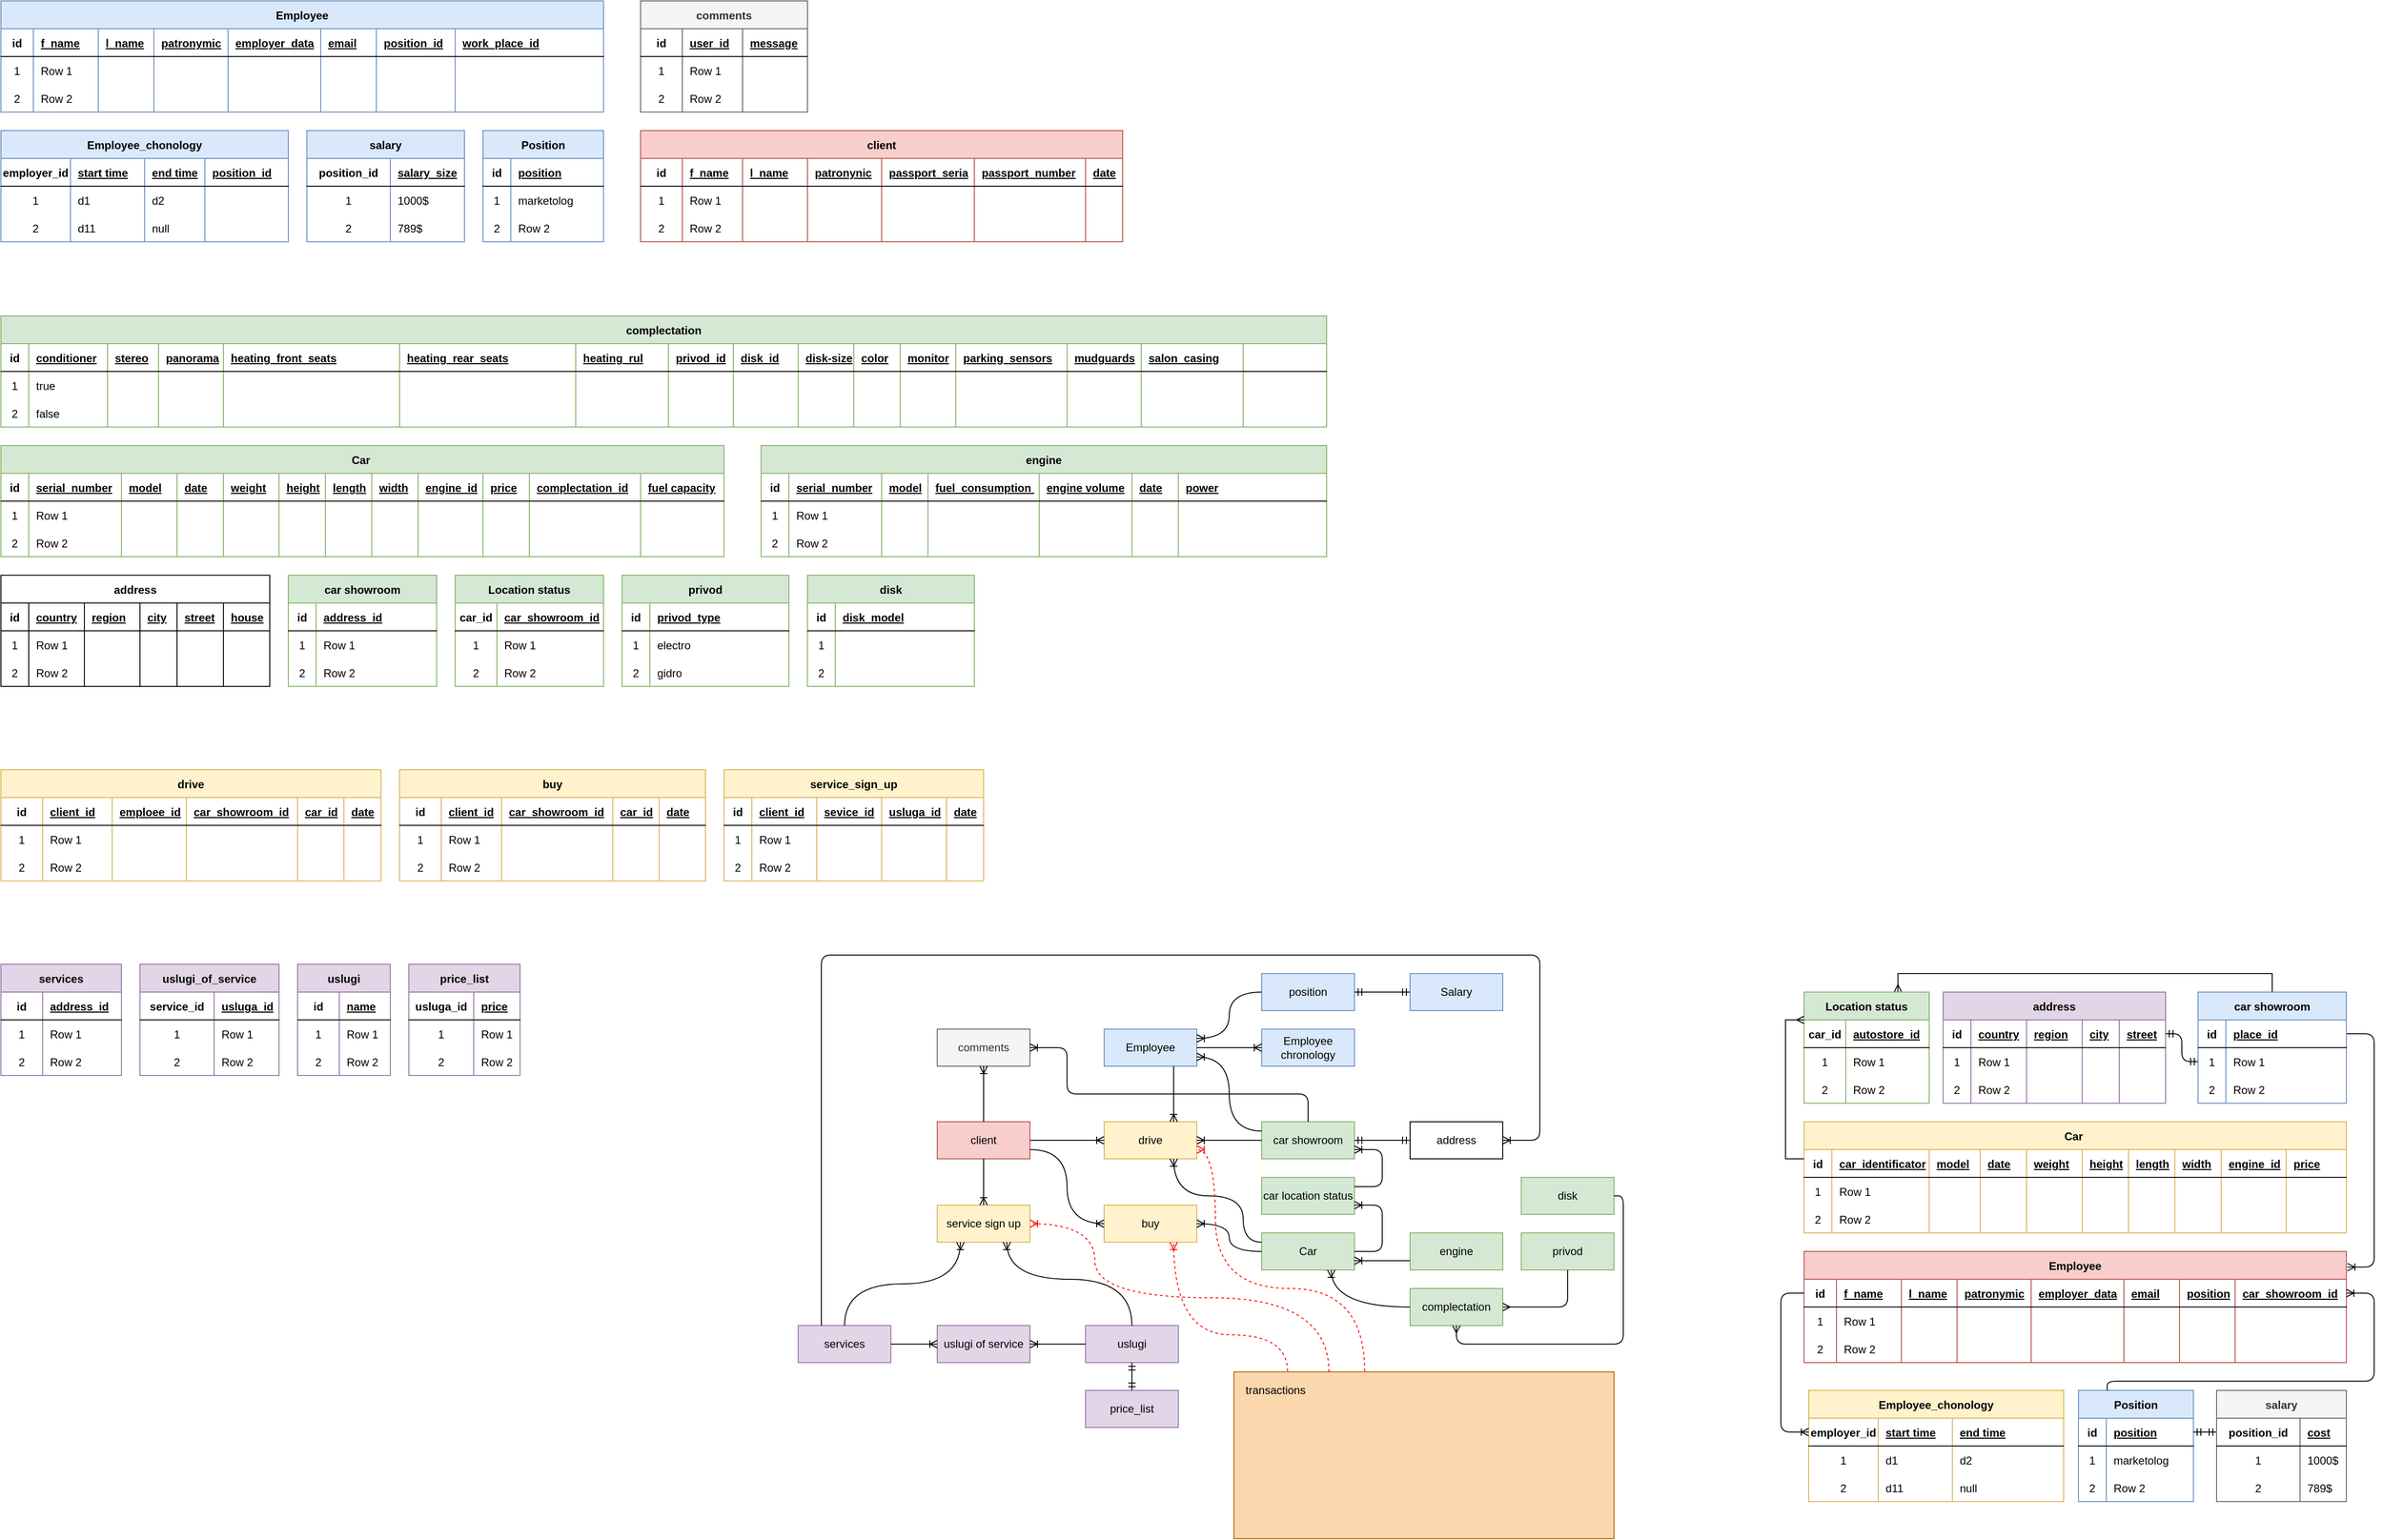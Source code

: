 <mxfile version="13.8.2" type="github">
  <diagram id="R2lEEEUBdFMjLlhIrx00" name="Page-1">
    <mxGraphModel dx="3238" dy="580" grid="1" gridSize="10" guides="1" tooltips="1" connect="1" arrows="1" fold="1" page="1" pageScale="1" pageWidth="1100" pageHeight="850" background="none" math="0" shadow="0" extFonts="Permanent Marker^https://fonts.googleapis.com/css?family=Permanent+Marker">
      <root>
        <mxCell id="0" />
        <mxCell id="1" parent="0" />
        <mxCell id="Log0VjUqabIuUSyPj21H-26" value="Employee" style="shape=table;startSize=30;container=1;collapsible=1;childLayout=tableLayout;fixedRows=1;rowLines=0;fontStyle=1;align=center;resizeLast=1;fillColor=#f8cecc;strokeColor=#b85450;" parent="1" vertex="1">
          <mxGeometry x="155" y="1450" width="585" height="120" as="geometry" />
        </mxCell>
        <mxCell id="Log0VjUqabIuUSyPj21H-27" value="" style="shape=partialRectangle;collapsible=0;dropTarget=0;pointerEvents=0;fillColor=none;top=0;left=0;bottom=1;right=0;points=[[0,0.5],[1,0.5]];portConstraint=eastwest;expand=1;autosize=0;" parent="Log0VjUqabIuUSyPj21H-26" vertex="1">
          <mxGeometry y="30" width="585" height="30" as="geometry" />
        </mxCell>
        <mxCell id="Log0VjUqabIuUSyPj21H-28" value="id" style="shape=partialRectangle;connectable=0;fillColor=none;top=0;left=0;bottom=0;right=0;fontStyle=1;overflow=hidden;" parent="Log0VjUqabIuUSyPj21H-27" vertex="1">
          <mxGeometry width="35" height="30" as="geometry" />
        </mxCell>
        <mxCell id="Log0VjUqabIuUSyPj21H-29" value="f_name" style="shape=partialRectangle;connectable=0;fillColor=none;top=0;left=0;bottom=0;right=0;align=left;spacingLeft=6;fontStyle=5;overflow=hidden;" parent="Log0VjUqabIuUSyPj21H-27" vertex="1">
          <mxGeometry x="35" width="70" height="30" as="geometry" />
        </mxCell>
        <mxCell id="Log0VjUqabIuUSyPj21H-46" value="l_name" style="shape=partialRectangle;connectable=0;fillColor=none;top=0;left=0;bottom=0;right=0;align=left;spacingLeft=6;fontStyle=5;overflow=hidden;" parent="Log0VjUqabIuUSyPj21H-27" vertex="1">
          <mxGeometry x="105" width="60" height="30" as="geometry" />
        </mxCell>
        <mxCell id="Log0VjUqabIuUSyPj21H-50" value="patronymic" style="shape=partialRectangle;connectable=0;fillColor=none;top=0;left=0;bottom=0;right=0;align=left;spacingLeft=6;fontStyle=5;overflow=hidden;" parent="Log0VjUqabIuUSyPj21H-27" vertex="1">
          <mxGeometry x="165" width="80" height="30" as="geometry" />
        </mxCell>
        <mxCell id="Log0VjUqabIuUSyPj21H-53" value="employer_data" style="shape=partialRectangle;connectable=0;fillColor=none;top=0;left=0;bottom=0;right=0;align=left;spacingLeft=6;fontStyle=5;overflow=hidden;" parent="Log0VjUqabIuUSyPj21H-27" vertex="1">
          <mxGeometry x="245" width="100" height="30" as="geometry" />
        </mxCell>
        <mxCell id="Log0VjUqabIuUSyPj21H-56" value="email" style="shape=partialRectangle;connectable=0;fillColor=none;top=0;left=0;bottom=0;right=0;align=left;spacingLeft=6;fontStyle=5;overflow=hidden;" parent="Log0VjUqabIuUSyPj21H-27" vertex="1">
          <mxGeometry x="345" width="60" height="30" as="geometry" />
        </mxCell>
        <mxCell id="3RPpBZjfbBHJ5kduytiD-7" value="position" style="shape=partialRectangle;connectable=0;fillColor=none;top=0;left=0;bottom=0;right=0;align=left;spacingLeft=6;fontStyle=5;overflow=hidden;" parent="Log0VjUqabIuUSyPj21H-27" vertex="1">
          <mxGeometry x="405" width="60" height="30" as="geometry" />
        </mxCell>
        <mxCell id="3RPpBZjfbBHJ5kduytiD-28" value="car_showroom_id" style="shape=partialRectangle;connectable=0;fillColor=none;top=0;left=0;bottom=0;right=0;align=left;spacingLeft=6;fontStyle=5;overflow=hidden;" parent="Log0VjUqabIuUSyPj21H-27" vertex="1">
          <mxGeometry x="465" width="120" height="30" as="geometry" />
        </mxCell>
        <mxCell id="Log0VjUqabIuUSyPj21H-30" value="" style="shape=partialRectangle;collapsible=0;dropTarget=0;pointerEvents=0;fillColor=none;top=0;left=0;bottom=0;right=0;points=[[0,0.5],[1,0.5]];portConstraint=eastwest;" parent="Log0VjUqabIuUSyPj21H-26" vertex="1">
          <mxGeometry y="60" width="585" height="30" as="geometry" />
        </mxCell>
        <mxCell id="Log0VjUqabIuUSyPj21H-31" value="1" style="shape=partialRectangle;connectable=0;fillColor=none;top=0;left=0;bottom=0;right=0;editable=1;overflow=hidden;" parent="Log0VjUqabIuUSyPj21H-30" vertex="1">
          <mxGeometry width="35" height="30" as="geometry" />
        </mxCell>
        <mxCell id="Log0VjUqabIuUSyPj21H-32" value="Row 1" style="shape=partialRectangle;connectable=0;fillColor=none;top=0;left=0;bottom=0;right=0;align=left;spacingLeft=6;overflow=hidden;" parent="Log0VjUqabIuUSyPj21H-30" vertex="1">
          <mxGeometry x="35" width="70" height="30" as="geometry" />
        </mxCell>
        <mxCell id="Log0VjUqabIuUSyPj21H-47" style="shape=partialRectangle;connectable=0;fillColor=none;top=0;left=0;bottom=0;right=0;align=left;spacingLeft=6;overflow=hidden;" parent="Log0VjUqabIuUSyPj21H-30" vertex="1">
          <mxGeometry x="105" width="60" height="30" as="geometry" />
        </mxCell>
        <mxCell id="Log0VjUqabIuUSyPj21H-51" style="shape=partialRectangle;connectable=0;fillColor=none;top=0;left=0;bottom=0;right=0;align=left;spacingLeft=6;overflow=hidden;" parent="Log0VjUqabIuUSyPj21H-30" vertex="1">
          <mxGeometry x="165" width="80" height="30" as="geometry" />
        </mxCell>
        <mxCell id="Log0VjUqabIuUSyPj21H-54" style="shape=partialRectangle;connectable=0;fillColor=none;top=0;left=0;bottom=0;right=0;align=left;spacingLeft=6;overflow=hidden;" parent="Log0VjUqabIuUSyPj21H-30" vertex="1">
          <mxGeometry x="245" width="100" height="30" as="geometry" />
        </mxCell>
        <mxCell id="Log0VjUqabIuUSyPj21H-57" style="shape=partialRectangle;connectable=0;fillColor=none;top=0;left=0;bottom=0;right=0;align=left;spacingLeft=6;overflow=hidden;" parent="Log0VjUqabIuUSyPj21H-30" vertex="1">
          <mxGeometry x="345" width="60" height="30" as="geometry" />
        </mxCell>
        <mxCell id="3RPpBZjfbBHJ5kduytiD-8" style="shape=partialRectangle;connectable=0;fillColor=none;top=0;left=0;bottom=0;right=0;align=left;spacingLeft=6;overflow=hidden;" parent="Log0VjUqabIuUSyPj21H-30" vertex="1">
          <mxGeometry x="405" width="60" height="30" as="geometry" />
        </mxCell>
        <mxCell id="3RPpBZjfbBHJ5kduytiD-29" style="shape=partialRectangle;connectable=0;fillColor=none;top=0;left=0;bottom=0;right=0;align=left;spacingLeft=6;overflow=hidden;" parent="Log0VjUqabIuUSyPj21H-30" vertex="1">
          <mxGeometry x="465" width="120" height="30" as="geometry" />
        </mxCell>
        <mxCell id="Log0VjUqabIuUSyPj21H-33" value="" style="shape=partialRectangle;collapsible=0;dropTarget=0;pointerEvents=0;fillColor=none;top=0;left=0;bottom=0;right=0;points=[[0,0.5],[1,0.5]];portConstraint=eastwest;" parent="Log0VjUqabIuUSyPj21H-26" vertex="1">
          <mxGeometry y="90" width="585" height="30" as="geometry" />
        </mxCell>
        <mxCell id="Log0VjUqabIuUSyPj21H-34" value="2" style="shape=partialRectangle;connectable=0;fillColor=none;top=0;left=0;bottom=0;right=0;editable=1;overflow=hidden;" parent="Log0VjUqabIuUSyPj21H-33" vertex="1">
          <mxGeometry width="35" height="30" as="geometry" />
        </mxCell>
        <mxCell id="Log0VjUqabIuUSyPj21H-35" value="Row 2" style="shape=partialRectangle;connectable=0;fillColor=none;top=0;left=0;bottom=0;right=0;align=left;spacingLeft=6;overflow=hidden;" parent="Log0VjUqabIuUSyPj21H-33" vertex="1">
          <mxGeometry x="35" width="70" height="30" as="geometry" />
        </mxCell>
        <mxCell id="Log0VjUqabIuUSyPj21H-48" style="shape=partialRectangle;connectable=0;fillColor=none;top=0;left=0;bottom=0;right=0;align=left;spacingLeft=6;overflow=hidden;" parent="Log0VjUqabIuUSyPj21H-33" vertex="1">
          <mxGeometry x="105" width="60" height="30" as="geometry" />
        </mxCell>
        <mxCell id="Log0VjUqabIuUSyPj21H-52" style="shape=partialRectangle;connectable=0;fillColor=none;top=0;left=0;bottom=0;right=0;align=left;spacingLeft=6;overflow=hidden;" parent="Log0VjUqabIuUSyPj21H-33" vertex="1">
          <mxGeometry x="165" width="80" height="30" as="geometry" />
        </mxCell>
        <mxCell id="Log0VjUqabIuUSyPj21H-55" style="shape=partialRectangle;connectable=0;fillColor=none;top=0;left=0;bottom=0;right=0;align=left;spacingLeft=6;overflow=hidden;" parent="Log0VjUqabIuUSyPj21H-33" vertex="1">
          <mxGeometry x="245" width="100" height="30" as="geometry" />
        </mxCell>
        <mxCell id="Log0VjUqabIuUSyPj21H-58" style="shape=partialRectangle;connectable=0;fillColor=none;top=0;left=0;bottom=0;right=0;align=left;spacingLeft=6;overflow=hidden;" parent="Log0VjUqabIuUSyPj21H-33" vertex="1">
          <mxGeometry x="345" width="60" height="30" as="geometry" />
        </mxCell>
        <mxCell id="3RPpBZjfbBHJ5kduytiD-9" style="shape=partialRectangle;connectable=0;fillColor=none;top=0;left=0;bottom=0;right=0;align=left;spacingLeft=6;overflow=hidden;" parent="Log0VjUqabIuUSyPj21H-33" vertex="1">
          <mxGeometry x="405" width="60" height="30" as="geometry" />
        </mxCell>
        <mxCell id="3RPpBZjfbBHJ5kduytiD-30" style="shape=partialRectangle;connectable=0;fillColor=none;top=0;left=0;bottom=0;right=0;align=left;spacingLeft=6;overflow=hidden;" parent="Log0VjUqabIuUSyPj21H-33" vertex="1">
          <mxGeometry x="465" width="120" height="30" as="geometry" />
        </mxCell>
        <mxCell id="Log0VjUqabIuUSyPj21H-99" value="Car " style="shape=table;startSize=30;container=1;collapsible=1;childLayout=tableLayout;fixedRows=1;rowLines=0;fontStyle=1;align=center;resizeLast=1;fillColor=#fff2cc;strokeColor=#d6b656;" parent="1" vertex="1">
          <mxGeometry x="155" y="1310" width="585" height="120" as="geometry" />
        </mxCell>
        <mxCell id="Log0VjUqabIuUSyPj21H-100" value="" style="shape=partialRectangle;collapsible=0;dropTarget=0;pointerEvents=0;fillColor=none;top=0;left=0;bottom=1;right=0;points=[[0,0.5],[1,0.5]];portConstraint=eastwest;" parent="Log0VjUqabIuUSyPj21H-99" vertex="1">
          <mxGeometry y="30" width="585" height="30" as="geometry" />
        </mxCell>
        <mxCell id="Log0VjUqabIuUSyPj21H-101" value="id" style="shape=partialRectangle;connectable=0;fillColor=none;top=0;left=0;bottom=0;right=0;fontStyle=1;overflow=hidden;" parent="Log0VjUqabIuUSyPj21H-100" vertex="1">
          <mxGeometry width="30" height="30" as="geometry" />
        </mxCell>
        <mxCell id="Log0VjUqabIuUSyPj21H-102" value="car_identificator" style="shape=partialRectangle;connectable=0;fillColor=none;top=0;left=0;bottom=0;right=0;align=left;spacingLeft=6;fontStyle=5;overflow=hidden;" parent="Log0VjUqabIuUSyPj21H-100" vertex="1">
          <mxGeometry x="30" width="105" height="30" as="geometry" />
        </mxCell>
        <mxCell id="Log0VjUqabIuUSyPj21H-112" value="model" style="shape=partialRectangle;connectable=0;fillColor=none;top=0;left=0;bottom=0;right=0;align=left;spacingLeft=6;fontStyle=5;overflow=hidden;" parent="Log0VjUqabIuUSyPj21H-100" vertex="1">
          <mxGeometry x="135" width="55" height="30" as="geometry" />
        </mxCell>
        <mxCell id="Log0VjUqabIuUSyPj21H-116" value="date" style="shape=partialRectangle;connectable=0;fillColor=none;top=0;left=0;bottom=0;right=0;align=left;spacingLeft=6;fontStyle=5;overflow=hidden;" parent="Log0VjUqabIuUSyPj21H-100" vertex="1">
          <mxGeometry x="190" width="50" height="30" as="geometry" />
        </mxCell>
        <mxCell id="Log0VjUqabIuUSyPj21H-120" value="weight" style="shape=partialRectangle;connectable=0;fillColor=none;top=0;left=0;bottom=0;right=0;align=left;spacingLeft=6;fontStyle=5;overflow=hidden;" parent="Log0VjUqabIuUSyPj21H-100" vertex="1">
          <mxGeometry x="240" width="60" height="30" as="geometry" />
        </mxCell>
        <mxCell id="Log0VjUqabIuUSyPj21H-124" value="height" style="shape=partialRectangle;connectable=0;fillColor=none;top=0;left=0;bottom=0;right=0;align=left;spacingLeft=6;fontStyle=5;overflow=hidden;" parent="Log0VjUqabIuUSyPj21H-100" vertex="1">
          <mxGeometry x="300" width="50" height="30" as="geometry" />
        </mxCell>
        <mxCell id="Log0VjUqabIuUSyPj21H-128" value="length" style="shape=partialRectangle;connectable=0;fillColor=none;top=0;left=0;bottom=0;right=0;align=left;spacingLeft=6;fontStyle=5;overflow=hidden;" parent="Log0VjUqabIuUSyPj21H-100" vertex="1">
          <mxGeometry x="350" width="50" height="30" as="geometry" />
        </mxCell>
        <mxCell id="Log0VjUqabIuUSyPj21H-132" value="width" style="shape=partialRectangle;connectable=0;fillColor=none;top=0;left=0;bottom=0;right=0;align=left;spacingLeft=6;fontStyle=5;overflow=hidden;" parent="Log0VjUqabIuUSyPj21H-100" vertex="1">
          <mxGeometry x="400" width="50" height="30" as="geometry" />
        </mxCell>
        <mxCell id="Log0VjUqabIuUSyPj21H-136" value="engine_id" style="shape=partialRectangle;connectable=0;fillColor=none;top=0;left=0;bottom=0;right=0;align=left;spacingLeft=6;fontStyle=5;overflow=hidden;" parent="Log0VjUqabIuUSyPj21H-100" vertex="1">
          <mxGeometry x="450" width="70" height="30" as="geometry" />
        </mxCell>
        <mxCell id="3RPpBZjfbBHJ5kduytiD-2" value="price" style="shape=partialRectangle;connectable=0;fillColor=none;top=0;left=0;bottom=0;right=0;align=left;spacingLeft=6;fontStyle=5;overflow=hidden;" parent="Log0VjUqabIuUSyPj21H-100" vertex="1">
          <mxGeometry x="520" width="65" height="30" as="geometry" />
        </mxCell>
        <mxCell id="Log0VjUqabIuUSyPj21H-103" value="" style="shape=partialRectangle;collapsible=0;dropTarget=0;pointerEvents=0;fillColor=none;top=0;left=0;bottom=0;right=0;points=[[0,0.5],[1,0.5]];portConstraint=eastwest;" parent="Log0VjUqabIuUSyPj21H-99" vertex="1">
          <mxGeometry y="60" width="585" height="30" as="geometry" />
        </mxCell>
        <mxCell id="Log0VjUqabIuUSyPj21H-104" value="1" style="shape=partialRectangle;connectable=0;fillColor=none;top=0;left=0;bottom=0;right=0;editable=1;overflow=hidden;" parent="Log0VjUqabIuUSyPj21H-103" vertex="1">
          <mxGeometry width="30" height="30" as="geometry" />
        </mxCell>
        <mxCell id="Log0VjUqabIuUSyPj21H-105" value="Row 1" style="shape=partialRectangle;connectable=0;fillColor=none;top=0;left=0;bottom=0;right=0;align=left;spacingLeft=6;overflow=hidden;" parent="Log0VjUqabIuUSyPj21H-103" vertex="1">
          <mxGeometry x="30" width="105" height="30" as="geometry" />
        </mxCell>
        <mxCell id="Log0VjUqabIuUSyPj21H-113" style="shape=partialRectangle;connectable=0;fillColor=none;top=0;left=0;bottom=0;right=0;align=left;spacingLeft=6;overflow=hidden;" parent="Log0VjUqabIuUSyPj21H-103" vertex="1">
          <mxGeometry x="135" width="55" height="30" as="geometry" />
        </mxCell>
        <mxCell id="Log0VjUqabIuUSyPj21H-117" style="shape=partialRectangle;connectable=0;fillColor=none;top=0;left=0;bottom=0;right=0;align=left;spacingLeft=6;overflow=hidden;" parent="Log0VjUqabIuUSyPj21H-103" vertex="1">
          <mxGeometry x="190" width="50" height="30" as="geometry" />
        </mxCell>
        <mxCell id="Log0VjUqabIuUSyPj21H-121" style="shape=partialRectangle;connectable=0;fillColor=none;top=0;left=0;bottom=0;right=0;align=left;spacingLeft=6;overflow=hidden;" parent="Log0VjUqabIuUSyPj21H-103" vertex="1">
          <mxGeometry x="240" width="60" height="30" as="geometry" />
        </mxCell>
        <mxCell id="Log0VjUqabIuUSyPj21H-125" style="shape=partialRectangle;connectable=0;fillColor=none;top=0;left=0;bottom=0;right=0;align=left;spacingLeft=6;overflow=hidden;" parent="Log0VjUqabIuUSyPj21H-103" vertex="1">
          <mxGeometry x="300" width="50" height="30" as="geometry" />
        </mxCell>
        <mxCell id="Log0VjUqabIuUSyPj21H-129" style="shape=partialRectangle;connectable=0;fillColor=none;top=0;left=0;bottom=0;right=0;align=left;spacingLeft=6;overflow=hidden;" parent="Log0VjUqabIuUSyPj21H-103" vertex="1">
          <mxGeometry x="350" width="50" height="30" as="geometry" />
        </mxCell>
        <mxCell id="Log0VjUqabIuUSyPj21H-133" style="shape=partialRectangle;connectable=0;fillColor=none;top=0;left=0;bottom=0;right=0;align=left;spacingLeft=6;overflow=hidden;" parent="Log0VjUqabIuUSyPj21H-103" vertex="1">
          <mxGeometry x="400" width="50" height="30" as="geometry" />
        </mxCell>
        <mxCell id="Log0VjUqabIuUSyPj21H-137" style="shape=partialRectangle;connectable=0;fillColor=none;top=0;left=0;bottom=0;right=0;align=left;spacingLeft=6;overflow=hidden;" parent="Log0VjUqabIuUSyPj21H-103" vertex="1">
          <mxGeometry x="450" width="70" height="30" as="geometry" />
        </mxCell>
        <mxCell id="3RPpBZjfbBHJ5kduytiD-3" style="shape=partialRectangle;connectable=0;fillColor=none;top=0;left=0;bottom=0;right=0;align=left;spacingLeft=6;overflow=hidden;" parent="Log0VjUqabIuUSyPj21H-103" vertex="1">
          <mxGeometry x="520" width="65" height="30" as="geometry" />
        </mxCell>
        <mxCell id="Log0VjUqabIuUSyPj21H-106" value="" style="shape=partialRectangle;collapsible=0;dropTarget=0;pointerEvents=0;fillColor=none;top=0;left=0;bottom=0;right=0;points=[[0,0.5],[1,0.5]];portConstraint=eastwest;" parent="Log0VjUqabIuUSyPj21H-99" vertex="1">
          <mxGeometry y="90" width="585" height="30" as="geometry" />
        </mxCell>
        <mxCell id="Log0VjUqabIuUSyPj21H-107" value="2" style="shape=partialRectangle;connectable=0;fillColor=none;top=0;left=0;bottom=0;right=0;editable=1;overflow=hidden;" parent="Log0VjUqabIuUSyPj21H-106" vertex="1">
          <mxGeometry width="30" height="30" as="geometry" />
        </mxCell>
        <mxCell id="Log0VjUqabIuUSyPj21H-108" value="Row 2" style="shape=partialRectangle;connectable=0;fillColor=none;top=0;left=0;bottom=0;right=0;align=left;spacingLeft=6;overflow=hidden;" parent="Log0VjUqabIuUSyPj21H-106" vertex="1">
          <mxGeometry x="30" width="105" height="30" as="geometry" />
        </mxCell>
        <mxCell id="Log0VjUqabIuUSyPj21H-114" style="shape=partialRectangle;connectable=0;fillColor=none;top=0;left=0;bottom=0;right=0;align=left;spacingLeft=6;overflow=hidden;" parent="Log0VjUqabIuUSyPj21H-106" vertex="1">
          <mxGeometry x="135" width="55" height="30" as="geometry" />
        </mxCell>
        <mxCell id="Log0VjUqabIuUSyPj21H-118" style="shape=partialRectangle;connectable=0;fillColor=none;top=0;left=0;bottom=0;right=0;align=left;spacingLeft=6;overflow=hidden;" parent="Log0VjUqabIuUSyPj21H-106" vertex="1">
          <mxGeometry x="190" width="50" height="30" as="geometry" />
        </mxCell>
        <mxCell id="Log0VjUqabIuUSyPj21H-122" style="shape=partialRectangle;connectable=0;fillColor=none;top=0;left=0;bottom=0;right=0;align=left;spacingLeft=6;overflow=hidden;" parent="Log0VjUqabIuUSyPj21H-106" vertex="1">
          <mxGeometry x="240" width="60" height="30" as="geometry" />
        </mxCell>
        <mxCell id="Log0VjUqabIuUSyPj21H-126" style="shape=partialRectangle;connectable=0;fillColor=none;top=0;left=0;bottom=0;right=0;align=left;spacingLeft=6;overflow=hidden;" parent="Log0VjUqabIuUSyPj21H-106" vertex="1">
          <mxGeometry x="300" width="50" height="30" as="geometry" />
        </mxCell>
        <mxCell id="Log0VjUqabIuUSyPj21H-130" style="shape=partialRectangle;connectable=0;fillColor=none;top=0;left=0;bottom=0;right=0;align=left;spacingLeft=6;overflow=hidden;" parent="Log0VjUqabIuUSyPj21H-106" vertex="1">
          <mxGeometry x="350" width="50" height="30" as="geometry" />
        </mxCell>
        <mxCell id="Log0VjUqabIuUSyPj21H-134" style="shape=partialRectangle;connectable=0;fillColor=none;top=0;left=0;bottom=0;right=0;align=left;spacingLeft=6;overflow=hidden;" parent="Log0VjUqabIuUSyPj21H-106" vertex="1">
          <mxGeometry x="400" width="50" height="30" as="geometry" />
        </mxCell>
        <mxCell id="Log0VjUqabIuUSyPj21H-138" style="shape=partialRectangle;connectable=0;fillColor=none;top=0;left=0;bottom=0;right=0;align=left;spacingLeft=6;overflow=hidden;" parent="Log0VjUqabIuUSyPj21H-106" vertex="1">
          <mxGeometry x="450" width="70" height="30" as="geometry" />
        </mxCell>
        <mxCell id="3RPpBZjfbBHJ5kduytiD-4" style="shape=partialRectangle;connectable=0;fillColor=none;top=0;left=0;bottom=0;right=0;align=left;spacingLeft=6;overflow=hidden;" parent="Log0VjUqabIuUSyPj21H-106" vertex="1">
          <mxGeometry x="520" width="65" height="30" as="geometry" />
        </mxCell>
        <mxCell id="3RPpBZjfbBHJ5kduytiD-74" style="edgeStyle=orthogonalEdgeStyle;rounded=0;orthogonalLoop=1;jettySize=auto;html=1;exitX=0.75;exitY=0;exitDx=0;exitDy=0;entryX=0.5;entryY=0;entryDx=0;entryDy=0;endArrow=none;endFill=0;startArrow=ERmany;startFill=0;" parent="1" source="3RPpBZjfbBHJ5kduytiD-12" target="3RPpBZjfbBHJ5kduytiD-56" edge="1">
          <mxGeometry relative="1" as="geometry" />
        </mxCell>
        <mxCell id="3RPpBZjfbBHJ5kduytiD-12" value="Location status" style="shape=table;startSize=30;container=1;collapsible=1;childLayout=tableLayout;fixedRows=1;rowLines=0;fontStyle=1;align=center;resizeLast=1;fillColor=#d5e8d4;strokeColor=#82b366;sketch=0;rounded=0;shadow=0;" parent="1" vertex="1">
          <mxGeometry x="155" y="1170" width="135" height="120" as="geometry" />
        </mxCell>
        <mxCell id="3RPpBZjfbBHJ5kduytiD-13" value="" style="shape=partialRectangle;collapsible=0;dropTarget=0;pointerEvents=0;fillColor=none;top=0;left=0;bottom=1;right=0;points=[[0,0.5],[1,0.5]];portConstraint=eastwest;" parent="3RPpBZjfbBHJ5kduytiD-12" vertex="1">
          <mxGeometry y="30" width="135" height="30" as="geometry" />
        </mxCell>
        <mxCell id="3RPpBZjfbBHJ5kduytiD-14" value="car_id" style="shape=partialRectangle;connectable=0;fillColor=none;top=0;left=0;bottom=0;right=0;fontStyle=1;overflow=hidden;" parent="3RPpBZjfbBHJ5kduytiD-13" vertex="1">
          <mxGeometry width="45" height="30" as="geometry" />
        </mxCell>
        <mxCell id="3RPpBZjfbBHJ5kduytiD-15" value="autostore_id" style="shape=partialRectangle;connectable=0;fillColor=none;top=0;left=0;bottom=0;right=0;align=left;spacingLeft=6;fontStyle=5;overflow=hidden;" parent="3RPpBZjfbBHJ5kduytiD-13" vertex="1">
          <mxGeometry x="45" width="90" height="30" as="geometry" />
        </mxCell>
        <mxCell id="3RPpBZjfbBHJ5kduytiD-16" value="" style="shape=partialRectangle;collapsible=0;dropTarget=0;pointerEvents=0;fillColor=none;top=0;left=0;bottom=0;right=0;points=[[0,0.5],[1,0.5]];portConstraint=eastwest;" parent="3RPpBZjfbBHJ5kduytiD-12" vertex="1">
          <mxGeometry y="60" width="135" height="30" as="geometry" />
        </mxCell>
        <mxCell id="3RPpBZjfbBHJ5kduytiD-17" value="1" style="shape=partialRectangle;connectable=0;fillColor=none;top=0;left=0;bottom=0;right=0;editable=1;overflow=hidden;" parent="3RPpBZjfbBHJ5kduytiD-16" vertex="1">
          <mxGeometry width="45" height="30" as="geometry" />
        </mxCell>
        <mxCell id="3RPpBZjfbBHJ5kduytiD-18" value="Row 1" style="shape=partialRectangle;connectable=0;fillColor=none;top=0;left=0;bottom=0;right=0;align=left;spacingLeft=6;overflow=hidden;" parent="3RPpBZjfbBHJ5kduytiD-16" vertex="1">
          <mxGeometry x="45" width="90" height="30" as="geometry" />
        </mxCell>
        <mxCell id="3RPpBZjfbBHJ5kduytiD-19" value="" style="shape=partialRectangle;collapsible=0;dropTarget=0;pointerEvents=0;fillColor=none;top=0;left=0;bottom=0;right=0;points=[[0,0.5],[1,0.5]];portConstraint=eastwest;" parent="3RPpBZjfbBHJ5kduytiD-12" vertex="1">
          <mxGeometry y="90" width="135" height="30" as="geometry" />
        </mxCell>
        <mxCell id="3RPpBZjfbBHJ5kduytiD-20" value="2" style="shape=partialRectangle;connectable=0;fillColor=none;top=0;left=0;bottom=0;right=0;editable=1;overflow=hidden;" parent="3RPpBZjfbBHJ5kduytiD-19" vertex="1">
          <mxGeometry width="45" height="30" as="geometry" />
        </mxCell>
        <mxCell id="3RPpBZjfbBHJ5kduytiD-21" value="Row 2" style="shape=partialRectangle;connectable=0;fillColor=none;top=0;left=0;bottom=0;right=0;align=left;spacingLeft=6;overflow=hidden;" parent="3RPpBZjfbBHJ5kduytiD-19" vertex="1">
          <mxGeometry x="45" width="90" height="30" as="geometry" />
        </mxCell>
        <mxCell id="3RPpBZjfbBHJ5kduytiD-31" value="address" style="shape=table;startSize=30;container=1;collapsible=1;childLayout=tableLayout;fixedRows=1;rowLines=0;fontStyle=1;align=center;resizeLast=1;fillColor=#e1d5e7;strokeColor=#9673a6;" parent="1" vertex="1">
          <mxGeometry x="305" y="1170" width="240" height="120" as="geometry" />
        </mxCell>
        <mxCell id="3RPpBZjfbBHJ5kduytiD-32" value="" style="shape=partialRectangle;collapsible=0;dropTarget=0;pointerEvents=0;fillColor=none;top=0;left=0;bottom=1;right=0;points=[[0,0.5],[1,0.5]];portConstraint=eastwest;" parent="3RPpBZjfbBHJ5kduytiD-31" vertex="1">
          <mxGeometry y="30" width="240" height="30" as="geometry" />
        </mxCell>
        <mxCell id="3RPpBZjfbBHJ5kduytiD-33" value="id" style="shape=partialRectangle;connectable=0;fillColor=none;top=0;left=0;bottom=0;right=0;fontStyle=1;overflow=hidden;" parent="3RPpBZjfbBHJ5kduytiD-32" vertex="1">
          <mxGeometry width="30" height="30" as="geometry" />
        </mxCell>
        <mxCell id="3RPpBZjfbBHJ5kduytiD-34" value="country" style="shape=partialRectangle;connectable=0;fillColor=none;top=0;left=0;bottom=0;right=0;align=left;spacingLeft=6;fontStyle=5;overflow=hidden;" parent="3RPpBZjfbBHJ5kduytiD-32" vertex="1">
          <mxGeometry x="30" width="60" height="30" as="geometry" />
        </mxCell>
        <mxCell id="3RPpBZjfbBHJ5kduytiD-44" value="region" style="shape=partialRectangle;connectable=0;fillColor=none;top=0;left=0;bottom=0;right=0;align=left;spacingLeft=6;fontStyle=5;overflow=hidden;" parent="3RPpBZjfbBHJ5kduytiD-32" vertex="1">
          <mxGeometry x="90" width="60" height="30" as="geometry" />
        </mxCell>
        <mxCell id="3RPpBZjfbBHJ5kduytiD-48" value="city" style="shape=partialRectangle;connectable=0;fillColor=none;top=0;left=0;bottom=0;right=0;align=left;spacingLeft=6;fontStyle=5;overflow=hidden;" parent="3RPpBZjfbBHJ5kduytiD-32" vertex="1">
          <mxGeometry x="150" width="40" height="30" as="geometry" />
        </mxCell>
        <mxCell id="3RPpBZjfbBHJ5kduytiD-52" value="street" style="shape=partialRectangle;connectable=0;fillColor=none;top=0;left=0;bottom=0;right=0;align=left;spacingLeft=6;fontStyle=5;overflow=hidden;" parent="3RPpBZjfbBHJ5kduytiD-32" vertex="1">
          <mxGeometry x="190" width="50" height="30" as="geometry" />
        </mxCell>
        <mxCell id="3RPpBZjfbBHJ5kduytiD-35" value="" style="shape=partialRectangle;collapsible=0;dropTarget=0;pointerEvents=0;fillColor=none;top=0;left=0;bottom=0;right=0;points=[[0,0.5],[1,0.5]];portConstraint=eastwest;" parent="3RPpBZjfbBHJ5kduytiD-31" vertex="1">
          <mxGeometry y="60" width="240" height="30" as="geometry" />
        </mxCell>
        <mxCell id="3RPpBZjfbBHJ5kduytiD-36" value="1" style="shape=partialRectangle;connectable=0;fillColor=none;top=0;left=0;bottom=0;right=0;editable=1;overflow=hidden;" parent="3RPpBZjfbBHJ5kduytiD-35" vertex="1">
          <mxGeometry width="30" height="30" as="geometry" />
        </mxCell>
        <mxCell id="3RPpBZjfbBHJ5kduytiD-37" value="Row 1" style="shape=partialRectangle;connectable=0;fillColor=none;top=0;left=0;bottom=0;right=0;align=left;spacingLeft=6;overflow=hidden;" parent="3RPpBZjfbBHJ5kduytiD-35" vertex="1">
          <mxGeometry x="30" width="60" height="30" as="geometry" />
        </mxCell>
        <mxCell id="3RPpBZjfbBHJ5kduytiD-45" style="shape=partialRectangle;connectable=0;fillColor=none;top=0;left=0;bottom=0;right=0;align=left;spacingLeft=6;overflow=hidden;" parent="3RPpBZjfbBHJ5kduytiD-35" vertex="1">
          <mxGeometry x="90" width="60" height="30" as="geometry" />
        </mxCell>
        <mxCell id="3RPpBZjfbBHJ5kduytiD-49" style="shape=partialRectangle;connectable=0;fillColor=none;top=0;left=0;bottom=0;right=0;align=left;spacingLeft=6;overflow=hidden;" parent="3RPpBZjfbBHJ5kduytiD-35" vertex="1">
          <mxGeometry x="150" width="40" height="30" as="geometry" />
        </mxCell>
        <mxCell id="3RPpBZjfbBHJ5kduytiD-53" style="shape=partialRectangle;connectable=0;fillColor=none;top=0;left=0;bottom=0;right=0;align=left;spacingLeft=6;overflow=hidden;" parent="3RPpBZjfbBHJ5kduytiD-35" vertex="1">
          <mxGeometry x="190" width="50" height="30" as="geometry" />
        </mxCell>
        <mxCell id="3RPpBZjfbBHJ5kduytiD-38" value="" style="shape=partialRectangle;collapsible=0;dropTarget=0;pointerEvents=0;fillColor=none;top=0;left=0;bottom=0;right=0;points=[[0,0.5],[1,0.5]];portConstraint=eastwest;" parent="3RPpBZjfbBHJ5kduytiD-31" vertex="1">
          <mxGeometry y="90" width="240" height="30" as="geometry" />
        </mxCell>
        <mxCell id="3RPpBZjfbBHJ5kduytiD-39" value="2" style="shape=partialRectangle;connectable=0;fillColor=none;top=0;left=0;bottom=0;right=0;editable=1;overflow=hidden;" parent="3RPpBZjfbBHJ5kduytiD-38" vertex="1">
          <mxGeometry width="30" height="30" as="geometry" />
        </mxCell>
        <mxCell id="3RPpBZjfbBHJ5kduytiD-40" value="Row 2" style="shape=partialRectangle;connectable=0;fillColor=none;top=0;left=0;bottom=0;right=0;align=left;spacingLeft=6;overflow=hidden;" parent="3RPpBZjfbBHJ5kduytiD-38" vertex="1">
          <mxGeometry x="30" width="60" height="30" as="geometry" />
        </mxCell>
        <mxCell id="3RPpBZjfbBHJ5kduytiD-46" style="shape=partialRectangle;connectable=0;fillColor=none;top=0;left=0;bottom=0;right=0;align=left;spacingLeft=6;overflow=hidden;" parent="3RPpBZjfbBHJ5kduytiD-38" vertex="1">
          <mxGeometry x="90" width="60" height="30" as="geometry" />
        </mxCell>
        <mxCell id="3RPpBZjfbBHJ5kduytiD-50" style="shape=partialRectangle;connectable=0;fillColor=none;top=0;left=0;bottom=0;right=0;align=left;spacingLeft=6;overflow=hidden;" parent="3RPpBZjfbBHJ5kduytiD-38" vertex="1">
          <mxGeometry x="150" width="40" height="30" as="geometry" />
        </mxCell>
        <mxCell id="3RPpBZjfbBHJ5kduytiD-54" style="shape=partialRectangle;connectable=0;fillColor=none;top=0;left=0;bottom=0;right=0;align=left;spacingLeft=6;overflow=hidden;" parent="3RPpBZjfbBHJ5kduytiD-38" vertex="1">
          <mxGeometry x="190" width="50" height="30" as="geometry" />
        </mxCell>
        <mxCell id="Log0VjUqabIuUSyPj21H-59" value="Employee_chonology" style="shape=table;startSize=30;container=1;collapsible=1;childLayout=tableLayout;fixedRows=1;rowLines=0;fontStyle=1;align=center;resizeLast=1;fillColor=#fff2cc;strokeColor=#d6b656;" parent="1" vertex="1">
          <mxGeometry x="160" y="1600" width="275" height="120" as="geometry" />
        </mxCell>
        <mxCell id="Log0VjUqabIuUSyPj21H-60" value="" style="shape=partialRectangle;collapsible=0;dropTarget=0;pointerEvents=0;fillColor=none;top=0;left=0;bottom=1;right=0;points=[[0,0.5],[1,0.5]];portConstraint=eastwest;" parent="Log0VjUqabIuUSyPj21H-59" vertex="1">
          <mxGeometry y="30" width="275" height="30" as="geometry" />
        </mxCell>
        <mxCell id="Log0VjUqabIuUSyPj21H-61" value="employer_id" style="shape=partialRectangle;connectable=0;fillColor=none;top=0;left=0;bottom=0;right=0;fontStyle=1;overflow=hidden;" parent="Log0VjUqabIuUSyPj21H-60" vertex="1">
          <mxGeometry width="75" height="30" as="geometry" />
        </mxCell>
        <mxCell id="Log0VjUqabIuUSyPj21H-62" value="start time" style="shape=partialRectangle;connectable=0;fillColor=none;top=0;left=0;bottom=0;right=0;align=left;spacingLeft=6;fontStyle=5;overflow=hidden;" parent="Log0VjUqabIuUSyPj21H-60" vertex="1">
          <mxGeometry x="75" width="80" height="30" as="geometry" />
        </mxCell>
        <mxCell id="Log0VjUqabIuUSyPj21H-72" value="end time" style="shape=partialRectangle;connectable=0;fillColor=none;top=0;left=0;bottom=0;right=0;align=left;spacingLeft=6;fontStyle=5;overflow=hidden;" parent="Log0VjUqabIuUSyPj21H-60" vertex="1">
          <mxGeometry x="155" width="120" height="30" as="geometry" />
        </mxCell>
        <mxCell id="Log0VjUqabIuUSyPj21H-63" value="" style="shape=partialRectangle;collapsible=0;dropTarget=0;pointerEvents=0;fillColor=none;top=0;left=0;bottom=0;right=0;points=[[0,0.5],[1,0.5]];portConstraint=eastwest;" parent="Log0VjUqabIuUSyPj21H-59" vertex="1">
          <mxGeometry y="60" width="275" height="30" as="geometry" />
        </mxCell>
        <mxCell id="Log0VjUqabIuUSyPj21H-64" value="1" style="shape=partialRectangle;connectable=0;fillColor=none;top=0;left=0;bottom=0;right=0;editable=1;overflow=hidden;" parent="Log0VjUqabIuUSyPj21H-63" vertex="1">
          <mxGeometry width="75" height="30" as="geometry" />
        </mxCell>
        <mxCell id="Log0VjUqabIuUSyPj21H-65" value="d1 " style="shape=partialRectangle;connectable=0;fillColor=none;top=0;left=0;bottom=0;right=0;align=left;spacingLeft=6;overflow=hidden;" parent="Log0VjUqabIuUSyPj21H-63" vertex="1">
          <mxGeometry x="75" width="80" height="30" as="geometry" />
        </mxCell>
        <mxCell id="Log0VjUqabIuUSyPj21H-73" value="d2" style="shape=partialRectangle;connectable=0;fillColor=none;top=0;left=0;bottom=0;right=0;align=left;spacingLeft=6;overflow=hidden;" parent="Log0VjUqabIuUSyPj21H-63" vertex="1">
          <mxGeometry x="155" width="120" height="30" as="geometry" />
        </mxCell>
        <mxCell id="Log0VjUqabIuUSyPj21H-66" value="" style="shape=partialRectangle;collapsible=0;dropTarget=0;pointerEvents=0;fillColor=none;top=0;left=0;bottom=0;right=0;points=[[0,0.5],[1,0.5]];portConstraint=eastwest;" parent="Log0VjUqabIuUSyPj21H-59" vertex="1">
          <mxGeometry y="90" width="275" height="30" as="geometry" />
        </mxCell>
        <mxCell id="Log0VjUqabIuUSyPj21H-67" value="2" style="shape=partialRectangle;connectable=0;fillColor=none;top=0;left=0;bottom=0;right=0;editable=1;overflow=hidden;" parent="Log0VjUqabIuUSyPj21H-66" vertex="1">
          <mxGeometry width="75" height="30" as="geometry" />
        </mxCell>
        <mxCell id="Log0VjUqabIuUSyPj21H-68" value="d11" style="shape=partialRectangle;connectable=0;fillColor=none;top=0;left=0;bottom=0;right=0;align=left;spacingLeft=6;overflow=hidden;" parent="Log0VjUqabIuUSyPj21H-66" vertex="1">
          <mxGeometry x="75" width="80" height="30" as="geometry" />
        </mxCell>
        <mxCell id="Log0VjUqabIuUSyPj21H-74" value="null" style="shape=partialRectangle;connectable=0;fillColor=none;top=0;left=0;bottom=0;right=0;align=left;spacingLeft=6;overflow=hidden;" parent="Log0VjUqabIuUSyPj21H-66" vertex="1">
          <mxGeometry x="155" width="120" height="30" as="geometry" />
        </mxCell>
        <mxCell id="Log0VjUqabIuUSyPj21H-92" value="" style="fontSize=12;html=1;endArrow=ERoneToMany;entryX=0;entryY=0.5;entryDx=0;entryDy=0;exitX=0;exitY=0.5;exitDx=0;exitDy=0;edgeStyle=orthogonalEdgeStyle;" parent="1" source="Log0VjUqabIuUSyPj21H-27" target="Log0VjUqabIuUSyPj21H-60" edge="1">
          <mxGeometry width="100" height="100" relative="1" as="geometry">
            <mxPoint x="80" y="1720" as="sourcePoint" />
            <mxPoint x="180" y="1620" as="targetPoint" />
            <Array as="points">
              <mxPoint x="130" y="1495" />
              <mxPoint x="130" y="1645" />
            </Array>
          </mxGeometry>
        </mxCell>
        <mxCell id="Log0VjUqabIuUSyPj21H-75" value="Position" style="shape=table;startSize=30;container=1;collapsible=1;childLayout=tableLayout;fixedRows=1;rowLines=0;fontStyle=1;align=center;resizeLast=1;fillColor=#dae8fc;strokeColor=#6c8ebf;" parent="1" vertex="1">
          <mxGeometry x="451" y="1600" width="124" height="120" as="geometry" />
        </mxCell>
        <mxCell id="Log0VjUqabIuUSyPj21H-76" value="" style="shape=partialRectangle;collapsible=0;dropTarget=0;pointerEvents=0;fillColor=none;top=0;left=0;bottom=1;right=0;points=[[0,0.5],[1,0.5]];portConstraint=eastwest;" parent="Log0VjUqabIuUSyPj21H-75" vertex="1">
          <mxGeometry y="30" width="124" height="30" as="geometry" />
        </mxCell>
        <mxCell id="Log0VjUqabIuUSyPj21H-77" value="id" style="shape=partialRectangle;connectable=0;fillColor=none;top=0;left=0;bottom=0;right=0;fontStyle=1;overflow=hidden;" parent="Log0VjUqabIuUSyPj21H-76" vertex="1">
          <mxGeometry width="30" height="30" as="geometry" />
        </mxCell>
        <mxCell id="Log0VjUqabIuUSyPj21H-78" value="position" style="shape=partialRectangle;connectable=0;fillColor=none;top=0;left=0;bottom=0;right=0;align=left;spacingLeft=6;fontStyle=5;overflow=hidden;" parent="Log0VjUqabIuUSyPj21H-76" vertex="1">
          <mxGeometry x="30" width="94" height="30" as="geometry" />
        </mxCell>
        <mxCell id="Log0VjUqabIuUSyPj21H-79" value="" style="shape=partialRectangle;collapsible=0;dropTarget=0;pointerEvents=0;fillColor=none;top=0;left=0;bottom=0;right=0;points=[[0,0.5],[1,0.5]];portConstraint=eastwest;" parent="Log0VjUqabIuUSyPj21H-75" vertex="1">
          <mxGeometry y="60" width="124" height="30" as="geometry" />
        </mxCell>
        <mxCell id="Log0VjUqabIuUSyPj21H-80" value="1" style="shape=partialRectangle;connectable=0;fillColor=none;top=0;left=0;bottom=0;right=0;editable=1;overflow=hidden;" parent="Log0VjUqabIuUSyPj21H-79" vertex="1">
          <mxGeometry width="30" height="30" as="geometry" />
        </mxCell>
        <mxCell id="Log0VjUqabIuUSyPj21H-81" value="marketolog" style="shape=partialRectangle;connectable=0;fillColor=none;top=0;left=0;bottom=0;right=0;align=left;spacingLeft=6;overflow=hidden;" parent="Log0VjUqabIuUSyPj21H-79" vertex="1">
          <mxGeometry x="30" width="94" height="30" as="geometry" />
        </mxCell>
        <mxCell id="Log0VjUqabIuUSyPj21H-82" value="" style="shape=partialRectangle;collapsible=0;dropTarget=0;pointerEvents=0;fillColor=none;top=0;left=0;bottom=0;right=0;points=[[0,0.5],[1,0.5]];portConstraint=eastwest;" parent="Log0VjUqabIuUSyPj21H-75" vertex="1">
          <mxGeometry y="90" width="124" height="30" as="geometry" />
        </mxCell>
        <mxCell id="Log0VjUqabIuUSyPj21H-83" value="2" style="shape=partialRectangle;connectable=0;fillColor=none;top=0;left=0;bottom=0;right=0;editable=1;overflow=hidden;" parent="Log0VjUqabIuUSyPj21H-82" vertex="1">
          <mxGeometry width="30" height="30" as="geometry" />
        </mxCell>
        <mxCell id="Log0VjUqabIuUSyPj21H-84" value="Row 2" style="shape=partialRectangle;connectable=0;fillColor=none;top=0;left=0;bottom=0;right=0;align=left;spacingLeft=6;overflow=hidden;" parent="Log0VjUqabIuUSyPj21H-82" vertex="1">
          <mxGeometry x="30" width="94" height="30" as="geometry" />
        </mxCell>
        <mxCell id="Log0VjUqabIuUSyPj21H-154" value="" style="edgeStyle=entityRelationEdgeStyle;fontSize=12;html=1;endArrow=ERmandOne;startArrow=ERmandOne;entryX=0;entryY=0.5;entryDx=0;entryDy=0;exitX=1;exitY=0.5;exitDx=0;exitDy=0;" parent="1" source="Log0VjUqabIuUSyPj21H-76" target="Log0VjUqabIuUSyPj21H-141" edge="1">
          <mxGeometry width="100" height="100" relative="1" as="geometry">
            <mxPoint x="580" y="1645" as="sourcePoint" />
            <mxPoint x="720" y="1490" as="targetPoint" />
          </mxGeometry>
        </mxCell>
        <mxCell id="Log0VjUqabIuUSyPj21H-140" value="salary" style="shape=table;startSize=30;container=1;collapsible=1;childLayout=tableLayout;fixedRows=1;rowLines=0;fontStyle=1;align=center;resizeLast=1;fillColor=#f5f5f5;strokeColor=#666666;fontColor=#333333;" parent="1" vertex="1">
          <mxGeometry x="600" y="1600" width="140" height="120" as="geometry" />
        </mxCell>
        <mxCell id="Log0VjUqabIuUSyPj21H-141" value="" style="shape=partialRectangle;collapsible=0;dropTarget=0;pointerEvents=0;fillColor=none;top=0;left=0;bottom=1;right=0;points=[[0,0.5],[1,0.5]];portConstraint=eastwest;" parent="Log0VjUqabIuUSyPj21H-140" vertex="1">
          <mxGeometry y="30" width="140" height="30" as="geometry" />
        </mxCell>
        <mxCell id="Log0VjUqabIuUSyPj21H-142" value="position_id" style="shape=partialRectangle;connectable=0;fillColor=none;top=0;left=0;bottom=0;right=0;fontStyle=1;overflow=hidden;" parent="Log0VjUqabIuUSyPj21H-141" vertex="1">
          <mxGeometry width="90" height="30" as="geometry" />
        </mxCell>
        <mxCell id="Log0VjUqabIuUSyPj21H-143" value="cost" style="shape=partialRectangle;connectable=0;fillColor=none;top=0;left=0;bottom=0;right=0;align=left;spacingLeft=6;fontStyle=5;overflow=hidden;" parent="Log0VjUqabIuUSyPj21H-141" vertex="1">
          <mxGeometry x="90" width="50" height="30" as="geometry" />
        </mxCell>
        <mxCell id="Log0VjUqabIuUSyPj21H-144" value="" style="shape=partialRectangle;collapsible=0;dropTarget=0;pointerEvents=0;fillColor=none;top=0;left=0;bottom=0;right=0;points=[[0,0.5],[1,0.5]];portConstraint=eastwest;" parent="Log0VjUqabIuUSyPj21H-140" vertex="1">
          <mxGeometry y="60" width="140" height="30" as="geometry" />
        </mxCell>
        <mxCell id="Log0VjUqabIuUSyPj21H-145" value="1" style="shape=partialRectangle;connectable=0;fillColor=none;top=0;left=0;bottom=0;right=0;editable=1;overflow=hidden;" parent="Log0VjUqabIuUSyPj21H-144" vertex="1">
          <mxGeometry width="90" height="30" as="geometry" />
        </mxCell>
        <mxCell id="Log0VjUqabIuUSyPj21H-146" value="1000$" style="shape=partialRectangle;connectable=0;fillColor=none;top=0;left=0;bottom=0;right=0;align=left;spacingLeft=6;overflow=hidden;" parent="Log0VjUqabIuUSyPj21H-144" vertex="1">
          <mxGeometry x="90" width="50" height="30" as="geometry" />
        </mxCell>
        <mxCell id="Log0VjUqabIuUSyPj21H-147" value="" style="shape=partialRectangle;collapsible=0;dropTarget=0;pointerEvents=0;fillColor=none;top=0;left=0;bottom=0;right=0;points=[[0,0.5],[1,0.5]];portConstraint=eastwest;" parent="Log0VjUqabIuUSyPj21H-140" vertex="1">
          <mxGeometry y="90" width="140" height="30" as="geometry" />
        </mxCell>
        <mxCell id="Log0VjUqabIuUSyPj21H-148" value="2" style="shape=partialRectangle;connectable=0;fillColor=none;top=0;left=0;bottom=0;right=0;editable=1;overflow=hidden;" parent="Log0VjUqabIuUSyPj21H-147" vertex="1">
          <mxGeometry width="90" height="30" as="geometry" />
        </mxCell>
        <mxCell id="Log0VjUqabIuUSyPj21H-149" value="789$" style="shape=partialRectangle;connectable=0;fillColor=none;top=0;left=0;bottom=0;right=0;align=left;spacingLeft=6;overflow=hidden;" parent="Log0VjUqabIuUSyPj21H-147" vertex="1">
          <mxGeometry x="90" width="50" height="30" as="geometry" />
        </mxCell>
        <mxCell id="3RPpBZjfbBHJ5kduytiD-10" value="" style="fontSize=12;html=1;endArrow=ERoneToMany;exitX=0.25;exitY=0;exitDx=0;exitDy=0;edgeStyle=orthogonalEdgeStyle;entryX=1;entryY=0.5;entryDx=0;entryDy=0;" parent="1" source="Log0VjUqabIuUSyPj21H-75" target="Log0VjUqabIuUSyPj21H-27" edge="1">
          <mxGeometry width="100" height="100" relative="1" as="geometry">
            <mxPoint x="470" y="1590" as="sourcePoint" />
            <mxPoint x="790" y="1495" as="targetPoint" />
            <Array as="points">
              <mxPoint x="482" y="1590" />
              <mxPoint x="770" y="1590" />
              <mxPoint x="770" y="1495" />
            </Array>
          </mxGeometry>
        </mxCell>
        <mxCell id="3RPpBZjfbBHJ5kduytiD-70" value="" style="edgeStyle=orthogonalEdgeStyle;fontSize=12;html=1;endArrow=ERmandOne;startArrow=ERmandOne;entryX=0;entryY=0.5;entryDx=0;entryDy=0;exitX=1;exitY=0.5;exitDx=0;exitDy=0;" parent="1" source="3RPpBZjfbBHJ5kduytiD-32" target="3RPpBZjfbBHJ5kduytiD-60" edge="1">
          <mxGeometry width="100" height="100" relative="1" as="geometry">
            <mxPoint x="470" y="1200" as="sourcePoint" />
            <mxPoint x="570" y="1100" as="targetPoint" />
          </mxGeometry>
        </mxCell>
        <mxCell id="3RPpBZjfbBHJ5kduytiD-72" value="" style="edgeStyle=orthogonalEdgeStyle;fontSize=12;html=1;endArrow=ERoneToMany;exitX=1;exitY=0.5;exitDx=0;exitDy=0;entryX=1.002;entryY=0.141;entryDx=0;entryDy=0;entryPerimeter=0;" parent="1" source="3RPpBZjfbBHJ5kduytiD-57" target="Log0VjUqabIuUSyPj21H-26" edge="1">
          <mxGeometry width="100" height="100" relative="1" as="geometry">
            <mxPoint x="730" y="1410" as="sourcePoint" />
            <mxPoint x="730" y="1450" as="targetPoint" />
            <Array as="points">
              <mxPoint x="770" y="1215" />
              <mxPoint x="770" y="1467" />
            </Array>
          </mxGeometry>
        </mxCell>
        <mxCell id="3RPpBZjfbBHJ5kduytiD-73" style="edgeStyle=orthogonalEdgeStyle;rounded=0;orthogonalLoop=1;jettySize=auto;html=1;endArrow=ERmany;endFill=0;elbow=vertical;entryX=0;entryY=0.25;entryDx=0;entryDy=0;" parent="1" target="3RPpBZjfbBHJ5kduytiD-12" edge="1">
          <mxGeometry relative="1" as="geometry">
            <mxPoint x="155" y="1350" as="sourcePoint" />
            <mxPoint x="40" y="1220" as="targetPoint" />
            <Array as="points">
              <mxPoint x="135" y="1350" />
              <mxPoint x="135" y="1200" />
            </Array>
          </mxGeometry>
        </mxCell>
        <mxCell id="aHWI744opUxqwt6prKAn-2" value="Employee" style="whiteSpace=wrap;html=1;align=center;fillColor=#dae8fc;strokeColor=#6c8ebf;" parent="1" vertex="1">
          <mxGeometry x="-600" y="1210" width="100" height="40" as="geometry" />
        </mxCell>
        <mxCell id="aHWI744opUxqwt6prKAn-3" value="Employee chronology" style="whiteSpace=wrap;html=1;align=center;fillColor=#dae8fc;strokeColor=#6c8ebf;" parent="1" vertex="1">
          <mxGeometry x="-430" y="1210" width="100" height="40" as="geometry" />
        </mxCell>
        <mxCell id="aHWI744opUxqwt6prKAn-4" value="position" style="whiteSpace=wrap;html=1;align=center;fillColor=#dae8fc;strokeColor=#6c8ebf;" parent="1" vertex="1">
          <mxGeometry x="-430" y="1150" width="100" height="40" as="geometry" />
        </mxCell>
        <mxCell id="aHWI744opUxqwt6prKAn-5" value="Salary" style="whiteSpace=wrap;html=1;align=center;fillColor=#dae8fc;strokeColor=#6c8ebf;" parent="1" vertex="1">
          <mxGeometry x="-270" y="1150" width="100" height="40" as="geometry" />
        </mxCell>
        <mxCell id="aHWI744opUxqwt6prKAn-6" value="Car" style="whiteSpace=wrap;html=1;align=center;fillColor=#d5e8d4;strokeColor=#82b366;" parent="1" vertex="1">
          <mxGeometry x="-430" y="1430" width="100" height="40" as="geometry" />
        </mxCell>
        <mxCell id="aHWI744opUxqwt6prKAn-7" value="car location status" style="whiteSpace=wrap;html=1;align=center;fillColor=#d5e8d4;strokeColor=#82b366;" parent="1" vertex="1">
          <mxGeometry x="-430" y="1370" width="100" height="40" as="geometry" />
        </mxCell>
        <mxCell id="aHWI744opUxqwt6prKAn-8" value="address" style="whiteSpace=wrap;html=1;align=center;" parent="1" vertex="1">
          <mxGeometry x="-270" y="1310" width="100" height="40" as="geometry" />
        </mxCell>
        <mxCell id="aHWI744opUxqwt6prKAn-9" value="car showroom" style="whiteSpace=wrap;html=1;align=center;fillColor=#d5e8d4;strokeColor=#82b366;" parent="1" vertex="1">
          <mxGeometry x="-430" y="1310" width="100" height="40" as="geometry" />
        </mxCell>
        <mxCell id="aHWI744opUxqwt6prKAn-10" value="" style="edgeStyle=entityRelationEdgeStyle;fontSize=12;html=1;endArrow=ERoneToMany;exitX=1;exitY=0.5;exitDx=0;exitDy=0;entryX=0;entryY=0.5;entryDx=0;entryDy=0;fillColor=#dae8fc;" parent="1" source="aHWI744opUxqwt6prKAn-2" target="aHWI744opUxqwt6prKAn-3" edge="1">
          <mxGeometry width="100" height="100" relative="1" as="geometry">
            <mxPoint x="-410" y="1390" as="sourcePoint" />
            <mxPoint x="-310" y="1290" as="targetPoint" />
          </mxGeometry>
        </mxCell>
        <mxCell id="aHWI744opUxqwt6prKAn-12" value="" style="edgeStyle=orthogonalEdgeStyle;fontSize=12;html=1;endArrow=ERoneToMany;entryX=1;entryY=0.25;entryDx=0;entryDy=0;exitX=0;exitY=0.5;exitDx=0;exitDy=0;curved=1;fillColor=#dae8fc;" parent="1" source="aHWI744opUxqwt6prKAn-4" target="aHWI744opUxqwt6prKAn-2" edge="1">
          <mxGeometry width="100" height="100" relative="1" as="geometry">
            <mxPoint x="-530" y="1410" as="sourcePoint" />
            <mxPoint x="-430" y="1310" as="targetPoint" />
          </mxGeometry>
        </mxCell>
        <mxCell id="aHWI744opUxqwt6prKAn-14" value="" style="edgeStyle=orthogonalEdgeStyle;fontSize=12;html=1;endArrow=ERmandOne;startArrow=ERmandOne;entryX=0;entryY=0.5;entryDx=0;entryDy=0;exitX=1;exitY=0.5;exitDx=0;exitDy=0;curved=1;fillColor=#dae8fc;" parent="1" source="aHWI744opUxqwt6prKAn-4" target="aHWI744opUxqwt6prKAn-5" edge="1">
          <mxGeometry width="100" height="100" relative="1" as="geometry">
            <mxPoint x="-360" y="1150" as="sourcePoint" />
            <mxPoint x="-260" y="1050" as="targetPoint" />
          </mxGeometry>
        </mxCell>
        <mxCell id="aHWI744opUxqwt6prKAn-15" value="" style="edgeStyle=orthogonalEdgeStyle;fontSize=12;html=1;endArrow=ERoneToMany;exitX=0;exitY=0.25;exitDx=0;exitDy=0;entryX=1;entryY=0.75;entryDx=0;entryDy=0;curved=1;" parent="1" source="aHWI744opUxqwt6prKAn-9" target="aHWI744opUxqwt6prKAn-2" edge="1">
          <mxGeometry width="100" height="100" relative="1" as="geometry">
            <mxPoint x="-610" y="1400" as="sourcePoint" />
            <mxPoint x="-510" y="1300" as="targetPoint" />
          </mxGeometry>
        </mxCell>
        <mxCell id="aHWI744opUxqwt6prKAn-16" value="" style="edgeStyle=orthogonalEdgeStyle;fontSize=12;html=1;endArrow=ERmandOne;startArrow=ERmandOne;entryX=0;entryY=0.5;entryDx=0;entryDy=0;exitX=1;exitY=0.5;exitDx=0;exitDy=0;curved=1;fillColor=#d5e8d4;" parent="1" source="aHWI744opUxqwt6prKAn-9" target="aHWI744opUxqwt6prKAn-8" edge="1">
          <mxGeometry width="100" height="100" relative="1" as="geometry">
            <mxPoint x="-360" y="1490" as="sourcePoint" />
            <mxPoint x="-260" y="1390" as="targetPoint" />
          </mxGeometry>
        </mxCell>
        <mxCell id="aHWI744opUxqwt6prKAn-17" value="" style="edgeStyle=entityRelationEdgeStyle;fontSize=12;html=1;endArrow=ERoneToMany;entryX=1;entryY=0.75;entryDx=0;entryDy=0;exitX=1;exitY=0.25;exitDx=0;exitDy=0;fillColor=#d5e8d4;" parent="1" source="aHWI744opUxqwt6prKAn-7" target="aHWI744opUxqwt6prKAn-9" edge="1">
          <mxGeometry width="100" height="100" relative="1" as="geometry">
            <mxPoint x="-280" y="1550" as="sourcePoint" />
            <mxPoint x="-180" y="1450" as="targetPoint" />
          </mxGeometry>
        </mxCell>
        <mxCell id="aHWI744opUxqwt6prKAn-19" value="" style="edgeStyle=entityRelationEdgeStyle;fontSize=12;html=1;endArrow=ERoneToMany;exitX=1;exitY=0.5;exitDx=0;exitDy=0;entryX=1;entryY=0.75;entryDx=0;entryDy=0;fillColor=#d5e8d4;" parent="1" source="aHWI744opUxqwt6prKAn-6" target="aHWI744opUxqwt6prKAn-7" edge="1">
          <mxGeometry width="100" height="100" relative="1" as="geometry">
            <mxPoint x="-190" y="1550" as="sourcePoint" />
            <mxPoint x="-90" y="1450" as="targetPoint" />
          </mxGeometry>
        </mxCell>
        <mxCell id="3RPpBZjfbBHJ5kduytiD-56" value="car showroom" style="shape=table;startSize=30;container=1;collapsible=1;childLayout=tableLayout;fixedRows=1;rowLines=0;fontStyle=1;align=center;resizeLast=1;fillColor=#dae8fc;strokeColor=#6c8ebf;" parent="1" vertex="1">
          <mxGeometry x="580" y="1170" width="160" height="120" as="geometry" />
        </mxCell>
        <mxCell id="3RPpBZjfbBHJ5kduytiD-57" value="" style="shape=partialRectangle;collapsible=0;dropTarget=0;pointerEvents=0;fillColor=none;top=0;left=0;bottom=1;right=0;points=[[0,0.5],[1,0.5]];portConstraint=eastwest;" parent="3RPpBZjfbBHJ5kduytiD-56" vertex="1">
          <mxGeometry y="30" width="160" height="30" as="geometry" />
        </mxCell>
        <mxCell id="3RPpBZjfbBHJ5kduytiD-58" value="id" style="shape=partialRectangle;connectable=0;fillColor=none;top=0;left=0;bottom=0;right=0;fontStyle=1;overflow=hidden;" parent="3RPpBZjfbBHJ5kduytiD-57" vertex="1">
          <mxGeometry width="30" height="30" as="geometry" />
        </mxCell>
        <mxCell id="3RPpBZjfbBHJ5kduytiD-59" value="place_id" style="shape=partialRectangle;connectable=0;fillColor=none;top=0;left=0;bottom=0;right=0;align=left;spacingLeft=6;fontStyle=5;overflow=hidden;" parent="3RPpBZjfbBHJ5kduytiD-57" vertex="1">
          <mxGeometry x="30" width="130" height="30" as="geometry" />
        </mxCell>
        <mxCell id="3RPpBZjfbBHJ5kduytiD-60" value="" style="shape=partialRectangle;collapsible=0;dropTarget=0;pointerEvents=0;fillColor=none;top=0;left=0;bottom=0;right=0;points=[[0,0.5],[1,0.5]];portConstraint=eastwest;" parent="3RPpBZjfbBHJ5kduytiD-56" vertex="1">
          <mxGeometry y="60" width="160" height="30" as="geometry" />
        </mxCell>
        <mxCell id="3RPpBZjfbBHJ5kduytiD-61" value="1" style="shape=partialRectangle;connectable=0;fillColor=none;top=0;left=0;bottom=0;right=0;editable=1;overflow=hidden;" parent="3RPpBZjfbBHJ5kduytiD-60" vertex="1">
          <mxGeometry width="30" height="30" as="geometry" />
        </mxCell>
        <mxCell id="3RPpBZjfbBHJ5kduytiD-62" value="Row 1" style="shape=partialRectangle;connectable=0;fillColor=none;top=0;left=0;bottom=0;right=0;align=left;spacingLeft=6;overflow=hidden;" parent="3RPpBZjfbBHJ5kduytiD-60" vertex="1">
          <mxGeometry x="30" width="130" height="30" as="geometry" />
        </mxCell>
        <mxCell id="3RPpBZjfbBHJ5kduytiD-63" value="" style="shape=partialRectangle;collapsible=0;dropTarget=0;pointerEvents=0;fillColor=none;top=0;left=0;bottom=0;right=0;points=[[0,0.5],[1,0.5]];portConstraint=eastwest;" parent="3RPpBZjfbBHJ5kduytiD-56" vertex="1">
          <mxGeometry y="90" width="160" height="30" as="geometry" />
        </mxCell>
        <mxCell id="3RPpBZjfbBHJ5kduytiD-64" value="2" style="shape=partialRectangle;connectable=0;fillColor=none;top=0;left=0;bottom=0;right=0;editable=1;overflow=hidden;" parent="3RPpBZjfbBHJ5kduytiD-63" vertex="1">
          <mxGeometry width="30" height="30" as="geometry" />
        </mxCell>
        <mxCell id="3RPpBZjfbBHJ5kduytiD-65" value="Row 2" style="shape=partialRectangle;connectable=0;fillColor=none;top=0;left=0;bottom=0;right=0;align=left;spacingLeft=6;overflow=hidden;" parent="3RPpBZjfbBHJ5kduytiD-63" vertex="1">
          <mxGeometry x="30" width="130" height="30" as="geometry" />
        </mxCell>
        <mxCell id="aHWI744opUxqwt6prKAn-20" value="drive" style="whiteSpace=wrap;html=1;align=center;fillColor=#fff2cc;strokeColor=#d6b656;" parent="1" vertex="1">
          <mxGeometry x="-600" y="1310" width="100" height="40" as="geometry" />
        </mxCell>
        <mxCell id="aHWI744opUxqwt6prKAn-21" value="services" style="whiteSpace=wrap;html=1;align=center;fillColor=#e1d5e7;strokeColor=#9673a6;" parent="1" vertex="1">
          <mxGeometry x="-930" y="1530" width="100" height="40" as="geometry" />
        </mxCell>
        <mxCell id="aHWI744opUxqwt6prKAn-22" value="" style="edgeStyle=orthogonalEdgeStyle;fontSize=12;html=1;endArrow=ERoneToMany;entryX=0;entryY=0.5;entryDx=0;entryDy=0;curved=1;exitX=1;exitY=0.5;exitDx=0;exitDy=0;" parent="1" source="aHWI744opUxqwt6prKAn-25" target="aHWI744opUxqwt6prKAn-20" edge="1">
          <mxGeometry width="100" height="100" relative="1" as="geometry">
            <mxPoint x="-525" y="1250" as="sourcePoint" />
            <mxPoint x="-600" y="1260" as="targetPoint" />
          </mxGeometry>
        </mxCell>
        <mxCell id="aHWI744opUxqwt6prKAn-23" value="" style="edgeStyle=entityRelationEdgeStyle;fontSize=12;html=1;endArrow=ERoneToMany;exitX=0;exitY=0.5;exitDx=0;exitDy=0;entryX=1;entryY=0.5;entryDx=0;entryDy=0;" parent="1" source="aHWI744opUxqwt6prKAn-9" target="aHWI744opUxqwt6prKAn-20" edge="1">
          <mxGeometry width="100" height="100" relative="1" as="geometry">
            <mxPoint x="-560" y="1470" as="sourcePoint" />
            <mxPoint x="-460" y="1370" as="targetPoint" />
          </mxGeometry>
        </mxCell>
        <mxCell id="aHWI744opUxqwt6prKAn-24" value="" style="edgeStyle=orthogonalEdgeStyle;fontSize=12;html=1;endArrow=ERoneToMany;exitX=0;exitY=0.25;exitDx=0;exitDy=0;entryX=0.75;entryY=1;entryDx=0;entryDy=0;curved=1;" parent="1" source="aHWI744opUxqwt6prKAn-6" target="aHWI744opUxqwt6prKAn-20" edge="1">
          <mxGeometry width="100" height="100" relative="1" as="geometry">
            <mxPoint x="-610" y="1470" as="sourcePoint" />
            <mxPoint x="-510" y="1370" as="targetPoint" />
            <Array as="points">
              <mxPoint x="-450" y="1440" />
              <mxPoint x="-450" y="1390" />
              <mxPoint x="-525" y="1390" />
            </Array>
          </mxGeometry>
        </mxCell>
        <mxCell id="aHWI744opUxqwt6prKAn-25" value="client" style="whiteSpace=wrap;html=1;align=center;fillColor=#f8cecc;strokeColor=#b85450;" parent="1" vertex="1">
          <mxGeometry x="-780" y="1310" width="100" height="40" as="geometry" />
        </mxCell>
        <mxCell id="aHWI744opUxqwt6prKAn-26" value="" style="edgeStyle=orthogonalEdgeStyle;fontSize=12;html=1;endArrow=ERoneToMany;exitX=0.75;exitY=1;exitDx=0;exitDy=0;entryX=0.75;entryY=0;entryDx=0;entryDy=0;curved=1;" parent="1" source="aHWI744opUxqwt6prKAn-2" target="aHWI744opUxqwt6prKAn-20" edge="1">
          <mxGeometry width="100" height="100" relative="1" as="geometry">
            <mxPoint x="-580" y="1370" as="sourcePoint" />
            <mxPoint x="-480" y="1270" as="targetPoint" />
          </mxGeometry>
        </mxCell>
        <mxCell id="aHWI744opUxqwt6prKAn-27" value="uslugi" style="whiteSpace=wrap;html=1;align=center;fillColor=#e1d5e7;strokeColor=#9673a6;" parent="1" vertex="1">
          <mxGeometry x="-620" y="1530" width="100" height="40" as="geometry" />
        </mxCell>
        <mxCell id="aHWI744opUxqwt6prKAn-29" value="service sign up" style="whiteSpace=wrap;html=1;align=center;fillColor=#fff2cc;strokeColor=#d6b656;" parent="1" vertex="1">
          <mxGeometry x="-780" y="1400" width="100" height="40" as="geometry" />
        </mxCell>
        <mxCell id="aHWI744opUxqwt6prKAn-30" value="" style="edgeStyle=orthogonalEdgeStyle;fontSize=12;html=1;endArrow=ERoneToMany;strokeColor=#000000;entryX=0.5;entryY=0;entryDx=0;entryDy=0;exitX=0.5;exitY=1;exitDx=0;exitDy=0;curved=1;" parent="1" source="aHWI744opUxqwt6prKAn-25" target="aHWI744opUxqwt6prKAn-29" edge="1">
          <mxGeometry width="100" height="100" relative="1" as="geometry">
            <mxPoint x="-860" y="1470" as="sourcePoint" />
            <mxPoint x="-760" y="1370" as="targetPoint" />
          </mxGeometry>
        </mxCell>
        <mxCell id="aHWI744opUxqwt6prKAn-31" value="" style="edgeStyle=orthogonalEdgeStyle;fontSize=12;html=1;endArrow=ERoneToMany;strokeColor=#000000;entryX=0.25;entryY=1;entryDx=0;entryDy=0;exitX=0.5;exitY=0;exitDx=0;exitDy=0;curved=1;" parent="1" source="aHWI744opUxqwt6prKAn-21" target="aHWI744opUxqwt6prKAn-29" edge="1">
          <mxGeometry width="100" height="100" relative="1" as="geometry">
            <mxPoint x="-780" y="1570" as="sourcePoint" />
            <mxPoint x="-680" y="1470" as="targetPoint" />
          </mxGeometry>
        </mxCell>
        <mxCell id="aHWI744opUxqwt6prKAn-32" value="uslugi of service" style="whiteSpace=wrap;html=1;align=center;fillColor=#e1d5e7;strokeColor=#9673a6;" parent="1" vertex="1">
          <mxGeometry x="-780" y="1530" width="100" height="40" as="geometry" />
        </mxCell>
        <mxCell id="aHWI744opUxqwt6prKAn-33" value="" style="edgeStyle=orthogonalEdgeStyle;fontSize=12;html=1;endArrow=ERoneToMany;strokeColor=#000000;exitX=1;exitY=0.5;exitDx=0;exitDy=0;curved=1;" parent="1" source="aHWI744opUxqwt6prKAn-21" target="aHWI744opUxqwt6prKAn-32" edge="1">
          <mxGeometry width="100" height="100" relative="1" as="geometry">
            <mxPoint x="-720" y="1510.0" as="sourcePoint" />
            <mxPoint x="-720" y="1450.0" as="targetPoint" />
          </mxGeometry>
        </mxCell>
        <mxCell id="aHWI744opUxqwt6prKAn-34" value="" style="edgeStyle=orthogonalEdgeStyle;fontSize=12;html=1;endArrow=ERoneToMany;strokeColor=#000000;exitX=0;exitY=0.5;exitDx=0;exitDy=0;curved=1;entryX=1;entryY=0.5;entryDx=0;entryDy=0;" parent="1" source="aHWI744opUxqwt6prKAn-27" target="aHWI744opUxqwt6prKAn-32" edge="1">
          <mxGeometry width="100" height="100" relative="1" as="geometry">
            <mxPoint x="-670" y="1530.0" as="sourcePoint" />
            <mxPoint x="-540" y="1520" as="targetPoint" />
          </mxGeometry>
        </mxCell>
        <mxCell id="aHWI744opUxqwt6prKAn-36" value="" style="edgeStyle=orthogonalEdgeStyle;fontSize=12;html=1;endArrow=ERoneToMany;strokeColor=#000000;entryX=0.75;entryY=1;entryDx=0;entryDy=0;exitX=0.5;exitY=0;exitDx=0;exitDy=0;curved=1;" parent="1" source="aHWI744opUxqwt6prKAn-27" target="aHWI744opUxqwt6prKAn-29" edge="1">
          <mxGeometry width="100" height="100" relative="1" as="geometry">
            <mxPoint x="-630" y="1530" as="sourcePoint" />
            <mxPoint x="-530" y="1430" as="targetPoint" />
            <Array as="points">
              <mxPoint x="-570" y="1480" />
              <mxPoint x="-705" y="1480" />
            </Array>
          </mxGeometry>
        </mxCell>
        <mxCell id="aHWI744opUxqwt6prKAn-38" value="comments" style="whiteSpace=wrap;html=1;align=center;fillColor=#f5f5f5;strokeColor=#666666;fontColor=#333333;" parent="1" vertex="1">
          <mxGeometry x="-780" y="1210" width="100" height="40" as="geometry" />
        </mxCell>
        <mxCell id="aHWI744opUxqwt6prKAn-39" value="" style="edgeStyle=orthogonalEdgeStyle;fontSize=12;html=1;endArrow=ERoneToMany;strokeColor=#000000;entryX=0.5;entryY=1;entryDx=0;entryDy=0;exitX=0.5;exitY=0;exitDx=0;exitDy=0;curved=1;" parent="1" source="aHWI744opUxqwt6prKAn-25" target="aHWI744opUxqwt6prKAn-38" edge="1">
          <mxGeometry width="100" height="100" relative="1" as="geometry">
            <mxPoint x="-730" y="1310" as="sourcePoint" />
            <mxPoint x="-640" y="1270" as="targetPoint" />
          </mxGeometry>
        </mxCell>
        <mxCell id="aHWI744opUxqwt6prKAn-40" value="" style="edgeStyle=orthogonalEdgeStyle;fontSize=12;html=1;endArrow=ERoneToMany;strokeColor=#000000;entryX=1;entryY=0.5;entryDx=0;entryDy=0;exitX=0.5;exitY=0;exitDx=0;exitDy=0;" parent="1" source="aHWI744opUxqwt6prKAn-9" target="aHWI744opUxqwt6prKAn-38" edge="1">
          <mxGeometry width="100" height="100" relative="1" as="geometry">
            <mxPoint x="-650" y="1360" as="sourcePoint" />
            <mxPoint x="-550" y="1260" as="targetPoint" />
            <Array as="points">
              <mxPoint x="-380" y="1280" />
              <mxPoint x="-640" y="1280" />
              <mxPoint x="-640" y="1230" />
            </Array>
          </mxGeometry>
        </mxCell>
        <mxCell id="aHWI744opUxqwt6prKAn-41" value="buy" style="whiteSpace=wrap;html=1;align=center;fillColor=#fff2cc;strokeColor=#d6b656;" parent="1" vertex="1">
          <mxGeometry x="-600" y="1400" width="100" height="40" as="geometry" />
        </mxCell>
        <mxCell id="aHWI744opUxqwt6prKAn-42" value="" style="edgeStyle=orthogonalEdgeStyle;fontSize=12;html=1;endArrow=ERoneToMany;strokeColor=#000000;exitX=1;exitY=0.75;exitDx=0;exitDy=0;curved=1;entryX=0;entryY=0.5;entryDx=0;entryDy=0;" parent="1" source="aHWI744opUxqwt6prKAn-25" target="aHWI744opUxqwt6prKAn-41" edge="1">
          <mxGeometry width="100" height="100" relative="1" as="geometry">
            <mxPoint x="-670" y="1460" as="sourcePoint" />
            <mxPoint x="-570" y="1360" as="targetPoint" />
          </mxGeometry>
        </mxCell>
        <mxCell id="aHWI744opUxqwt6prKAn-44" value="" style="edgeStyle=orthogonalEdgeStyle;fontSize=12;html=1;endArrow=ERoneToMany;strokeColor=#000000;entryX=1;entryY=0.5;entryDx=0;entryDy=0;exitX=0;exitY=0.5;exitDx=0;exitDy=0;curved=1;" parent="1" source="aHWI744opUxqwt6prKAn-6" target="aHWI744opUxqwt6prKAn-41" edge="1">
          <mxGeometry width="100" height="100" relative="1" as="geometry">
            <mxPoint x="-480" y="1540" as="sourcePoint" />
            <mxPoint x="-380" y="1440" as="targetPoint" />
          </mxGeometry>
        </mxCell>
        <mxCell id="aHWI744opUxqwt6prKAn-47" value="" style="group" parent="1" vertex="1" connectable="0">
          <mxGeometry x="-460" y="1580" width="410" height="180" as="geometry" />
        </mxCell>
        <mxCell id="aHWI744opUxqwt6prKAn-45" value="" style="rounded=0;whiteSpace=wrap;html=1;fillColor=#fad7ac;strokeColor=#b46504;" parent="aHWI744opUxqwt6prKAn-47" vertex="1">
          <mxGeometry width="410" height="180" as="geometry" />
        </mxCell>
        <mxCell id="aHWI744opUxqwt6prKAn-46" value="transactions" style="text;html=1;strokeColor=none;fillColor=none;align=center;verticalAlign=middle;whiteSpace=wrap;rounded=0;" parent="aHWI744opUxqwt6prKAn-47" vertex="1">
          <mxGeometry x="10" y="10" width="70" height="20" as="geometry" />
        </mxCell>
        <mxCell id="aHWI744opUxqwt6prKAn-48" value="" style="edgeStyle=orthogonalEdgeStyle;fontSize=12;html=1;endArrow=ERoneToMany;entryX=1;entryY=0.5;entryDx=0;entryDy=0;curved=1;exitX=0.25;exitY=0;exitDx=0;exitDy=0;strokeColor=#FF0000;dashed=1;" parent="1" source="aHWI744opUxqwt6prKAn-45" target="aHWI744opUxqwt6prKAn-29" edge="1">
          <mxGeometry width="100" height="100" relative="1" as="geometry">
            <mxPoint x="-377" y="1530" as="sourcePoint" />
            <mxPoint x="-80" y="1410" as="targetPoint" />
            <Array as="points">
              <mxPoint x="-357" y="1500" />
              <mxPoint x="-610" y="1500" />
              <mxPoint x="-610" y="1420" />
            </Array>
          </mxGeometry>
        </mxCell>
        <mxCell id="aHWI744opUxqwt6prKAn-49" value="" style="edgeStyle=orthogonalEdgeStyle;fontSize=12;html=1;endArrow=ERoneToMany;entryX=1;entryY=0.75;entryDx=0;entryDy=0;exitX=0.344;exitY=-0.004;exitDx=0;exitDy=0;curved=1;strokeColor=#FF0000;dashed=1;exitPerimeter=0;" parent="1" source="aHWI744opUxqwt6prKAn-45" target="aHWI744opUxqwt6prKAn-20" edge="1">
          <mxGeometry width="100" height="100" relative="1" as="geometry">
            <mxPoint x="-560" y="1540" as="sourcePoint" />
            <mxPoint x="-460" y="1440" as="targetPoint" />
            <Array as="points">
              <mxPoint x="-319" y="1490" />
              <mxPoint x="-480" y="1490" />
              <mxPoint x="-480" y="1340" />
            </Array>
          </mxGeometry>
        </mxCell>
        <mxCell id="aHWI744opUxqwt6prKAn-50" value="" style="edgeStyle=orthogonalEdgeStyle;fontSize=12;html=1;endArrow=ERoneToMany;entryX=0.75;entryY=1;entryDx=0;entryDy=0;curved=1;exitX=0.141;exitY=-0.004;exitDx=0;exitDy=0;strokeColor=#FF0000;dashed=1;exitPerimeter=0;" parent="1" source="aHWI744opUxqwt6prKAn-45" target="aHWI744opUxqwt6prKAn-41" edge="1">
          <mxGeometry width="100" height="100" relative="1" as="geometry">
            <mxPoint x="-367.5" y="1540" as="sourcePoint" />
            <mxPoint x="-670" y="1430" as="targetPoint" />
            <Array as="points">
              <mxPoint x="-402" y="1540" />
              <mxPoint x="-525" y="1540" />
            </Array>
          </mxGeometry>
        </mxCell>
        <mxCell id="Qwd5w5ytmJUoOdgi6Ii7-2" value="Location status" style="shape=table;startSize=30;container=1;collapsible=1;childLayout=tableLayout;fixedRows=1;rowLines=0;fontStyle=1;align=center;resizeLast=1;fillColor=#d5e8d4;strokeColor=#82b366;sketch=0;rounded=0;shadow=0;" parent="1" vertex="1">
          <mxGeometry x="-1300" y="720" width="160" height="120" as="geometry" />
        </mxCell>
        <mxCell id="Qwd5w5ytmJUoOdgi6Ii7-3" value="" style="shape=partialRectangle;collapsible=0;dropTarget=0;pointerEvents=0;fillColor=none;top=0;left=0;bottom=1;right=0;points=[[0,0.5],[1,0.5]];portConstraint=eastwest;" parent="Qwd5w5ytmJUoOdgi6Ii7-2" vertex="1">
          <mxGeometry y="30" width="160" height="30" as="geometry" />
        </mxCell>
        <mxCell id="Qwd5w5ytmJUoOdgi6Ii7-4" value="car_id" style="shape=partialRectangle;connectable=0;fillColor=none;top=0;left=0;bottom=0;right=0;fontStyle=1;overflow=hidden;" parent="Qwd5w5ytmJUoOdgi6Ii7-3" vertex="1">
          <mxGeometry width="45" height="30" as="geometry" />
        </mxCell>
        <mxCell id="Qwd5w5ytmJUoOdgi6Ii7-5" value="car_showroom_id" style="shape=partialRectangle;connectable=0;fillColor=none;top=0;left=0;bottom=0;right=0;align=left;spacingLeft=6;fontStyle=5;overflow=hidden;" parent="Qwd5w5ytmJUoOdgi6Ii7-3" vertex="1">
          <mxGeometry x="45" width="115" height="30" as="geometry" />
        </mxCell>
        <mxCell id="Qwd5w5ytmJUoOdgi6Ii7-6" value="" style="shape=partialRectangle;collapsible=0;dropTarget=0;pointerEvents=0;fillColor=none;top=0;left=0;bottom=0;right=0;points=[[0,0.5],[1,0.5]];portConstraint=eastwest;" parent="Qwd5w5ytmJUoOdgi6Ii7-2" vertex="1">
          <mxGeometry y="60" width="160" height="30" as="geometry" />
        </mxCell>
        <mxCell id="Qwd5w5ytmJUoOdgi6Ii7-7" value="1" style="shape=partialRectangle;connectable=0;fillColor=none;top=0;left=0;bottom=0;right=0;editable=1;overflow=hidden;" parent="Qwd5w5ytmJUoOdgi6Ii7-6" vertex="1">
          <mxGeometry width="45" height="30" as="geometry" />
        </mxCell>
        <mxCell id="Qwd5w5ytmJUoOdgi6Ii7-8" value="Row 1" style="shape=partialRectangle;connectable=0;fillColor=none;top=0;left=0;bottom=0;right=0;align=left;spacingLeft=6;overflow=hidden;" parent="Qwd5w5ytmJUoOdgi6Ii7-6" vertex="1">
          <mxGeometry x="45" width="115" height="30" as="geometry" />
        </mxCell>
        <mxCell id="Qwd5w5ytmJUoOdgi6Ii7-9" value="" style="shape=partialRectangle;collapsible=0;dropTarget=0;pointerEvents=0;fillColor=none;top=0;left=0;bottom=0;right=0;points=[[0,0.5],[1,0.5]];portConstraint=eastwest;" parent="Qwd5w5ytmJUoOdgi6Ii7-2" vertex="1">
          <mxGeometry y="90" width="160" height="30" as="geometry" />
        </mxCell>
        <mxCell id="Qwd5w5ytmJUoOdgi6Ii7-10" value="2" style="shape=partialRectangle;connectable=0;fillColor=none;top=0;left=0;bottom=0;right=0;editable=1;overflow=hidden;" parent="Qwd5w5ytmJUoOdgi6Ii7-9" vertex="1">
          <mxGeometry width="45" height="30" as="geometry" />
        </mxCell>
        <mxCell id="Qwd5w5ytmJUoOdgi6Ii7-11" value="Row 2" style="shape=partialRectangle;connectable=0;fillColor=none;top=0;left=0;bottom=0;right=0;align=left;spacingLeft=6;overflow=hidden;" parent="Qwd5w5ytmJUoOdgi6Ii7-9" vertex="1">
          <mxGeometry x="45" width="115" height="30" as="geometry" />
        </mxCell>
        <mxCell id="Qwd5w5ytmJUoOdgi6Ii7-12" value="address" style="shape=table;startSize=30;container=1;collapsible=1;childLayout=tableLayout;fixedRows=1;rowLines=0;fontStyle=1;align=center;resizeLast=1;" parent="1" vertex="1">
          <mxGeometry x="-1790" y="720" width="290" height="120" as="geometry" />
        </mxCell>
        <mxCell id="Qwd5w5ytmJUoOdgi6Ii7-13" value="" style="shape=partialRectangle;collapsible=0;dropTarget=0;pointerEvents=0;fillColor=none;top=0;left=0;bottom=1;right=0;points=[[0,0.5],[1,0.5]];portConstraint=eastwest;" parent="Qwd5w5ytmJUoOdgi6Ii7-12" vertex="1">
          <mxGeometry y="30" width="290" height="30" as="geometry" />
        </mxCell>
        <mxCell id="Qwd5w5ytmJUoOdgi6Ii7-14" value="id" style="shape=partialRectangle;connectable=0;fillColor=none;top=0;left=0;bottom=0;right=0;fontStyle=1;overflow=hidden;" parent="Qwd5w5ytmJUoOdgi6Ii7-13" vertex="1">
          <mxGeometry width="30" height="30" as="geometry" />
        </mxCell>
        <mxCell id="Qwd5w5ytmJUoOdgi6Ii7-15" value="country" style="shape=partialRectangle;connectable=0;fillColor=none;top=0;left=0;bottom=0;right=0;align=left;spacingLeft=6;fontStyle=5;overflow=hidden;" parent="Qwd5w5ytmJUoOdgi6Ii7-13" vertex="1">
          <mxGeometry x="30" width="60" height="30" as="geometry" />
        </mxCell>
        <mxCell id="Qwd5w5ytmJUoOdgi6Ii7-16" value="region" style="shape=partialRectangle;connectable=0;fillColor=none;top=0;left=0;bottom=0;right=0;align=left;spacingLeft=6;fontStyle=5;overflow=hidden;" parent="Qwd5w5ytmJUoOdgi6Ii7-13" vertex="1">
          <mxGeometry x="90" width="60" height="30" as="geometry" />
        </mxCell>
        <mxCell id="Qwd5w5ytmJUoOdgi6Ii7-17" value="city" style="shape=partialRectangle;connectable=0;fillColor=none;top=0;left=0;bottom=0;right=0;align=left;spacingLeft=6;fontStyle=5;overflow=hidden;" parent="Qwd5w5ytmJUoOdgi6Ii7-13" vertex="1">
          <mxGeometry x="150" width="40" height="30" as="geometry" />
        </mxCell>
        <mxCell id="Qwd5w5ytmJUoOdgi6Ii7-18" value="street" style="shape=partialRectangle;connectable=0;fillColor=none;top=0;left=0;bottom=0;right=0;align=left;spacingLeft=6;fontStyle=5;overflow=hidden;" parent="Qwd5w5ytmJUoOdgi6Ii7-13" vertex="1">
          <mxGeometry x="190" width="50" height="30" as="geometry" />
        </mxCell>
        <mxCell id="SfCVttxcmzQ4JgJJPcsd-4" value="house" style="shape=partialRectangle;connectable=0;fillColor=none;top=0;left=0;bottom=0;right=0;align=left;spacingLeft=6;fontStyle=5;overflow=hidden;" vertex="1" parent="Qwd5w5ytmJUoOdgi6Ii7-13">
          <mxGeometry x="240" width="50" height="30" as="geometry" />
        </mxCell>
        <mxCell id="Qwd5w5ytmJUoOdgi6Ii7-19" value="" style="shape=partialRectangle;collapsible=0;dropTarget=0;pointerEvents=0;fillColor=none;top=0;left=0;bottom=0;right=0;points=[[0,0.5],[1,0.5]];portConstraint=eastwest;" parent="Qwd5w5ytmJUoOdgi6Ii7-12" vertex="1">
          <mxGeometry y="60" width="290" height="30" as="geometry" />
        </mxCell>
        <mxCell id="Qwd5w5ytmJUoOdgi6Ii7-20" value="1" style="shape=partialRectangle;connectable=0;fillColor=none;top=0;left=0;bottom=0;right=0;editable=1;overflow=hidden;" parent="Qwd5w5ytmJUoOdgi6Ii7-19" vertex="1">
          <mxGeometry width="30" height="30" as="geometry" />
        </mxCell>
        <mxCell id="Qwd5w5ytmJUoOdgi6Ii7-21" value="Row 1" style="shape=partialRectangle;connectable=0;fillColor=none;top=0;left=0;bottom=0;right=0;align=left;spacingLeft=6;overflow=hidden;" parent="Qwd5w5ytmJUoOdgi6Ii7-19" vertex="1">
          <mxGeometry x="30" width="60" height="30" as="geometry" />
        </mxCell>
        <mxCell id="Qwd5w5ytmJUoOdgi6Ii7-22" style="shape=partialRectangle;connectable=0;fillColor=none;top=0;left=0;bottom=0;right=0;align=left;spacingLeft=6;overflow=hidden;" parent="Qwd5w5ytmJUoOdgi6Ii7-19" vertex="1">
          <mxGeometry x="90" width="60" height="30" as="geometry" />
        </mxCell>
        <mxCell id="Qwd5w5ytmJUoOdgi6Ii7-23" style="shape=partialRectangle;connectable=0;fillColor=none;top=0;left=0;bottom=0;right=0;align=left;spacingLeft=6;overflow=hidden;" parent="Qwd5w5ytmJUoOdgi6Ii7-19" vertex="1">
          <mxGeometry x="150" width="40" height="30" as="geometry" />
        </mxCell>
        <mxCell id="Qwd5w5ytmJUoOdgi6Ii7-24" style="shape=partialRectangle;connectable=0;fillColor=none;top=0;left=0;bottom=0;right=0;align=left;spacingLeft=6;overflow=hidden;" parent="Qwd5w5ytmJUoOdgi6Ii7-19" vertex="1">
          <mxGeometry x="190" width="50" height="30" as="geometry" />
        </mxCell>
        <mxCell id="SfCVttxcmzQ4JgJJPcsd-5" style="shape=partialRectangle;connectable=0;fillColor=none;top=0;left=0;bottom=0;right=0;align=left;spacingLeft=6;overflow=hidden;" vertex="1" parent="Qwd5w5ytmJUoOdgi6Ii7-19">
          <mxGeometry x="240" width="50" height="30" as="geometry" />
        </mxCell>
        <mxCell id="Qwd5w5ytmJUoOdgi6Ii7-25" value="" style="shape=partialRectangle;collapsible=0;dropTarget=0;pointerEvents=0;fillColor=none;top=0;left=0;bottom=0;right=0;points=[[0,0.5],[1,0.5]];portConstraint=eastwest;" parent="Qwd5w5ytmJUoOdgi6Ii7-12" vertex="1">
          <mxGeometry y="90" width="290" height="30" as="geometry" />
        </mxCell>
        <mxCell id="Qwd5w5ytmJUoOdgi6Ii7-26" value="2" style="shape=partialRectangle;connectable=0;fillColor=none;top=0;left=0;bottom=0;right=0;editable=1;overflow=hidden;" parent="Qwd5w5ytmJUoOdgi6Ii7-25" vertex="1">
          <mxGeometry width="30" height="30" as="geometry" />
        </mxCell>
        <mxCell id="Qwd5w5ytmJUoOdgi6Ii7-27" value="Row 2" style="shape=partialRectangle;connectable=0;fillColor=none;top=0;left=0;bottom=0;right=0;align=left;spacingLeft=6;overflow=hidden;" parent="Qwd5w5ytmJUoOdgi6Ii7-25" vertex="1">
          <mxGeometry x="30" width="60" height="30" as="geometry" />
        </mxCell>
        <mxCell id="Qwd5w5ytmJUoOdgi6Ii7-28" style="shape=partialRectangle;connectable=0;fillColor=none;top=0;left=0;bottom=0;right=0;align=left;spacingLeft=6;overflow=hidden;" parent="Qwd5w5ytmJUoOdgi6Ii7-25" vertex="1">
          <mxGeometry x="90" width="60" height="30" as="geometry" />
        </mxCell>
        <mxCell id="Qwd5w5ytmJUoOdgi6Ii7-29" style="shape=partialRectangle;connectable=0;fillColor=none;top=0;left=0;bottom=0;right=0;align=left;spacingLeft=6;overflow=hidden;" parent="Qwd5w5ytmJUoOdgi6Ii7-25" vertex="1">
          <mxGeometry x="150" width="40" height="30" as="geometry" />
        </mxCell>
        <mxCell id="Qwd5w5ytmJUoOdgi6Ii7-30" style="shape=partialRectangle;connectable=0;fillColor=none;top=0;left=0;bottom=0;right=0;align=left;spacingLeft=6;overflow=hidden;" parent="Qwd5w5ytmJUoOdgi6Ii7-25" vertex="1">
          <mxGeometry x="190" width="50" height="30" as="geometry" />
        </mxCell>
        <mxCell id="SfCVttxcmzQ4JgJJPcsd-6" style="shape=partialRectangle;connectable=0;fillColor=none;top=0;left=0;bottom=0;right=0;align=left;spacingLeft=6;overflow=hidden;" vertex="1" parent="Qwd5w5ytmJUoOdgi6Ii7-25">
          <mxGeometry x="240" width="50" height="30" as="geometry" />
        </mxCell>
        <mxCell id="Qwd5w5ytmJUoOdgi6Ii7-31" value="car showroom" style="shape=table;startSize=30;container=1;collapsible=1;childLayout=tableLayout;fixedRows=1;rowLines=0;fontStyle=1;align=center;resizeLast=1;fillColor=#d5e8d4;strokeColor=#82b366;" parent="1" vertex="1">
          <mxGeometry x="-1480" y="720" width="160" height="120" as="geometry" />
        </mxCell>
        <mxCell id="Qwd5w5ytmJUoOdgi6Ii7-32" value="" style="shape=partialRectangle;collapsible=0;dropTarget=0;pointerEvents=0;fillColor=none;top=0;left=0;bottom=1;right=0;points=[[0,0.5],[1,0.5]];portConstraint=eastwest;" parent="Qwd5w5ytmJUoOdgi6Ii7-31" vertex="1">
          <mxGeometry y="30" width="160" height="30" as="geometry" />
        </mxCell>
        <mxCell id="Qwd5w5ytmJUoOdgi6Ii7-33" value="id" style="shape=partialRectangle;connectable=0;fillColor=none;top=0;left=0;bottom=0;right=0;fontStyle=1;overflow=hidden;" parent="Qwd5w5ytmJUoOdgi6Ii7-32" vertex="1">
          <mxGeometry width="30" height="30" as="geometry" />
        </mxCell>
        <mxCell id="Qwd5w5ytmJUoOdgi6Ii7-34" value="address_id" style="shape=partialRectangle;connectable=0;fillColor=none;top=0;left=0;bottom=0;right=0;align=left;spacingLeft=6;fontStyle=5;overflow=hidden;" parent="Qwd5w5ytmJUoOdgi6Ii7-32" vertex="1">
          <mxGeometry x="30" width="130" height="30" as="geometry" />
        </mxCell>
        <mxCell id="Qwd5w5ytmJUoOdgi6Ii7-35" value="" style="shape=partialRectangle;collapsible=0;dropTarget=0;pointerEvents=0;fillColor=none;top=0;left=0;bottom=0;right=0;points=[[0,0.5],[1,0.5]];portConstraint=eastwest;" parent="Qwd5w5ytmJUoOdgi6Ii7-31" vertex="1">
          <mxGeometry y="60" width="160" height="30" as="geometry" />
        </mxCell>
        <mxCell id="Qwd5w5ytmJUoOdgi6Ii7-36" value="1" style="shape=partialRectangle;connectable=0;fillColor=none;top=0;left=0;bottom=0;right=0;editable=1;overflow=hidden;" parent="Qwd5w5ytmJUoOdgi6Ii7-35" vertex="1">
          <mxGeometry width="30" height="30" as="geometry" />
        </mxCell>
        <mxCell id="Qwd5w5ytmJUoOdgi6Ii7-37" value="Row 1" style="shape=partialRectangle;connectable=0;fillColor=none;top=0;left=0;bottom=0;right=0;align=left;spacingLeft=6;overflow=hidden;" parent="Qwd5w5ytmJUoOdgi6Ii7-35" vertex="1">
          <mxGeometry x="30" width="130" height="30" as="geometry" />
        </mxCell>
        <mxCell id="Qwd5w5ytmJUoOdgi6Ii7-38" value="" style="shape=partialRectangle;collapsible=0;dropTarget=0;pointerEvents=0;fillColor=none;top=0;left=0;bottom=0;right=0;points=[[0,0.5],[1,0.5]];portConstraint=eastwest;" parent="Qwd5w5ytmJUoOdgi6Ii7-31" vertex="1">
          <mxGeometry y="90" width="160" height="30" as="geometry" />
        </mxCell>
        <mxCell id="Qwd5w5ytmJUoOdgi6Ii7-39" value="2" style="shape=partialRectangle;connectable=0;fillColor=none;top=0;left=0;bottom=0;right=0;editable=1;overflow=hidden;" parent="Qwd5w5ytmJUoOdgi6Ii7-38" vertex="1">
          <mxGeometry width="30" height="30" as="geometry" />
        </mxCell>
        <mxCell id="Qwd5w5ytmJUoOdgi6Ii7-40" value="Row 2" style="shape=partialRectangle;connectable=0;fillColor=none;top=0;left=0;bottom=0;right=0;align=left;spacingLeft=6;overflow=hidden;" parent="Qwd5w5ytmJUoOdgi6Ii7-38" vertex="1">
          <mxGeometry x="30" width="130" height="30" as="geometry" />
        </mxCell>
        <mxCell id="Qwd5w5ytmJUoOdgi6Ii7-41" value="Car " style="shape=table;startSize=30;container=1;collapsible=1;childLayout=tableLayout;fixedRows=1;rowLines=0;fontStyle=1;align=center;resizeLast=1;fillColor=#d5e8d4;strokeColor=#82b366;" parent="1" vertex="1">
          <mxGeometry x="-1790" y="580" width="780" height="120" as="geometry" />
        </mxCell>
        <mxCell id="Qwd5w5ytmJUoOdgi6Ii7-42" value="" style="shape=partialRectangle;collapsible=0;dropTarget=0;pointerEvents=0;fillColor=none;top=0;left=0;bottom=1;right=0;points=[[0,0.5],[1,0.5]];portConstraint=eastwest;" parent="Qwd5w5ytmJUoOdgi6Ii7-41" vertex="1">
          <mxGeometry y="30" width="780" height="30" as="geometry" />
        </mxCell>
        <mxCell id="Qwd5w5ytmJUoOdgi6Ii7-43" value="id" style="shape=partialRectangle;connectable=0;fillColor=none;top=0;left=0;bottom=0;right=0;fontStyle=1;overflow=hidden;" parent="Qwd5w5ytmJUoOdgi6Ii7-42" vertex="1">
          <mxGeometry width="30" height="30" as="geometry" />
        </mxCell>
        <mxCell id="Qwd5w5ytmJUoOdgi6Ii7-44" value="serial_number" style="shape=partialRectangle;connectable=0;fillColor=none;top=0;left=0;bottom=0;right=0;align=left;spacingLeft=6;fontStyle=5;overflow=hidden;" parent="Qwd5w5ytmJUoOdgi6Ii7-42" vertex="1">
          <mxGeometry x="30" width="100" height="30" as="geometry" />
        </mxCell>
        <mxCell id="Qwd5w5ytmJUoOdgi6Ii7-45" value="model" style="shape=partialRectangle;connectable=0;fillColor=none;top=0;left=0;bottom=0;right=0;align=left;spacingLeft=6;fontStyle=5;overflow=hidden;" parent="Qwd5w5ytmJUoOdgi6Ii7-42" vertex="1">
          <mxGeometry x="130" width="60" height="30" as="geometry" />
        </mxCell>
        <mxCell id="Qwd5w5ytmJUoOdgi6Ii7-46" value="date" style="shape=partialRectangle;connectable=0;fillColor=none;top=0;left=0;bottom=0;right=0;align=left;spacingLeft=6;fontStyle=5;overflow=hidden;" parent="Qwd5w5ytmJUoOdgi6Ii7-42" vertex="1">
          <mxGeometry x="190" width="50" height="30" as="geometry" />
        </mxCell>
        <mxCell id="Qwd5w5ytmJUoOdgi6Ii7-47" value="weight" style="shape=partialRectangle;connectable=0;fillColor=none;top=0;left=0;bottom=0;right=0;align=left;spacingLeft=6;fontStyle=5;overflow=hidden;" parent="Qwd5w5ytmJUoOdgi6Ii7-42" vertex="1">
          <mxGeometry x="240" width="60" height="30" as="geometry" />
        </mxCell>
        <mxCell id="Qwd5w5ytmJUoOdgi6Ii7-48" value="height" style="shape=partialRectangle;connectable=0;fillColor=none;top=0;left=0;bottom=0;right=0;align=left;spacingLeft=6;fontStyle=5;overflow=hidden;" parent="Qwd5w5ytmJUoOdgi6Ii7-42" vertex="1">
          <mxGeometry x="300" width="50" height="30" as="geometry" />
        </mxCell>
        <mxCell id="Qwd5w5ytmJUoOdgi6Ii7-49" value="length" style="shape=partialRectangle;connectable=0;fillColor=none;top=0;left=0;bottom=0;right=0;align=left;spacingLeft=6;fontStyle=5;overflow=hidden;" parent="Qwd5w5ytmJUoOdgi6Ii7-42" vertex="1">
          <mxGeometry x="350" width="50" height="30" as="geometry" />
        </mxCell>
        <mxCell id="Qwd5w5ytmJUoOdgi6Ii7-50" value="width" style="shape=partialRectangle;connectable=0;fillColor=none;top=0;left=0;bottom=0;right=0;align=left;spacingLeft=6;fontStyle=5;overflow=hidden;" parent="Qwd5w5ytmJUoOdgi6Ii7-42" vertex="1">
          <mxGeometry x="400" width="50" height="30" as="geometry" />
        </mxCell>
        <mxCell id="Qwd5w5ytmJUoOdgi6Ii7-51" value="engine_id" style="shape=partialRectangle;connectable=0;fillColor=none;top=0;left=0;bottom=0;right=0;align=left;spacingLeft=6;fontStyle=5;overflow=hidden;" parent="Qwd5w5ytmJUoOdgi6Ii7-42" vertex="1">
          <mxGeometry x="450" width="70" height="30" as="geometry" />
        </mxCell>
        <mxCell id="Qwd5w5ytmJUoOdgi6Ii7-52" value="price" style="shape=partialRectangle;connectable=0;fillColor=none;top=0;left=0;bottom=0;right=0;align=left;spacingLeft=6;fontStyle=5;overflow=hidden;" parent="Qwd5w5ytmJUoOdgi6Ii7-42" vertex="1">
          <mxGeometry x="520" width="50" height="30" as="geometry" />
        </mxCell>
        <mxCell id="Qwd5w5ytmJUoOdgi6Ii7-88" value="complectation_id" style="shape=partialRectangle;connectable=0;fillColor=none;top=0;left=0;bottom=0;right=0;align=left;spacingLeft=6;fontStyle=5;overflow=hidden;" parent="Qwd5w5ytmJUoOdgi6Ii7-42" vertex="1">
          <mxGeometry x="570" width="120" height="30" as="geometry" />
        </mxCell>
        <mxCell id="Qwd5w5ytmJUoOdgi6Ii7-118" value="fuel capacity" style="shape=partialRectangle;connectable=0;fillColor=none;top=0;left=0;bottom=0;right=0;align=left;spacingLeft=6;fontStyle=5;overflow=hidden;" parent="Qwd5w5ytmJUoOdgi6Ii7-42" vertex="1">
          <mxGeometry x="690" width="90" height="30" as="geometry" />
        </mxCell>
        <mxCell id="Qwd5w5ytmJUoOdgi6Ii7-53" value="" style="shape=partialRectangle;collapsible=0;dropTarget=0;pointerEvents=0;fillColor=none;top=0;left=0;bottom=0;right=0;points=[[0,0.5],[1,0.5]];portConstraint=eastwest;" parent="Qwd5w5ytmJUoOdgi6Ii7-41" vertex="1">
          <mxGeometry y="60" width="780" height="30" as="geometry" />
        </mxCell>
        <mxCell id="Qwd5w5ytmJUoOdgi6Ii7-54" value="1" style="shape=partialRectangle;connectable=0;fillColor=none;top=0;left=0;bottom=0;right=0;editable=1;overflow=hidden;" parent="Qwd5w5ytmJUoOdgi6Ii7-53" vertex="1">
          <mxGeometry width="30" height="30" as="geometry" />
        </mxCell>
        <mxCell id="Qwd5w5ytmJUoOdgi6Ii7-55" value="Row 1" style="shape=partialRectangle;connectable=0;fillColor=none;top=0;left=0;bottom=0;right=0;align=left;spacingLeft=6;overflow=hidden;" parent="Qwd5w5ytmJUoOdgi6Ii7-53" vertex="1">
          <mxGeometry x="30" width="100" height="30" as="geometry" />
        </mxCell>
        <mxCell id="Qwd5w5ytmJUoOdgi6Ii7-56" style="shape=partialRectangle;connectable=0;fillColor=none;top=0;left=0;bottom=0;right=0;align=left;spacingLeft=6;overflow=hidden;" parent="Qwd5w5ytmJUoOdgi6Ii7-53" vertex="1">
          <mxGeometry x="130" width="60" height="30" as="geometry" />
        </mxCell>
        <mxCell id="Qwd5w5ytmJUoOdgi6Ii7-57" style="shape=partialRectangle;connectable=0;fillColor=none;top=0;left=0;bottom=0;right=0;align=left;spacingLeft=6;overflow=hidden;" parent="Qwd5w5ytmJUoOdgi6Ii7-53" vertex="1">
          <mxGeometry x="190" width="50" height="30" as="geometry" />
        </mxCell>
        <mxCell id="Qwd5w5ytmJUoOdgi6Ii7-58" style="shape=partialRectangle;connectable=0;fillColor=none;top=0;left=0;bottom=0;right=0;align=left;spacingLeft=6;overflow=hidden;" parent="Qwd5w5ytmJUoOdgi6Ii7-53" vertex="1">
          <mxGeometry x="240" width="60" height="30" as="geometry" />
        </mxCell>
        <mxCell id="Qwd5w5ytmJUoOdgi6Ii7-59" style="shape=partialRectangle;connectable=0;fillColor=none;top=0;left=0;bottom=0;right=0;align=left;spacingLeft=6;overflow=hidden;" parent="Qwd5w5ytmJUoOdgi6Ii7-53" vertex="1">
          <mxGeometry x="300" width="50" height="30" as="geometry" />
        </mxCell>
        <mxCell id="Qwd5w5ytmJUoOdgi6Ii7-60" style="shape=partialRectangle;connectable=0;fillColor=none;top=0;left=0;bottom=0;right=0;align=left;spacingLeft=6;overflow=hidden;" parent="Qwd5w5ytmJUoOdgi6Ii7-53" vertex="1">
          <mxGeometry x="350" width="50" height="30" as="geometry" />
        </mxCell>
        <mxCell id="Qwd5w5ytmJUoOdgi6Ii7-61" style="shape=partialRectangle;connectable=0;fillColor=none;top=0;left=0;bottom=0;right=0;align=left;spacingLeft=6;overflow=hidden;" parent="Qwd5w5ytmJUoOdgi6Ii7-53" vertex="1">
          <mxGeometry x="400" width="50" height="30" as="geometry" />
        </mxCell>
        <mxCell id="Qwd5w5ytmJUoOdgi6Ii7-62" style="shape=partialRectangle;connectable=0;fillColor=none;top=0;left=0;bottom=0;right=0;align=left;spacingLeft=6;overflow=hidden;" parent="Qwd5w5ytmJUoOdgi6Ii7-53" vertex="1">
          <mxGeometry x="450" width="70" height="30" as="geometry" />
        </mxCell>
        <mxCell id="Qwd5w5ytmJUoOdgi6Ii7-63" style="shape=partialRectangle;connectable=0;fillColor=none;top=0;left=0;bottom=0;right=0;align=left;spacingLeft=6;overflow=hidden;" parent="Qwd5w5ytmJUoOdgi6Ii7-53" vertex="1">
          <mxGeometry x="520" width="50" height="30" as="geometry" />
        </mxCell>
        <mxCell id="Qwd5w5ytmJUoOdgi6Ii7-89" style="shape=partialRectangle;connectable=0;fillColor=none;top=0;left=0;bottom=0;right=0;align=left;spacingLeft=6;overflow=hidden;" parent="Qwd5w5ytmJUoOdgi6Ii7-53" vertex="1">
          <mxGeometry x="570" width="120" height="30" as="geometry" />
        </mxCell>
        <mxCell id="Qwd5w5ytmJUoOdgi6Ii7-119" style="shape=partialRectangle;connectable=0;fillColor=none;top=0;left=0;bottom=0;right=0;align=left;spacingLeft=6;overflow=hidden;" parent="Qwd5w5ytmJUoOdgi6Ii7-53" vertex="1">
          <mxGeometry x="690" width="90" height="30" as="geometry" />
        </mxCell>
        <mxCell id="Qwd5w5ytmJUoOdgi6Ii7-64" value="" style="shape=partialRectangle;collapsible=0;dropTarget=0;pointerEvents=0;fillColor=none;top=0;left=0;bottom=0;right=0;points=[[0,0.5],[1,0.5]];portConstraint=eastwest;" parent="Qwd5w5ytmJUoOdgi6Ii7-41" vertex="1">
          <mxGeometry y="90" width="780" height="30" as="geometry" />
        </mxCell>
        <mxCell id="Qwd5w5ytmJUoOdgi6Ii7-65" value="2" style="shape=partialRectangle;connectable=0;fillColor=none;top=0;left=0;bottom=0;right=0;editable=1;overflow=hidden;" parent="Qwd5w5ytmJUoOdgi6Ii7-64" vertex="1">
          <mxGeometry width="30" height="30" as="geometry" />
        </mxCell>
        <mxCell id="Qwd5w5ytmJUoOdgi6Ii7-66" value="Row 2" style="shape=partialRectangle;connectable=0;fillColor=none;top=0;left=0;bottom=0;right=0;align=left;spacingLeft=6;overflow=hidden;" parent="Qwd5w5ytmJUoOdgi6Ii7-64" vertex="1">
          <mxGeometry x="30" width="100" height="30" as="geometry" />
        </mxCell>
        <mxCell id="Qwd5w5ytmJUoOdgi6Ii7-67" style="shape=partialRectangle;connectable=0;fillColor=none;top=0;left=0;bottom=0;right=0;align=left;spacingLeft=6;overflow=hidden;" parent="Qwd5w5ytmJUoOdgi6Ii7-64" vertex="1">
          <mxGeometry x="130" width="60" height="30" as="geometry" />
        </mxCell>
        <mxCell id="Qwd5w5ytmJUoOdgi6Ii7-68" style="shape=partialRectangle;connectable=0;fillColor=none;top=0;left=0;bottom=0;right=0;align=left;spacingLeft=6;overflow=hidden;" parent="Qwd5w5ytmJUoOdgi6Ii7-64" vertex="1">
          <mxGeometry x="190" width="50" height="30" as="geometry" />
        </mxCell>
        <mxCell id="Qwd5w5ytmJUoOdgi6Ii7-69" style="shape=partialRectangle;connectable=0;fillColor=none;top=0;left=0;bottom=0;right=0;align=left;spacingLeft=6;overflow=hidden;" parent="Qwd5w5ytmJUoOdgi6Ii7-64" vertex="1">
          <mxGeometry x="240" width="60" height="30" as="geometry" />
        </mxCell>
        <mxCell id="Qwd5w5ytmJUoOdgi6Ii7-70" style="shape=partialRectangle;connectable=0;fillColor=none;top=0;left=0;bottom=0;right=0;align=left;spacingLeft=6;overflow=hidden;" parent="Qwd5w5ytmJUoOdgi6Ii7-64" vertex="1">
          <mxGeometry x="300" width="50" height="30" as="geometry" />
        </mxCell>
        <mxCell id="Qwd5w5ytmJUoOdgi6Ii7-71" style="shape=partialRectangle;connectable=0;fillColor=none;top=0;left=0;bottom=0;right=0;align=left;spacingLeft=6;overflow=hidden;" parent="Qwd5w5ytmJUoOdgi6Ii7-64" vertex="1">
          <mxGeometry x="350" width="50" height="30" as="geometry" />
        </mxCell>
        <mxCell id="Qwd5w5ytmJUoOdgi6Ii7-72" style="shape=partialRectangle;connectable=0;fillColor=none;top=0;left=0;bottom=0;right=0;align=left;spacingLeft=6;overflow=hidden;" parent="Qwd5w5ytmJUoOdgi6Ii7-64" vertex="1">
          <mxGeometry x="400" width="50" height="30" as="geometry" />
        </mxCell>
        <mxCell id="Qwd5w5ytmJUoOdgi6Ii7-73" style="shape=partialRectangle;connectable=0;fillColor=none;top=0;left=0;bottom=0;right=0;align=left;spacingLeft=6;overflow=hidden;" parent="Qwd5w5ytmJUoOdgi6Ii7-64" vertex="1">
          <mxGeometry x="450" width="70" height="30" as="geometry" />
        </mxCell>
        <mxCell id="Qwd5w5ytmJUoOdgi6Ii7-74" style="shape=partialRectangle;connectable=0;fillColor=none;top=0;left=0;bottom=0;right=0;align=left;spacingLeft=6;overflow=hidden;" parent="Qwd5w5ytmJUoOdgi6Ii7-64" vertex="1">
          <mxGeometry x="520" width="50" height="30" as="geometry" />
        </mxCell>
        <mxCell id="Qwd5w5ytmJUoOdgi6Ii7-90" style="shape=partialRectangle;connectable=0;fillColor=none;top=0;left=0;bottom=0;right=0;align=left;spacingLeft=6;overflow=hidden;" parent="Qwd5w5ytmJUoOdgi6Ii7-64" vertex="1">
          <mxGeometry x="570" width="120" height="30" as="geometry" />
        </mxCell>
        <mxCell id="Qwd5w5ytmJUoOdgi6Ii7-120" style="shape=partialRectangle;connectable=0;fillColor=none;top=0;left=0;bottom=0;right=0;align=left;spacingLeft=6;overflow=hidden;" parent="Qwd5w5ytmJUoOdgi6Ii7-64" vertex="1">
          <mxGeometry x="690" width="90" height="30" as="geometry" />
        </mxCell>
        <mxCell id="Qwd5w5ytmJUoOdgi6Ii7-75" value="engine" style="whiteSpace=wrap;html=1;align=center;fillColor=#d5e8d4;strokeColor=#82b366;" parent="1" vertex="1">
          <mxGeometry x="-270" y="1430" width="100" height="40" as="geometry" />
        </mxCell>
        <mxCell id="Qwd5w5ytmJUoOdgi6Ii7-76" value="" style="edgeStyle=orthogonalEdgeStyle;fontSize=12;html=1;endArrow=none;startArrow=ERoneToMany;entryX=0;entryY=0.75;entryDx=0;entryDy=0;exitX=1;exitY=0.75;exitDx=0;exitDy=0;curved=1;fillColor=#d5e8d4;startFill=0;endFill=0;" parent="1" source="aHWI744opUxqwt6prKAn-6" target="Qwd5w5ytmJUoOdgi6Ii7-75" edge="1">
          <mxGeometry width="100" height="100" relative="1" as="geometry">
            <mxPoint x="-330" y="1460" as="sourcePoint" />
            <mxPoint x="-270" y="1460" as="targetPoint" />
          </mxGeometry>
        </mxCell>
        <mxCell id="Qwd5w5ytmJUoOdgi6Ii7-78" value="engine" style="shape=table;startSize=30;container=1;collapsible=1;childLayout=tableLayout;fixedRows=1;rowLines=0;fontStyle=1;align=center;resizeLast=1;fillColor=#d5e8d4;strokeColor=#82b366;" parent="1" vertex="1">
          <mxGeometry x="-970" y="580" width="610" height="120" as="geometry" />
        </mxCell>
        <mxCell id="Qwd5w5ytmJUoOdgi6Ii7-79" value="" style="shape=partialRectangle;collapsible=0;dropTarget=0;pointerEvents=0;fillColor=none;top=0;left=0;bottom=1;right=0;points=[[0,0.5],[1,0.5]];portConstraint=eastwest;" parent="Qwd5w5ytmJUoOdgi6Ii7-78" vertex="1">
          <mxGeometry y="30" width="610" height="30" as="geometry" />
        </mxCell>
        <mxCell id="Qwd5w5ytmJUoOdgi6Ii7-80" value="id" style="shape=partialRectangle;connectable=0;fillColor=none;top=0;left=0;bottom=0;right=0;fontStyle=1;overflow=hidden;" parent="Qwd5w5ytmJUoOdgi6Ii7-79" vertex="1">
          <mxGeometry width="30" height="30" as="geometry" />
        </mxCell>
        <mxCell id="Qwd5w5ytmJUoOdgi6Ii7-81" value="serial_number" style="shape=partialRectangle;connectable=0;fillColor=none;top=0;left=0;bottom=0;right=0;align=left;spacingLeft=6;fontStyle=5;overflow=hidden;" parent="Qwd5w5ytmJUoOdgi6Ii7-79" vertex="1">
          <mxGeometry x="30" width="100" height="30" as="geometry" />
        </mxCell>
        <mxCell id="Qwd5w5ytmJUoOdgi6Ii7-112" value="model" style="shape=partialRectangle;connectable=0;fillColor=none;top=0;left=0;bottom=0;right=0;align=left;spacingLeft=6;fontStyle=5;overflow=hidden;" parent="Qwd5w5ytmJUoOdgi6Ii7-79" vertex="1">
          <mxGeometry x="130" width="50" height="30" as="geometry" />
        </mxCell>
        <mxCell id="Qwd5w5ytmJUoOdgi6Ii7-115" value="fuel_consumption " style="shape=partialRectangle;connectable=0;fillColor=none;top=0;left=0;bottom=0;right=0;align=left;spacingLeft=6;fontStyle=5;overflow=hidden;" parent="Qwd5w5ytmJUoOdgi6Ii7-79" vertex="1">
          <mxGeometry x="180" width="120" height="30" as="geometry" />
        </mxCell>
        <mxCell id="Qwd5w5ytmJUoOdgi6Ii7-121" value="engine volume" style="shape=partialRectangle;connectable=0;fillColor=none;top=0;left=0;bottom=0;right=0;align=left;spacingLeft=6;fontStyle=5;overflow=hidden;" parent="Qwd5w5ytmJUoOdgi6Ii7-79" vertex="1">
          <mxGeometry x="300" width="100" height="30" as="geometry" />
        </mxCell>
        <mxCell id="Qwd5w5ytmJUoOdgi6Ii7-124" value="date" style="shape=partialRectangle;connectable=0;fillColor=none;top=0;left=0;bottom=0;right=0;align=left;spacingLeft=6;fontStyle=5;overflow=hidden;" parent="Qwd5w5ytmJUoOdgi6Ii7-79" vertex="1">
          <mxGeometry x="400" width="50" height="30" as="geometry" />
        </mxCell>
        <mxCell id="Qwd5w5ytmJUoOdgi6Ii7-130" value="power" style="shape=partialRectangle;connectable=0;fillColor=none;top=0;left=0;bottom=0;right=0;align=left;spacingLeft=6;fontStyle=5;overflow=hidden;" parent="Qwd5w5ytmJUoOdgi6Ii7-79" vertex="1">
          <mxGeometry x="450" width="160" height="30" as="geometry" />
        </mxCell>
        <mxCell id="Qwd5w5ytmJUoOdgi6Ii7-82" value="" style="shape=partialRectangle;collapsible=0;dropTarget=0;pointerEvents=0;fillColor=none;top=0;left=0;bottom=0;right=0;points=[[0,0.5],[1,0.5]];portConstraint=eastwest;" parent="Qwd5w5ytmJUoOdgi6Ii7-78" vertex="1">
          <mxGeometry y="60" width="610" height="30" as="geometry" />
        </mxCell>
        <mxCell id="Qwd5w5ytmJUoOdgi6Ii7-83" value="1" style="shape=partialRectangle;connectable=0;fillColor=none;top=0;left=0;bottom=0;right=0;editable=1;overflow=hidden;" parent="Qwd5w5ytmJUoOdgi6Ii7-82" vertex="1">
          <mxGeometry width="30" height="30" as="geometry" />
        </mxCell>
        <mxCell id="Qwd5w5ytmJUoOdgi6Ii7-84" value="Row 1" style="shape=partialRectangle;connectable=0;fillColor=none;top=0;left=0;bottom=0;right=0;align=left;spacingLeft=6;overflow=hidden;" parent="Qwd5w5ytmJUoOdgi6Ii7-82" vertex="1">
          <mxGeometry x="30" width="100" height="30" as="geometry" />
        </mxCell>
        <mxCell id="Qwd5w5ytmJUoOdgi6Ii7-113" style="shape=partialRectangle;connectable=0;fillColor=none;top=0;left=0;bottom=0;right=0;align=left;spacingLeft=6;overflow=hidden;" parent="Qwd5w5ytmJUoOdgi6Ii7-82" vertex="1">
          <mxGeometry x="130" width="50" height="30" as="geometry" />
        </mxCell>
        <mxCell id="Qwd5w5ytmJUoOdgi6Ii7-116" style="shape=partialRectangle;connectable=0;fillColor=none;top=0;left=0;bottom=0;right=0;align=left;spacingLeft=6;overflow=hidden;" parent="Qwd5w5ytmJUoOdgi6Ii7-82" vertex="1">
          <mxGeometry x="180" width="120" height="30" as="geometry" />
        </mxCell>
        <mxCell id="Qwd5w5ytmJUoOdgi6Ii7-122" style="shape=partialRectangle;connectable=0;fillColor=none;top=0;left=0;bottom=0;right=0;align=left;spacingLeft=6;overflow=hidden;" parent="Qwd5w5ytmJUoOdgi6Ii7-82" vertex="1">
          <mxGeometry x="300" width="100" height="30" as="geometry" />
        </mxCell>
        <mxCell id="Qwd5w5ytmJUoOdgi6Ii7-125" style="shape=partialRectangle;connectable=0;fillColor=none;top=0;left=0;bottom=0;right=0;align=left;spacingLeft=6;overflow=hidden;" parent="Qwd5w5ytmJUoOdgi6Ii7-82" vertex="1">
          <mxGeometry x="400" width="50" height="30" as="geometry" />
        </mxCell>
        <mxCell id="Qwd5w5ytmJUoOdgi6Ii7-131" style="shape=partialRectangle;connectable=0;fillColor=none;top=0;left=0;bottom=0;right=0;align=left;spacingLeft=6;overflow=hidden;" parent="Qwd5w5ytmJUoOdgi6Ii7-82" vertex="1">
          <mxGeometry x="450" width="160" height="30" as="geometry" />
        </mxCell>
        <mxCell id="Qwd5w5ytmJUoOdgi6Ii7-85" value="" style="shape=partialRectangle;collapsible=0;dropTarget=0;pointerEvents=0;fillColor=none;top=0;left=0;bottom=0;right=0;points=[[0,0.5],[1,0.5]];portConstraint=eastwest;" parent="Qwd5w5ytmJUoOdgi6Ii7-78" vertex="1">
          <mxGeometry y="90" width="610" height="30" as="geometry" />
        </mxCell>
        <mxCell id="Qwd5w5ytmJUoOdgi6Ii7-86" value="2" style="shape=partialRectangle;connectable=0;fillColor=none;top=0;left=0;bottom=0;right=0;editable=1;overflow=hidden;" parent="Qwd5w5ytmJUoOdgi6Ii7-85" vertex="1">
          <mxGeometry width="30" height="30" as="geometry" />
        </mxCell>
        <mxCell id="Qwd5w5ytmJUoOdgi6Ii7-87" value="Row 2" style="shape=partialRectangle;connectable=0;fillColor=none;top=0;left=0;bottom=0;right=0;align=left;spacingLeft=6;overflow=hidden;" parent="Qwd5w5ytmJUoOdgi6Ii7-85" vertex="1">
          <mxGeometry x="30" width="100" height="30" as="geometry" />
        </mxCell>
        <mxCell id="Qwd5w5ytmJUoOdgi6Ii7-114" style="shape=partialRectangle;connectable=0;fillColor=none;top=0;left=0;bottom=0;right=0;align=left;spacingLeft=6;overflow=hidden;" parent="Qwd5w5ytmJUoOdgi6Ii7-85" vertex="1">
          <mxGeometry x="130" width="50" height="30" as="geometry" />
        </mxCell>
        <mxCell id="Qwd5w5ytmJUoOdgi6Ii7-117" style="shape=partialRectangle;connectable=0;fillColor=none;top=0;left=0;bottom=0;right=0;align=left;spacingLeft=6;overflow=hidden;" parent="Qwd5w5ytmJUoOdgi6Ii7-85" vertex="1">
          <mxGeometry x="180" width="120" height="30" as="geometry" />
        </mxCell>
        <mxCell id="Qwd5w5ytmJUoOdgi6Ii7-123" style="shape=partialRectangle;connectable=0;fillColor=none;top=0;left=0;bottom=0;right=0;align=left;spacingLeft=6;overflow=hidden;" parent="Qwd5w5ytmJUoOdgi6Ii7-85" vertex="1">
          <mxGeometry x="300" width="100" height="30" as="geometry" />
        </mxCell>
        <mxCell id="Qwd5w5ytmJUoOdgi6Ii7-126" style="shape=partialRectangle;connectable=0;fillColor=none;top=0;left=0;bottom=0;right=0;align=left;spacingLeft=6;overflow=hidden;" parent="Qwd5w5ytmJUoOdgi6Ii7-85" vertex="1">
          <mxGeometry x="400" width="50" height="30" as="geometry" />
        </mxCell>
        <mxCell id="Qwd5w5ytmJUoOdgi6Ii7-132" style="shape=partialRectangle;connectable=0;fillColor=none;top=0;left=0;bottom=0;right=0;align=left;spacingLeft=6;overflow=hidden;" parent="Qwd5w5ytmJUoOdgi6Ii7-85" vertex="1">
          <mxGeometry x="450" width="160" height="30" as="geometry" />
        </mxCell>
        <mxCell id="Qwd5w5ytmJUoOdgi6Ii7-91" value="complectation" style="shape=table;startSize=30;container=1;collapsible=1;childLayout=tableLayout;fixedRows=1;rowLines=0;fontStyle=1;align=center;resizeLast=1;fillColor=#d5e8d4;strokeColor=#82b366;" parent="1" vertex="1">
          <mxGeometry x="-1790" y="440" width="1430" height="120" as="geometry" />
        </mxCell>
        <mxCell id="Qwd5w5ytmJUoOdgi6Ii7-92" value="" style="shape=partialRectangle;collapsible=0;dropTarget=0;pointerEvents=0;fillColor=none;top=0;left=0;bottom=1;right=0;points=[[0,0.5],[1,0.5]];portConstraint=eastwest;" parent="Qwd5w5ytmJUoOdgi6Ii7-91" vertex="1">
          <mxGeometry y="30" width="1430" height="30" as="geometry" />
        </mxCell>
        <mxCell id="Qwd5w5ytmJUoOdgi6Ii7-93" value="id" style="shape=partialRectangle;connectable=0;fillColor=none;top=0;left=0;bottom=0;right=0;fontStyle=1;overflow=hidden;" parent="Qwd5w5ytmJUoOdgi6Ii7-92" vertex="1">
          <mxGeometry width="30" height="30" as="geometry" />
        </mxCell>
        <mxCell id="Qwd5w5ytmJUoOdgi6Ii7-94" value="conditioner" style="shape=partialRectangle;connectable=0;fillColor=none;top=0;left=0;bottom=0;right=0;align=left;spacingLeft=6;fontStyle=5;overflow=hidden;" parent="Qwd5w5ytmJUoOdgi6Ii7-92" vertex="1">
          <mxGeometry x="30" width="85" height="30" as="geometry" />
        </mxCell>
        <mxCell id="Qwd5w5ytmJUoOdgi6Ii7-95" value="stereo" style="shape=partialRectangle;connectable=0;fillColor=none;top=0;left=0;bottom=0;right=0;align=left;spacingLeft=6;fontStyle=5;overflow=hidden;" parent="Qwd5w5ytmJUoOdgi6Ii7-92" vertex="1">
          <mxGeometry x="115" width="55" height="30" as="geometry" />
        </mxCell>
        <mxCell id="Qwd5w5ytmJUoOdgi6Ii7-96" value="panorama" style="shape=partialRectangle;connectable=0;fillColor=none;top=0;left=0;bottom=0;right=0;align=left;spacingLeft=6;fontStyle=5;overflow=hidden;" parent="Qwd5w5ytmJUoOdgi6Ii7-92" vertex="1">
          <mxGeometry x="170" width="70" height="30" as="geometry" />
        </mxCell>
        <mxCell id="Qwd5w5ytmJUoOdgi6Ii7-97" value="heating_front_seats" style="shape=partialRectangle;connectable=0;fillColor=none;top=0;left=0;bottom=0;right=0;align=left;spacingLeft=6;fontStyle=5;overflow=hidden;" parent="Qwd5w5ytmJUoOdgi6Ii7-92" vertex="1">
          <mxGeometry x="240" width="190" height="30" as="geometry" />
        </mxCell>
        <mxCell id="Qwd5w5ytmJUoOdgi6Ii7-133" value="heating_rear_seats" style="shape=partialRectangle;connectable=0;fillColor=none;top=0;left=0;bottom=0;right=0;align=left;spacingLeft=6;fontStyle=5;overflow=hidden;" parent="Qwd5w5ytmJUoOdgi6Ii7-92" vertex="1">
          <mxGeometry x="430" width="190" height="30" as="geometry" />
        </mxCell>
        <mxCell id="Qwd5w5ytmJUoOdgi6Ii7-136" value="heating_rul" style="shape=partialRectangle;connectable=0;fillColor=none;top=0;left=0;bottom=0;right=0;align=left;spacingLeft=6;fontStyle=5;overflow=hidden;" parent="Qwd5w5ytmJUoOdgi6Ii7-92" vertex="1">
          <mxGeometry x="620" width="100" height="30" as="geometry" />
        </mxCell>
        <mxCell id="Qwd5w5ytmJUoOdgi6Ii7-139" value="privod_id" style="shape=partialRectangle;connectable=0;fillColor=none;top=0;left=0;bottom=0;right=0;align=left;spacingLeft=6;fontStyle=5;overflow=hidden;" parent="Qwd5w5ytmJUoOdgi6Ii7-92" vertex="1">
          <mxGeometry x="720" width="70" height="30" as="geometry" />
        </mxCell>
        <mxCell id="Qwd5w5ytmJUoOdgi6Ii7-142" value="disk_id" style="shape=partialRectangle;connectable=0;fillColor=none;top=0;left=0;bottom=0;right=0;align=left;spacingLeft=6;fontStyle=5;overflow=hidden;" parent="Qwd5w5ytmJUoOdgi6Ii7-92" vertex="1">
          <mxGeometry x="790" width="70" height="30" as="geometry" />
        </mxCell>
        <mxCell id="Qwd5w5ytmJUoOdgi6Ii7-145" value="disk-size" style="shape=partialRectangle;connectable=0;fillColor=none;top=0;left=0;bottom=0;right=0;align=left;spacingLeft=6;fontStyle=5;overflow=hidden;" parent="Qwd5w5ytmJUoOdgi6Ii7-92" vertex="1">
          <mxGeometry x="860" width="60" height="30" as="geometry" />
        </mxCell>
        <mxCell id="Qwd5w5ytmJUoOdgi6Ii7-148" value="color" style="shape=partialRectangle;connectable=0;fillColor=none;top=0;left=0;bottom=0;right=0;align=left;spacingLeft=6;fontStyle=5;overflow=hidden;" parent="Qwd5w5ytmJUoOdgi6Ii7-92" vertex="1">
          <mxGeometry x="920" width="50" height="30" as="geometry" />
        </mxCell>
        <mxCell id="Qwd5w5ytmJUoOdgi6Ii7-151" value="monitor" style="shape=partialRectangle;connectable=0;fillColor=none;top=0;left=0;bottom=0;right=0;align=left;spacingLeft=6;fontStyle=5;overflow=hidden;" parent="Qwd5w5ytmJUoOdgi6Ii7-92" vertex="1">
          <mxGeometry x="970" width="60" height="30" as="geometry" />
        </mxCell>
        <mxCell id="Qwd5w5ytmJUoOdgi6Ii7-154" value="parking_sensors" style="shape=partialRectangle;connectable=0;fillColor=none;top=0;left=0;bottom=0;right=0;align=left;spacingLeft=6;fontStyle=5;overflow=hidden;" parent="Qwd5w5ytmJUoOdgi6Ii7-92" vertex="1">
          <mxGeometry x="1030" width="120" height="30" as="geometry" />
        </mxCell>
        <mxCell id="Qwd5w5ytmJUoOdgi6Ii7-157" value="mudguards" style="shape=partialRectangle;connectable=0;fillColor=none;top=0;left=0;bottom=0;right=0;align=left;spacingLeft=6;fontStyle=5;overflow=hidden;" parent="Qwd5w5ytmJUoOdgi6Ii7-92" vertex="1">
          <mxGeometry x="1150" width="80" height="30" as="geometry" />
        </mxCell>
        <mxCell id="Qwd5w5ytmJUoOdgi6Ii7-160" value="salon_casing" style="shape=partialRectangle;connectable=0;fillColor=none;top=0;left=0;bottom=0;right=0;align=left;spacingLeft=6;fontStyle=5;overflow=hidden;" parent="Qwd5w5ytmJUoOdgi6Ii7-92" vertex="1">
          <mxGeometry x="1230" width="110" height="30" as="geometry" />
        </mxCell>
        <mxCell id="Qwd5w5ytmJUoOdgi6Ii7-163" value="" style="shape=partialRectangle;connectable=0;fillColor=none;top=0;left=0;bottom=0;right=0;align=left;spacingLeft=6;fontStyle=5;overflow=hidden;" parent="Qwd5w5ytmJUoOdgi6Ii7-92" vertex="1">
          <mxGeometry x="1340" width="90" height="30" as="geometry" />
        </mxCell>
        <mxCell id="Qwd5w5ytmJUoOdgi6Ii7-98" value="" style="shape=partialRectangle;collapsible=0;dropTarget=0;pointerEvents=0;fillColor=none;top=0;left=0;bottom=0;right=0;points=[[0,0.5],[1,0.5]];portConstraint=eastwest;" parent="Qwd5w5ytmJUoOdgi6Ii7-91" vertex="1">
          <mxGeometry y="60" width="1430" height="30" as="geometry" />
        </mxCell>
        <mxCell id="Qwd5w5ytmJUoOdgi6Ii7-99" value="1" style="shape=partialRectangle;connectable=0;fillColor=none;top=0;left=0;bottom=0;right=0;editable=1;overflow=hidden;" parent="Qwd5w5ytmJUoOdgi6Ii7-98" vertex="1">
          <mxGeometry width="30" height="30" as="geometry" />
        </mxCell>
        <mxCell id="Qwd5w5ytmJUoOdgi6Ii7-100" value="true" style="shape=partialRectangle;connectable=0;fillColor=none;top=0;left=0;bottom=0;right=0;align=left;spacingLeft=6;overflow=hidden;" parent="Qwd5w5ytmJUoOdgi6Ii7-98" vertex="1">
          <mxGeometry x="30" width="85" height="30" as="geometry" />
        </mxCell>
        <mxCell id="Qwd5w5ytmJUoOdgi6Ii7-101" style="shape=partialRectangle;connectable=0;fillColor=none;top=0;left=0;bottom=0;right=0;align=left;spacingLeft=6;overflow=hidden;" parent="Qwd5w5ytmJUoOdgi6Ii7-98" vertex="1">
          <mxGeometry x="115" width="55" height="30" as="geometry" />
        </mxCell>
        <mxCell id="Qwd5w5ytmJUoOdgi6Ii7-102" style="shape=partialRectangle;connectable=0;fillColor=none;top=0;left=0;bottom=0;right=0;align=left;spacingLeft=6;overflow=hidden;" parent="Qwd5w5ytmJUoOdgi6Ii7-98" vertex="1">
          <mxGeometry x="170" width="70" height="30" as="geometry" />
        </mxCell>
        <mxCell id="Qwd5w5ytmJUoOdgi6Ii7-103" style="shape=partialRectangle;connectable=0;fillColor=none;top=0;left=0;bottom=0;right=0;align=left;spacingLeft=6;overflow=hidden;" parent="Qwd5w5ytmJUoOdgi6Ii7-98" vertex="1">
          <mxGeometry x="240" width="190" height="30" as="geometry" />
        </mxCell>
        <mxCell id="Qwd5w5ytmJUoOdgi6Ii7-134" style="shape=partialRectangle;connectable=0;fillColor=none;top=0;left=0;bottom=0;right=0;align=left;spacingLeft=6;overflow=hidden;" parent="Qwd5w5ytmJUoOdgi6Ii7-98" vertex="1">
          <mxGeometry x="430" width="190" height="30" as="geometry" />
        </mxCell>
        <mxCell id="Qwd5w5ytmJUoOdgi6Ii7-137" style="shape=partialRectangle;connectable=0;fillColor=none;top=0;left=0;bottom=0;right=0;align=left;spacingLeft=6;overflow=hidden;" parent="Qwd5w5ytmJUoOdgi6Ii7-98" vertex="1">
          <mxGeometry x="620" width="100" height="30" as="geometry" />
        </mxCell>
        <mxCell id="Qwd5w5ytmJUoOdgi6Ii7-140" value="" style="shape=partialRectangle;connectable=0;fillColor=none;top=0;left=0;bottom=0;right=0;align=left;spacingLeft=6;overflow=hidden;" parent="Qwd5w5ytmJUoOdgi6Ii7-98" vertex="1">
          <mxGeometry x="720" width="70" height="30" as="geometry" />
        </mxCell>
        <mxCell id="Qwd5w5ytmJUoOdgi6Ii7-143" style="shape=partialRectangle;connectable=0;fillColor=none;top=0;left=0;bottom=0;right=0;align=left;spacingLeft=6;overflow=hidden;" parent="Qwd5w5ytmJUoOdgi6Ii7-98" vertex="1">
          <mxGeometry x="790" width="70" height="30" as="geometry" />
        </mxCell>
        <mxCell id="Qwd5w5ytmJUoOdgi6Ii7-146" style="shape=partialRectangle;connectable=0;fillColor=none;top=0;left=0;bottom=0;right=0;align=left;spacingLeft=6;overflow=hidden;" parent="Qwd5w5ytmJUoOdgi6Ii7-98" vertex="1">
          <mxGeometry x="860" width="60" height="30" as="geometry" />
        </mxCell>
        <mxCell id="Qwd5w5ytmJUoOdgi6Ii7-149" style="shape=partialRectangle;connectable=0;fillColor=none;top=0;left=0;bottom=0;right=0;align=left;spacingLeft=6;overflow=hidden;" parent="Qwd5w5ytmJUoOdgi6Ii7-98" vertex="1">
          <mxGeometry x="920" width="50" height="30" as="geometry" />
        </mxCell>
        <mxCell id="Qwd5w5ytmJUoOdgi6Ii7-152" style="shape=partialRectangle;connectable=0;fillColor=none;top=0;left=0;bottom=0;right=0;align=left;spacingLeft=6;overflow=hidden;" parent="Qwd5w5ytmJUoOdgi6Ii7-98" vertex="1">
          <mxGeometry x="970" width="60" height="30" as="geometry" />
        </mxCell>
        <mxCell id="Qwd5w5ytmJUoOdgi6Ii7-155" style="shape=partialRectangle;connectable=0;fillColor=none;top=0;left=0;bottom=0;right=0;align=left;spacingLeft=6;overflow=hidden;" parent="Qwd5w5ytmJUoOdgi6Ii7-98" vertex="1">
          <mxGeometry x="1030" width="120" height="30" as="geometry" />
        </mxCell>
        <mxCell id="Qwd5w5ytmJUoOdgi6Ii7-158" style="shape=partialRectangle;connectable=0;fillColor=none;top=0;left=0;bottom=0;right=0;align=left;spacingLeft=6;overflow=hidden;" parent="Qwd5w5ytmJUoOdgi6Ii7-98" vertex="1">
          <mxGeometry x="1150" width="80" height="30" as="geometry" />
        </mxCell>
        <mxCell id="Qwd5w5ytmJUoOdgi6Ii7-161" style="shape=partialRectangle;connectable=0;fillColor=none;top=0;left=0;bottom=0;right=0;align=left;spacingLeft=6;overflow=hidden;" parent="Qwd5w5ytmJUoOdgi6Ii7-98" vertex="1">
          <mxGeometry x="1230" width="110" height="30" as="geometry" />
        </mxCell>
        <mxCell id="Qwd5w5ytmJUoOdgi6Ii7-164" style="shape=partialRectangle;connectable=0;fillColor=none;top=0;left=0;bottom=0;right=0;align=left;spacingLeft=6;overflow=hidden;" parent="Qwd5w5ytmJUoOdgi6Ii7-98" vertex="1">
          <mxGeometry x="1340" width="90" height="30" as="geometry" />
        </mxCell>
        <mxCell id="Qwd5w5ytmJUoOdgi6Ii7-104" value="" style="shape=partialRectangle;collapsible=0;dropTarget=0;pointerEvents=0;fillColor=none;top=0;left=0;bottom=0;right=0;points=[[0,0.5],[1,0.5]];portConstraint=eastwest;" parent="Qwd5w5ytmJUoOdgi6Ii7-91" vertex="1">
          <mxGeometry y="90" width="1430" height="30" as="geometry" />
        </mxCell>
        <mxCell id="Qwd5w5ytmJUoOdgi6Ii7-105" value="2" style="shape=partialRectangle;connectable=0;fillColor=none;top=0;left=0;bottom=0;right=0;editable=1;overflow=hidden;" parent="Qwd5w5ytmJUoOdgi6Ii7-104" vertex="1">
          <mxGeometry width="30" height="30" as="geometry" />
        </mxCell>
        <mxCell id="Qwd5w5ytmJUoOdgi6Ii7-106" value="false" style="shape=partialRectangle;connectable=0;fillColor=none;top=0;left=0;bottom=0;right=0;align=left;spacingLeft=6;overflow=hidden;" parent="Qwd5w5ytmJUoOdgi6Ii7-104" vertex="1">
          <mxGeometry x="30" width="85" height="30" as="geometry" />
        </mxCell>
        <mxCell id="Qwd5w5ytmJUoOdgi6Ii7-107" style="shape=partialRectangle;connectable=0;fillColor=none;top=0;left=0;bottom=0;right=0;align=left;spacingLeft=6;overflow=hidden;" parent="Qwd5w5ytmJUoOdgi6Ii7-104" vertex="1">
          <mxGeometry x="115" width="55" height="30" as="geometry" />
        </mxCell>
        <mxCell id="Qwd5w5ytmJUoOdgi6Ii7-108" style="shape=partialRectangle;connectable=0;fillColor=none;top=0;left=0;bottom=0;right=0;align=left;spacingLeft=6;overflow=hidden;" parent="Qwd5w5ytmJUoOdgi6Ii7-104" vertex="1">
          <mxGeometry x="170" width="70" height="30" as="geometry" />
        </mxCell>
        <mxCell id="Qwd5w5ytmJUoOdgi6Ii7-109" style="shape=partialRectangle;connectable=0;fillColor=none;top=0;left=0;bottom=0;right=0;align=left;spacingLeft=6;overflow=hidden;" parent="Qwd5w5ytmJUoOdgi6Ii7-104" vertex="1">
          <mxGeometry x="240" width="190" height="30" as="geometry" />
        </mxCell>
        <mxCell id="Qwd5w5ytmJUoOdgi6Ii7-135" style="shape=partialRectangle;connectable=0;fillColor=none;top=0;left=0;bottom=0;right=0;align=left;spacingLeft=6;overflow=hidden;" parent="Qwd5w5ytmJUoOdgi6Ii7-104" vertex="1">
          <mxGeometry x="430" width="190" height="30" as="geometry" />
        </mxCell>
        <mxCell id="Qwd5w5ytmJUoOdgi6Ii7-138" style="shape=partialRectangle;connectable=0;fillColor=none;top=0;left=0;bottom=0;right=0;align=left;spacingLeft=6;overflow=hidden;" parent="Qwd5w5ytmJUoOdgi6Ii7-104" vertex="1">
          <mxGeometry x="620" width="100" height="30" as="geometry" />
        </mxCell>
        <mxCell id="Qwd5w5ytmJUoOdgi6Ii7-141" style="shape=partialRectangle;connectable=0;fillColor=none;top=0;left=0;bottom=0;right=0;align=left;spacingLeft=6;overflow=hidden;" parent="Qwd5w5ytmJUoOdgi6Ii7-104" vertex="1">
          <mxGeometry x="720" width="70" height="30" as="geometry" />
        </mxCell>
        <mxCell id="Qwd5w5ytmJUoOdgi6Ii7-144" style="shape=partialRectangle;connectable=0;fillColor=none;top=0;left=0;bottom=0;right=0;align=left;spacingLeft=6;overflow=hidden;" parent="Qwd5w5ytmJUoOdgi6Ii7-104" vertex="1">
          <mxGeometry x="790" width="70" height="30" as="geometry" />
        </mxCell>
        <mxCell id="Qwd5w5ytmJUoOdgi6Ii7-147" style="shape=partialRectangle;connectable=0;fillColor=none;top=0;left=0;bottom=0;right=0;align=left;spacingLeft=6;overflow=hidden;" parent="Qwd5w5ytmJUoOdgi6Ii7-104" vertex="1">
          <mxGeometry x="860" width="60" height="30" as="geometry" />
        </mxCell>
        <mxCell id="Qwd5w5ytmJUoOdgi6Ii7-150" style="shape=partialRectangle;connectable=0;fillColor=none;top=0;left=0;bottom=0;right=0;align=left;spacingLeft=6;overflow=hidden;" parent="Qwd5w5ytmJUoOdgi6Ii7-104" vertex="1">
          <mxGeometry x="920" width="50" height="30" as="geometry" />
        </mxCell>
        <mxCell id="Qwd5w5ytmJUoOdgi6Ii7-153" style="shape=partialRectangle;connectable=0;fillColor=none;top=0;left=0;bottom=0;right=0;align=left;spacingLeft=6;overflow=hidden;" parent="Qwd5w5ytmJUoOdgi6Ii7-104" vertex="1">
          <mxGeometry x="970" width="60" height="30" as="geometry" />
        </mxCell>
        <mxCell id="Qwd5w5ytmJUoOdgi6Ii7-156" style="shape=partialRectangle;connectable=0;fillColor=none;top=0;left=0;bottom=0;right=0;align=left;spacingLeft=6;overflow=hidden;" parent="Qwd5w5ytmJUoOdgi6Ii7-104" vertex="1">
          <mxGeometry x="1030" width="120" height="30" as="geometry" />
        </mxCell>
        <mxCell id="Qwd5w5ytmJUoOdgi6Ii7-159" style="shape=partialRectangle;connectable=0;fillColor=none;top=0;left=0;bottom=0;right=0;align=left;spacingLeft=6;overflow=hidden;" parent="Qwd5w5ytmJUoOdgi6Ii7-104" vertex="1">
          <mxGeometry x="1150" width="80" height="30" as="geometry" />
        </mxCell>
        <mxCell id="Qwd5w5ytmJUoOdgi6Ii7-162" style="shape=partialRectangle;connectable=0;fillColor=none;top=0;left=0;bottom=0;right=0;align=left;spacingLeft=6;overflow=hidden;" parent="Qwd5w5ytmJUoOdgi6Ii7-104" vertex="1">
          <mxGeometry x="1230" width="110" height="30" as="geometry" />
        </mxCell>
        <mxCell id="Qwd5w5ytmJUoOdgi6Ii7-165" style="shape=partialRectangle;connectable=0;fillColor=none;top=0;left=0;bottom=0;right=0;align=left;spacingLeft=6;overflow=hidden;" parent="Qwd5w5ytmJUoOdgi6Ii7-104" vertex="1">
          <mxGeometry x="1340" width="90" height="30" as="geometry" />
        </mxCell>
        <mxCell id="Qwd5w5ytmJUoOdgi6Ii7-110" value="complectation" style="whiteSpace=wrap;html=1;align=center;fillColor=#d5e8d4;strokeColor=#82b366;" parent="1" vertex="1">
          <mxGeometry x="-270" y="1490" width="100" height="40" as="geometry" />
        </mxCell>
        <mxCell id="Qwd5w5ytmJUoOdgi6Ii7-111" value="" style="edgeStyle=orthogonalEdgeStyle;fontSize=12;html=1;endArrow=none;startArrow=ERoneToMany;entryX=0;entryY=0.5;entryDx=0;entryDy=0;exitX=0.75;exitY=1;exitDx=0;exitDy=0;curved=1;fillColor=#d5e8d4;startFill=0;endFill=0;" parent="1" source="aHWI744opUxqwt6prKAn-6" target="Qwd5w5ytmJUoOdgi6Ii7-110" edge="1">
          <mxGeometry width="100" height="100" relative="1" as="geometry">
            <mxPoint x="-320" y="1470" as="sourcePoint" />
            <mxPoint x="-260" y="1470" as="targetPoint" />
          </mxGeometry>
        </mxCell>
        <mxCell id="Qwd5w5ytmJUoOdgi6Ii7-166" value="Employee" style="shape=table;startSize=30;container=1;collapsible=1;childLayout=tableLayout;fixedRows=1;rowLines=0;fontStyle=1;align=center;resizeLast=1;fillColor=#dae8fc;strokeColor=#6c8ebf;" parent="1" vertex="1">
          <mxGeometry x="-1790" y="100" width="650" height="120" as="geometry" />
        </mxCell>
        <mxCell id="Qwd5w5ytmJUoOdgi6Ii7-167" value="" style="shape=partialRectangle;collapsible=0;dropTarget=0;pointerEvents=0;fillColor=none;top=0;left=0;bottom=1;right=0;points=[[0,0.5],[1,0.5]];portConstraint=eastwest;expand=1;autosize=0;" parent="Qwd5w5ytmJUoOdgi6Ii7-166" vertex="1">
          <mxGeometry y="30" width="650" height="30" as="geometry" />
        </mxCell>
        <mxCell id="Qwd5w5ytmJUoOdgi6Ii7-168" value="id" style="shape=partialRectangle;connectable=0;fillColor=none;top=0;left=0;bottom=0;right=0;fontStyle=1;overflow=hidden;" parent="Qwd5w5ytmJUoOdgi6Ii7-167" vertex="1">
          <mxGeometry width="35" height="30" as="geometry" />
        </mxCell>
        <mxCell id="Qwd5w5ytmJUoOdgi6Ii7-169" value="f_name" style="shape=partialRectangle;connectable=0;fillColor=none;top=0;left=0;bottom=0;right=0;align=left;spacingLeft=6;fontStyle=5;overflow=hidden;" parent="Qwd5w5ytmJUoOdgi6Ii7-167" vertex="1">
          <mxGeometry x="35" width="70" height="30" as="geometry" />
        </mxCell>
        <mxCell id="Qwd5w5ytmJUoOdgi6Ii7-170" value="l_name" style="shape=partialRectangle;connectable=0;fillColor=none;top=0;left=0;bottom=0;right=0;align=left;spacingLeft=6;fontStyle=5;overflow=hidden;" parent="Qwd5w5ytmJUoOdgi6Ii7-167" vertex="1">
          <mxGeometry x="105" width="60" height="30" as="geometry" />
        </mxCell>
        <mxCell id="Qwd5w5ytmJUoOdgi6Ii7-171" value="patronymic" style="shape=partialRectangle;connectable=0;fillColor=none;top=0;left=0;bottom=0;right=0;align=left;spacingLeft=6;fontStyle=5;overflow=hidden;" parent="Qwd5w5ytmJUoOdgi6Ii7-167" vertex="1">
          <mxGeometry x="165" width="80" height="30" as="geometry" />
        </mxCell>
        <mxCell id="Qwd5w5ytmJUoOdgi6Ii7-172" value="employer_data" style="shape=partialRectangle;connectable=0;fillColor=none;top=0;left=0;bottom=0;right=0;align=left;spacingLeft=6;fontStyle=5;overflow=hidden;" parent="Qwd5w5ytmJUoOdgi6Ii7-167" vertex="1">
          <mxGeometry x="245" width="100" height="30" as="geometry" />
        </mxCell>
        <mxCell id="Qwd5w5ytmJUoOdgi6Ii7-173" value="email" style="shape=partialRectangle;connectable=0;fillColor=none;top=0;left=0;bottom=0;right=0;align=left;spacingLeft=6;fontStyle=5;overflow=hidden;" parent="Qwd5w5ytmJUoOdgi6Ii7-167" vertex="1">
          <mxGeometry x="345" width="60" height="30" as="geometry" />
        </mxCell>
        <mxCell id="Qwd5w5ytmJUoOdgi6Ii7-174" value="position_id" style="shape=partialRectangle;connectable=0;fillColor=none;top=0;left=0;bottom=0;right=0;align=left;spacingLeft=6;fontStyle=5;overflow=hidden;" parent="Qwd5w5ytmJUoOdgi6Ii7-167" vertex="1">
          <mxGeometry x="405" width="85" height="30" as="geometry" />
        </mxCell>
        <mxCell id="Qwd5w5ytmJUoOdgi6Ii7-175" value="work_place_id" style="shape=partialRectangle;connectable=0;fillColor=none;top=0;left=0;bottom=0;right=0;align=left;spacingLeft=6;fontStyle=5;overflow=hidden;" parent="Qwd5w5ytmJUoOdgi6Ii7-167" vertex="1">
          <mxGeometry x="490" width="160" height="30" as="geometry" />
        </mxCell>
        <mxCell id="Qwd5w5ytmJUoOdgi6Ii7-176" value="" style="shape=partialRectangle;collapsible=0;dropTarget=0;pointerEvents=0;fillColor=none;top=0;left=0;bottom=0;right=0;points=[[0,0.5],[1,0.5]];portConstraint=eastwest;" parent="Qwd5w5ytmJUoOdgi6Ii7-166" vertex="1">
          <mxGeometry y="60" width="650" height="30" as="geometry" />
        </mxCell>
        <mxCell id="Qwd5w5ytmJUoOdgi6Ii7-177" value="1" style="shape=partialRectangle;connectable=0;fillColor=none;top=0;left=0;bottom=0;right=0;editable=1;overflow=hidden;" parent="Qwd5w5ytmJUoOdgi6Ii7-176" vertex="1">
          <mxGeometry width="35" height="30" as="geometry" />
        </mxCell>
        <mxCell id="Qwd5w5ytmJUoOdgi6Ii7-178" value="Row 1" style="shape=partialRectangle;connectable=0;fillColor=none;top=0;left=0;bottom=0;right=0;align=left;spacingLeft=6;overflow=hidden;" parent="Qwd5w5ytmJUoOdgi6Ii7-176" vertex="1">
          <mxGeometry x="35" width="70" height="30" as="geometry" />
        </mxCell>
        <mxCell id="Qwd5w5ytmJUoOdgi6Ii7-179" style="shape=partialRectangle;connectable=0;fillColor=none;top=0;left=0;bottom=0;right=0;align=left;spacingLeft=6;overflow=hidden;" parent="Qwd5w5ytmJUoOdgi6Ii7-176" vertex="1">
          <mxGeometry x="105" width="60" height="30" as="geometry" />
        </mxCell>
        <mxCell id="Qwd5w5ytmJUoOdgi6Ii7-180" style="shape=partialRectangle;connectable=0;fillColor=none;top=0;left=0;bottom=0;right=0;align=left;spacingLeft=6;overflow=hidden;" parent="Qwd5w5ytmJUoOdgi6Ii7-176" vertex="1">
          <mxGeometry x="165" width="80" height="30" as="geometry" />
        </mxCell>
        <mxCell id="Qwd5w5ytmJUoOdgi6Ii7-181" style="shape=partialRectangle;connectable=0;fillColor=none;top=0;left=0;bottom=0;right=0;align=left;spacingLeft=6;overflow=hidden;" parent="Qwd5w5ytmJUoOdgi6Ii7-176" vertex="1">
          <mxGeometry x="245" width="100" height="30" as="geometry" />
        </mxCell>
        <mxCell id="Qwd5w5ytmJUoOdgi6Ii7-182" style="shape=partialRectangle;connectable=0;fillColor=none;top=0;left=0;bottom=0;right=0;align=left;spacingLeft=6;overflow=hidden;" parent="Qwd5w5ytmJUoOdgi6Ii7-176" vertex="1">
          <mxGeometry x="345" width="60" height="30" as="geometry" />
        </mxCell>
        <mxCell id="Qwd5w5ytmJUoOdgi6Ii7-183" style="shape=partialRectangle;connectable=0;fillColor=none;top=0;left=0;bottom=0;right=0;align=left;spacingLeft=6;overflow=hidden;" parent="Qwd5w5ytmJUoOdgi6Ii7-176" vertex="1">
          <mxGeometry x="405" width="85" height="30" as="geometry" />
        </mxCell>
        <mxCell id="Qwd5w5ytmJUoOdgi6Ii7-184" style="shape=partialRectangle;connectable=0;fillColor=none;top=0;left=0;bottom=0;right=0;align=left;spacingLeft=6;overflow=hidden;" parent="Qwd5w5ytmJUoOdgi6Ii7-176" vertex="1">
          <mxGeometry x="490" width="160" height="30" as="geometry" />
        </mxCell>
        <mxCell id="Qwd5w5ytmJUoOdgi6Ii7-185" value="" style="shape=partialRectangle;collapsible=0;dropTarget=0;pointerEvents=0;fillColor=none;top=0;left=0;bottom=0;right=0;points=[[0,0.5],[1,0.5]];portConstraint=eastwest;" parent="Qwd5w5ytmJUoOdgi6Ii7-166" vertex="1">
          <mxGeometry y="90" width="650" height="30" as="geometry" />
        </mxCell>
        <mxCell id="Qwd5w5ytmJUoOdgi6Ii7-186" value="2" style="shape=partialRectangle;connectable=0;fillColor=none;top=0;left=0;bottom=0;right=0;editable=1;overflow=hidden;" parent="Qwd5w5ytmJUoOdgi6Ii7-185" vertex="1">
          <mxGeometry width="35" height="30" as="geometry" />
        </mxCell>
        <mxCell id="Qwd5w5ytmJUoOdgi6Ii7-187" value="Row 2" style="shape=partialRectangle;connectable=0;fillColor=none;top=0;left=0;bottom=0;right=0;align=left;spacingLeft=6;overflow=hidden;" parent="Qwd5w5ytmJUoOdgi6Ii7-185" vertex="1">
          <mxGeometry x="35" width="70" height="30" as="geometry" />
        </mxCell>
        <mxCell id="Qwd5w5ytmJUoOdgi6Ii7-188" style="shape=partialRectangle;connectable=0;fillColor=none;top=0;left=0;bottom=0;right=0;align=left;spacingLeft=6;overflow=hidden;" parent="Qwd5w5ytmJUoOdgi6Ii7-185" vertex="1">
          <mxGeometry x="105" width="60" height="30" as="geometry" />
        </mxCell>
        <mxCell id="Qwd5w5ytmJUoOdgi6Ii7-189" style="shape=partialRectangle;connectable=0;fillColor=none;top=0;left=0;bottom=0;right=0;align=left;spacingLeft=6;overflow=hidden;" parent="Qwd5w5ytmJUoOdgi6Ii7-185" vertex="1">
          <mxGeometry x="165" width="80" height="30" as="geometry" />
        </mxCell>
        <mxCell id="Qwd5w5ytmJUoOdgi6Ii7-190" style="shape=partialRectangle;connectable=0;fillColor=none;top=0;left=0;bottom=0;right=0;align=left;spacingLeft=6;overflow=hidden;" parent="Qwd5w5ytmJUoOdgi6Ii7-185" vertex="1">
          <mxGeometry x="245" width="100" height="30" as="geometry" />
        </mxCell>
        <mxCell id="Qwd5w5ytmJUoOdgi6Ii7-191" style="shape=partialRectangle;connectable=0;fillColor=none;top=0;left=0;bottom=0;right=0;align=left;spacingLeft=6;overflow=hidden;" parent="Qwd5w5ytmJUoOdgi6Ii7-185" vertex="1">
          <mxGeometry x="345" width="60" height="30" as="geometry" />
        </mxCell>
        <mxCell id="Qwd5w5ytmJUoOdgi6Ii7-192" style="shape=partialRectangle;connectable=0;fillColor=none;top=0;left=0;bottom=0;right=0;align=left;spacingLeft=6;overflow=hidden;" parent="Qwd5w5ytmJUoOdgi6Ii7-185" vertex="1">
          <mxGeometry x="405" width="85" height="30" as="geometry" />
        </mxCell>
        <mxCell id="Qwd5w5ytmJUoOdgi6Ii7-193" style="shape=partialRectangle;connectable=0;fillColor=none;top=0;left=0;bottom=0;right=0;align=left;spacingLeft=6;overflow=hidden;" parent="Qwd5w5ytmJUoOdgi6Ii7-185" vertex="1">
          <mxGeometry x="490" width="160" height="30" as="geometry" />
        </mxCell>
        <mxCell id="Qwd5w5ytmJUoOdgi6Ii7-194" value="Position" style="shape=table;startSize=30;container=1;collapsible=1;childLayout=tableLayout;fixedRows=1;rowLines=0;fontStyle=1;align=center;resizeLast=1;fillColor=#dae8fc;strokeColor=#6c8ebf;" parent="1" vertex="1">
          <mxGeometry x="-1270" y="240" width="130" height="120" as="geometry">
            <mxRectangle x="250" y="425" width="80" height="30" as="alternateBounds" />
          </mxGeometry>
        </mxCell>
        <mxCell id="Qwd5w5ytmJUoOdgi6Ii7-195" value="" style="shape=partialRectangle;collapsible=0;dropTarget=0;pointerEvents=0;fillColor=none;top=0;left=0;bottom=1;right=0;points=[[0,0.5],[1,0.5]];portConstraint=eastwest;" parent="Qwd5w5ytmJUoOdgi6Ii7-194" vertex="1">
          <mxGeometry y="30" width="130" height="30" as="geometry" />
        </mxCell>
        <mxCell id="Qwd5w5ytmJUoOdgi6Ii7-196" value="id" style="shape=partialRectangle;connectable=0;fillColor=none;top=0;left=0;bottom=0;right=0;fontStyle=1;overflow=hidden;" parent="Qwd5w5ytmJUoOdgi6Ii7-195" vertex="1">
          <mxGeometry width="30" height="30" as="geometry" />
        </mxCell>
        <mxCell id="Qwd5w5ytmJUoOdgi6Ii7-197" value="position" style="shape=partialRectangle;connectable=0;fillColor=none;top=0;left=0;bottom=0;right=0;align=left;spacingLeft=6;fontStyle=5;overflow=hidden;" parent="Qwd5w5ytmJUoOdgi6Ii7-195" vertex="1">
          <mxGeometry x="30" width="100" height="30" as="geometry" />
        </mxCell>
        <mxCell id="Qwd5w5ytmJUoOdgi6Ii7-198" value="" style="shape=partialRectangle;collapsible=0;dropTarget=0;pointerEvents=0;fillColor=none;top=0;left=0;bottom=0;right=0;points=[[0,0.5],[1,0.5]];portConstraint=eastwest;" parent="Qwd5w5ytmJUoOdgi6Ii7-194" vertex="1">
          <mxGeometry y="60" width="130" height="30" as="geometry" />
        </mxCell>
        <mxCell id="Qwd5w5ytmJUoOdgi6Ii7-199" value="1" style="shape=partialRectangle;connectable=0;fillColor=none;top=0;left=0;bottom=0;right=0;editable=1;overflow=hidden;" parent="Qwd5w5ytmJUoOdgi6Ii7-198" vertex="1">
          <mxGeometry width="30" height="30" as="geometry" />
        </mxCell>
        <mxCell id="Qwd5w5ytmJUoOdgi6Ii7-200" value="marketolog" style="shape=partialRectangle;connectable=0;fillColor=none;top=0;left=0;bottom=0;right=0;align=left;spacingLeft=6;overflow=hidden;" parent="Qwd5w5ytmJUoOdgi6Ii7-198" vertex="1">
          <mxGeometry x="30" width="100" height="30" as="geometry" />
        </mxCell>
        <mxCell id="Qwd5w5ytmJUoOdgi6Ii7-201" value="" style="shape=partialRectangle;collapsible=0;dropTarget=0;pointerEvents=0;fillColor=none;top=0;left=0;bottom=0;right=0;points=[[0,0.5],[1,0.5]];portConstraint=eastwest;" parent="Qwd5w5ytmJUoOdgi6Ii7-194" vertex="1">
          <mxGeometry y="90" width="130" height="30" as="geometry" />
        </mxCell>
        <mxCell id="Qwd5w5ytmJUoOdgi6Ii7-202" value="2" style="shape=partialRectangle;connectable=0;fillColor=none;top=0;left=0;bottom=0;right=0;editable=1;overflow=hidden;" parent="Qwd5w5ytmJUoOdgi6Ii7-201" vertex="1">
          <mxGeometry width="30" height="30" as="geometry" />
        </mxCell>
        <mxCell id="Qwd5w5ytmJUoOdgi6Ii7-203" value="Row 2" style="shape=partialRectangle;connectable=0;fillColor=none;top=0;left=0;bottom=0;right=0;align=left;spacingLeft=6;overflow=hidden;" parent="Qwd5w5ytmJUoOdgi6Ii7-201" vertex="1">
          <mxGeometry x="30" width="100" height="30" as="geometry" />
        </mxCell>
        <mxCell id="Qwd5w5ytmJUoOdgi6Ii7-204" value="salary" style="shape=table;startSize=30;container=1;collapsible=1;childLayout=tableLayout;fixedRows=1;rowLines=0;fontStyle=1;align=center;resizeLast=1;fillColor=#dae8fc;strokeColor=#6c8ebf;" parent="1" vertex="1">
          <mxGeometry x="-1460" y="240" width="170" height="120" as="geometry" />
        </mxCell>
        <mxCell id="Qwd5w5ytmJUoOdgi6Ii7-205" value="" style="shape=partialRectangle;collapsible=0;dropTarget=0;pointerEvents=0;fillColor=none;top=0;left=0;bottom=1;right=0;points=[[0,0.5],[1,0.5]];portConstraint=eastwest;" parent="Qwd5w5ytmJUoOdgi6Ii7-204" vertex="1">
          <mxGeometry y="30" width="170" height="30" as="geometry" />
        </mxCell>
        <mxCell id="Qwd5w5ytmJUoOdgi6Ii7-206" value="position_id" style="shape=partialRectangle;connectable=0;fillColor=none;top=0;left=0;bottom=0;right=0;fontStyle=1;overflow=hidden;" parent="Qwd5w5ytmJUoOdgi6Ii7-205" vertex="1">
          <mxGeometry width="90" height="30" as="geometry" />
        </mxCell>
        <mxCell id="Qwd5w5ytmJUoOdgi6Ii7-207" value="salary_size" style="shape=partialRectangle;connectable=0;fillColor=none;top=0;left=0;bottom=0;right=0;align=left;spacingLeft=6;fontStyle=5;overflow=hidden;" parent="Qwd5w5ytmJUoOdgi6Ii7-205" vertex="1">
          <mxGeometry x="90" width="80" height="30" as="geometry" />
        </mxCell>
        <mxCell id="Qwd5w5ytmJUoOdgi6Ii7-208" value="" style="shape=partialRectangle;collapsible=0;dropTarget=0;pointerEvents=0;fillColor=none;top=0;left=0;bottom=0;right=0;points=[[0,0.5],[1,0.5]];portConstraint=eastwest;" parent="Qwd5w5ytmJUoOdgi6Ii7-204" vertex="1">
          <mxGeometry y="60" width="170" height="30" as="geometry" />
        </mxCell>
        <mxCell id="Qwd5w5ytmJUoOdgi6Ii7-209" value="1" style="shape=partialRectangle;connectable=0;fillColor=none;top=0;left=0;bottom=0;right=0;editable=1;overflow=hidden;" parent="Qwd5w5ytmJUoOdgi6Ii7-208" vertex="1">
          <mxGeometry width="90" height="30" as="geometry" />
        </mxCell>
        <mxCell id="Qwd5w5ytmJUoOdgi6Ii7-210" value="1000$" style="shape=partialRectangle;connectable=0;fillColor=none;top=0;left=0;bottom=0;right=0;align=left;spacingLeft=6;overflow=hidden;" parent="Qwd5w5ytmJUoOdgi6Ii7-208" vertex="1">
          <mxGeometry x="90" width="80" height="30" as="geometry" />
        </mxCell>
        <mxCell id="Qwd5w5ytmJUoOdgi6Ii7-211" value="" style="shape=partialRectangle;collapsible=0;dropTarget=0;pointerEvents=0;fillColor=none;top=0;left=0;bottom=0;right=0;points=[[0,0.5],[1,0.5]];portConstraint=eastwest;" parent="Qwd5w5ytmJUoOdgi6Ii7-204" vertex="1">
          <mxGeometry y="90" width="170" height="30" as="geometry" />
        </mxCell>
        <mxCell id="Qwd5w5ytmJUoOdgi6Ii7-212" value="2" style="shape=partialRectangle;connectable=0;fillColor=none;top=0;left=0;bottom=0;right=0;editable=1;overflow=hidden;" parent="Qwd5w5ytmJUoOdgi6Ii7-211" vertex="1">
          <mxGeometry width="90" height="30" as="geometry" />
        </mxCell>
        <mxCell id="Qwd5w5ytmJUoOdgi6Ii7-213" value="789$" style="shape=partialRectangle;connectable=0;fillColor=none;top=0;left=0;bottom=0;right=0;align=left;spacingLeft=6;overflow=hidden;" parent="Qwd5w5ytmJUoOdgi6Ii7-211" vertex="1">
          <mxGeometry x="90" width="80" height="30" as="geometry" />
        </mxCell>
        <mxCell id="Qwd5w5ytmJUoOdgi6Ii7-214" value="Employee_chonology" style="shape=table;startSize=30;container=1;collapsible=1;childLayout=tableLayout;fixedRows=1;rowLines=0;fontStyle=1;align=center;resizeLast=1;fillColor=#dae8fc;strokeColor=#6c8ebf;" parent="1" vertex="1">
          <mxGeometry x="-1790" y="240" width="310" height="120" as="geometry" />
        </mxCell>
        <mxCell id="Qwd5w5ytmJUoOdgi6Ii7-215" value="" style="shape=partialRectangle;collapsible=0;dropTarget=0;pointerEvents=0;fillColor=none;top=0;left=0;bottom=1;right=0;points=[[0,0.5],[1,0.5]];portConstraint=eastwest;" parent="Qwd5w5ytmJUoOdgi6Ii7-214" vertex="1">
          <mxGeometry y="30" width="310" height="30" as="geometry" />
        </mxCell>
        <mxCell id="Qwd5w5ytmJUoOdgi6Ii7-216" value="employer_id" style="shape=partialRectangle;connectable=0;fillColor=none;top=0;left=0;bottom=0;right=0;fontStyle=1;overflow=hidden;" parent="Qwd5w5ytmJUoOdgi6Ii7-215" vertex="1">
          <mxGeometry width="75" height="30" as="geometry" />
        </mxCell>
        <mxCell id="Qwd5w5ytmJUoOdgi6Ii7-217" value="start time" style="shape=partialRectangle;connectable=0;fillColor=none;top=0;left=0;bottom=0;right=0;align=left;spacingLeft=6;fontStyle=5;overflow=hidden;" parent="Qwd5w5ytmJUoOdgi6Ii7-215" vertex="1">
          <mxGeometry x="75" width="80" height="30" as="geometry" />
        </mxCell>
        <mxCell id="Qwd5w5ytmJUoOdgi6Ii7-218" value="end time" style="shape=partialRectangle;connectable=0;fillColor=none;top=0;left=0;bottom=0;right=0;align=left;spacingLeft=6;fontStyle=5;overflow=hidden;" parent="Qwd5w5ytmJUoOdgi6Ii7-215" vertex="1">
          <mxGeometry x="155" width="65" height="30" as="geometry" />
        </mxCell>
        <mxCell id="SfCVttxcmzQ4JgJJPcsd-1" value="position_id" style="shape=partialRectangle;connectable=0;fillColor=none;top=0;left=0;bottom=0;right=0;align=left;spacingLeft=6;fontStyle=5;overflow=hidden;" vertex="1" parent="Qwd5w5ytmJUoOdgi6Ii7-215">
          <mxGeometry x="220" width="90" height="30" as="geometry" />
        </mxCell>
        <mxCell id="Qwd5w5ytmJUoOdgi6Ii7-219" value="" style="shape=partialRectangle;collapsible=0;dropTarget=0;pointerEvents=0;fillColor=none;top=0;left=0;bottom=0;right=0;points=[[0,0.5],[1,0.5]];portConstraint=eastwest;" parent="Qwd5w5ytmJUoOdgi6Ii7-214" vertex="1">
          <mxGeometry y="60" width="310" height="30" as="geometry" />
        </mxCell>
        <mxCell id="Qwd5w5ytmJUoOdgi6Ii7-220" value="1" style="shape=partialRectangle;connectable=0;fillColor=none;top=0;left=0;bottom=0;right=0;editable=1;overflow=hidden;" parent="Qwd5w5ytmJUoOdgi6Ii7-219" vertex="1">
          <mxGeometry width="75" height="30" as="geometry" />
        </mxCell>
        <mxCell id="Qwd5w5ytmJUoOdgi6Ii7-221" value="d1 " style="shape=partialRectangle;connectable=0;fillColor=none;top=0;left=0;bottom=0;right=0;align=left;spacingLeft=6;overflow=hidden;" parent="Qwd5w5ytmJUoOdgi6Ii7-219" vertex="1">
          <mxGeometry x="75" width="80" height="30" as="geometry" />
        </mxCell>
        <mxCell id="Qwd5w5ytmJUoOdgi6Ii7-222" value="d2" style="shape=partialRectangle;connectable=0;fillColor=none;top=0;left=0;bottom=0;right=0;align=left;spacingLeft=6;overflow=hidden;" parent="Qwd5w5ytmJUoOdgi6Ii7-219" vertex="1">
          <mxGeometry x="155" width="65" height="30" as="geometry" />
        </mxCell>
        <mxCell id="SfCVttxcmzQ4JgJJPcsd-2" style="shape=partialRectangle;connectable=0;fillColor=none;top=0;left=0;bottom=0;right=0;align=left;spacingLeft=6;overflow=hidden;" vertex="1" parent="Qwd5w5ytmJUoOdgi6Ii7-219">
          <mxGeometry x="220" width="90" height="30" as="geometry" />
        </mxCell>
        <mxCell id="Qwd5w5ytmJUoOdgi6Ii7-223" value="" style="shape=partialRectangle;collapsible=0;dropTarget=0;pointerEvents=0;fillColor=none;top=0;left=0;bottom=0;right=0;points=[[0,0.5],[1,0.5]];portConstraint=eastwest;" parent="Qwd5w5ytmJUoOdgi6Ii7-214" vertex="1">
          <mxGeometry y="90" width="310" height="30" as="geometry" />
        </mxCell>
        <mxCell id="Qwd5w5ytmJUoOdgi6Ii7-224" value="2" style="shape=partialRectangle;connectable=0;fillColor=none;top=0;left=0;bottom=0;right=0;editable=1;overflow=hidden;" parent="Qwd5w5ytmJUoOdgi6Ii7-223" vertex="1">
          <mxGeometry width="75" height="30" as="geometry" />
        </mxCell>
        <mxCell id="Qwd5w5ytmJUoOdgi6Ii7-225" value="d11" style="shape=partialRectangle;connectable=0;fillColor=none;top=0;left=0;bottom=0;right=0;align=left;spacingLeft=6;overflow=hidden;" parent="Qwd5w5ytmJUoOdgi6Ii7-223" vertex="1">
          <mxGeometry x="75" width="80" height="30" as="geometry" />
        </mxCell>
        <mxCell id="Qwd5w5ytmJUoOdgi6Ii7-226" value="null" style="shape=partialRectangle;connectable=0;fillColor=none;top=0;left=0;bottom=0;right=0;align=left;spacingLeft=6;overflow=hidden;" parent="Qwd5w5ytmJUoOdgi6Ii7-223" vertex="1">
          <mxGeometry x="155" width="65" height="30" as="geometry" />
        </mxCell>
        <mxCell id="SfCVttxcmzQ4JgJJPcsd-3" style="shape=partialRectangle;connectable=0;fillColor=none;top=0;left=0;bottom=0;right=0;align=left;spacingLeft=6;overflow=hidden;" vertex="1" parent="Qwd5w5ytmJUoOdgi6Ii7-223">
          <mxGeometry x="220" width="90" height="30" as="geometry" />
        </mxCell>
        <mxCell id="Qwd5w5ytmJUoOdgi6Ii7-227" value="comments" style="shape=table;startSize=30;container=1;collapsible=1;childLayout=tableLayout;fixedRows=1;rowLines=0;fontStyle=1;align=center;resizeLast=1;fillColor=#f5f5f5;strokeColor=#666666;sketch=0;rounded=0;shadow=0;fontColor=#333333;" parent="1" vertex="1">
          <mxGeometry x="-1100" y="100" width="180" height="120" as="geometry" />
        </mxCell>
        <mxCell id="Qwd5w5ytmJUoOdgi6Ii7-228" value="" style="shape=partialRectangle;collapsible=0;dropTarget=0;pointerEvents=0;fillColor=none;top=0;left=0;bottom=1;right=0;points=[[0,0.5],[1,0.5]];portConstraint=eastwest;" parent="Qwd5w5ytmJUoOdgi6Ii7-227" vertex="1">
          <mxGeometry y="30" width="180" height="30" as="geometry" />
        </mxCell>
        <mxCell id="Qwd5w5ytmJUoOdgi6Ii7-229" value="id" style="shape=partialRectangle;connectable=0;fillColor=none;top=0;left=0;bottom=0;right=0;fontStyle=1;overflow=hidden;" parent="Qwd5w5ytmJUoOdgi6Ii7-228" vertex="1">
          <mxGeometry width="45" height="30" as="geometry" />
        </mxCell>
        <mxCell id="Qwd5w5ytmJUoOdgi6Ii7-230" value="user_id" style="shape=partialRectangle;connectable=0;fillColor=none;top=0;left=0;bottom=0;right=0;align=left;spacingLeft=6;fontStyle=5;overflow=hidden;" parent="Qwd5w5ytmJUoOdgi6Ii7-228" vertex="1">
          <mxGeometry x="45" width="65" height="30" as="geometry" />
        </mxCell>
        <mxCell id="Qwd5w5ytmJUoOdgi6Ii7-237" value="message" style="shape=partialRectangle;connectable=0;fillColor=none;top=0;left=0;bottom=0;right=0;align=left;spacingLeft=6;fontStyle=5;overflow=hidden;" parent="Qwd5w5ytmJUoOdgi6Ii7-228" vertex="1">
          <mxGeometry x="110" width="70" height="30" as="geometry" />
        </mxCell>
        <mxCell id="Qwd5w5ytmJUoOdgi6Ii7-231" value="" style="shape=partialRectangle;collapsible=0;dropTarget=0;pointerEvents=0;fillColor=none;top=0;left=0;bottom=0;right=0;points=[[0,0.5],[1,0.5]];portConstraint=eastwest;" parent="Qwd5w5ytmJUoOdgi6Ii7-227" vertex="1">
          <mxGeometry y="60" width="180" height="30" as="geometry" />
        </mxCell>
        <mxCell id="Qwd5w5ytmJUoOdgi6Ii7-232" value="1" style="shape=partialRectangle;connectable=0;fillColor=none;top=0;left=0;bottom=0;right=0;editable=1;overflow=hidden;" parent="Qwd5w5ytmJUoOdgi6Ii7-231" vertex="1">
          <mxGeometry width="45" height="30" as="geometry" />
        </mxCell>
        <mxCell id="Qwd5w5ytmJUoOdgi6Ii7-233" value="Row 1" style="shape=partialRectangle;connectable=0;fillColor=none;top=0;left=0;bottom=0;right=0;align=left;spacingLeft=6;overflow=hidden;" parent="Qwd5w5ytmJUoOdgi6Ii7-231" vertex="1">
          <mxGeometry x="45" width="65" height="30" as="geometry" />
        </mxCell>
        <mxCell id="Qwd5w5ytmJUoOdgi6Ii7-238" style="shape=partialRectangle;connectable=0;fillColor=none;top=0;left=0;bottom=0;right=0;align=left;spacingLeft=6;overflow=hidden;" parent="Qwd5w5ytmJUoOdgi6Ii7-231" vertex="1">
          <mxGeometry x="110" width="70" height="30" as="geometry" />
        </mxCell>
        <mxCell id="Qwd5w5ytmJUoOdgi6Ii7-234" value="" style="shape=partialRectangle;collapsible=0;dropTarget=0;pointerEvents=0;fillColor=none;top=0;left=0;bottom=0;right=0;points=[[0,0.5],[1,0.5]];portConstraint=eastwest;" parent="Qwd5w5ytmJUoOdgi6Ii7-227" vertex="1">
          <mxGeometry y="90" width="180" height="30" as="geometry" />
        </mxCell>
        <mxCell id="Qwd5w5ytmJUoOdgi6Ii7-235" value="2" style="shape=partialRectangle;connectable=0;fillColor=none;top=0;left=0;bottom=0;right=0;editable=1;overflow=hidden;" parent="Qwd5w5ytmJUoOdgi6Ii7-234" vertex="1">
          <mxGeometry width="45" height="30" as="geometry" />
        </mxCell>
        <mxCell id="Qwd5w5ytmJUoOdgi6Ii7-236" value="Row 2" style="shape=partialRectangle;connectable=0;fillColor=none;top=0;left=0;bottom=0;right=0;align=left;spacingLeft=6;overflow=hidden;" parent="Qwd5w5ytmJUoOdgi6Ii7-234" vertex="1">
          <mxGeometry x="45" width="65" height="30" as="geometry" />
        </mxCell>
        <mxCell id="Qwd5w5ytmJUoOdgi6Ii7-239" style="shape=partialRectangle;connectable=0;fillColor=none;top=0;left=0;bottom=0;right=0;align=left;spacingLeft=6;overflow=hidden;" parent="Qwd5w5ytmJUoOdgi6Ii7-234" vertex="1">
          <mxGeometry x="110" width="70" height="30" as="geometry" />
        </mxCell>
        <mxCell id="Qwd5w5ytmJUoOdgi6Ii7-241" value="client" style="shape=table;startSize=30;container=1;collapsible=1;childLayout=tableLayout;fixedRows=1;rowLines=0;fontStyle=1;align=center;resizeLast=1;fillColor=#f8cecc;strokeColor=#b85450;sketch=0;rounded=0;shadow=0;" parent="1" vertex="1">
          <mxGeometry x="-1100" y="240" width="520" height="120" as="geometry" />
        </mxCell>
        <mxCell id="Qwd5w5ytmJUoOdgi6Ii7-242" value="" style="shape=partialRectangle;collapsible=0;dropTarget=0;pointerEvents=0;fillColor=none;top=0;left=0;bottom=1;right=0;points=[[0,0.5],[1,0.5]];portConstraint=eastwest;" parent="Qwd5w5ytmJUoOdgi6Ii7-241" vertex="1">
          <mxGeometry y="30" width="520" height="30" as="geometry" />
        </mxCell>
        <mxCell id="Qwd5w5ytmJUoOdgi6Ii7-243" value="id" style="shape=partialRectangle;connectable=0;fillColor=none;top=0;left=0;bottom=0;right=0;fontStyle=1;overflow=hidden;" parent="Qwd5w5ytmJUoOdgi6Ii7-242" vertex="1">
          <mxGeometry width="45" height="30" as="geometry" />
        </mxCell>
        <mxCell id="Qwd5w5ytmJUoOdgi6Ii7-244" value="f_name" style="shape=partialRectangle;connectable=0;fillColor=none;top=0;left=0;bottom=0;right=0;align=left;spacingLeft=6;fontStyle=5;overflow=hidden;" parent="Qwd5w5ytmJUoOdgi6Ii7-242" vertex="1">
          <mxGeometry x="45" width="65" height="30" as="geometry" />
        </mxCell>
        <mxCell id="Qwd5w5ytmJUoOdgi6Ii7-245" value="l_name" style="shape=partialRectangle;connectable=0;fillColor=none;top=0;left=0;bottom=0;right=0;align=left;spacingLeft=6;fontStyle=5;overflow=hidden;" parent="Qwd5w5ytmJUoOdgi6Ii7-242" vertex="1">
          <mxGeometry x="110" width="70" height="30" as="geometry" />
        </mxCell>
        <mxCell id="Qwd5w5ytmJUoOdgi6Ii7-254" value="patronynic" style="shape=partialRectangle;connectable=0;fillColor=none;top=0;left=0;bottom=0;right=0;align=left;spacingLeft=6;fontStyle=5;overflow=hidden;" parent="Qwd5w5ytmJUoOdgi6Ii7-242" vertex="1">
          <mxGeometry x="180" width="80" height="30" as="geometry" />
        </mxCell>
        <mxCell id="Qwd5w5ytmJUoOdgi6Ii7-257" value="passport_seria" style="shape=partialRectangle;connectable=0;fillColor=none;top=0;left=0;bottom=0;right=0;align=left;spacingLeft=6;fontStyle=5;overflow=hidden;" parent="Qwd5w5ytmJUoOdgi6Ii7-242" vertex="1">
          <mxGeometry x="260" width="100" height="30" as="geometry" />
        </mxCell>
        <mxCell id="Qwd5w5ytmJUoOdgi6Ii7-260" value="passport_number" style="shape=partialRectangle;connectable=0;fillColor=none;top=0;left=0;bottom=0;right=0;align=left;spacingLeft=6;fontStyle=5;overflow=hidden;" parent="Qwd5w5ytmJUoOdgi6Ii7-242" vertex="1">
          <mxGeometry x="360" width="120" height="30" as="geometry" />
        </mxCell>
        <mxCell id="Qwd5w5ytmJUoOdgi6Ii7-263" value="date" style="shape=partialRectangle;connectable=0;fillColor=none;top=0;left=0;bottom=0;right=0;align=left;spacingLeft=6;fontStyle=5;overflow=hidden;" parent="Qwd5w5ytmJUoOdgi6Ii7-242" vertex="1">
          <mxGeometry x="480" width="40" height="30" as="geometry" />
        </mxCell>
        <mxCell id="Qwd5w5ytmJUoOdgi6Ii7-246" value="" style="shape=partialRectangle;collapsible=0;dropTarget=0;pointerEvents=0;fillColor=none;top=0;left=0;bottom=0;right=0;points=[[0,0.5],[1,0.5]];portConstraint=eastwest;" parent="Qwd5w5ytmJUoOdgi6Ii7-241" vertex="1">
          <mxGeometry y="60" width="520" height="30" as="geometry" />
        </mxCell>
        <mxCell id="Qwd5w5ytmJUoOdgi6Ii7-247" value="1" style="shape=partialRectangle;connectable=0;fillColor=none;top=0;left=0;bottom=0;right=0;editable=1;overflow=hidden;" parent="Qwd5w5ytmJUoOdgi6Ii7-246" vertex="1">
          <mxGeometry width="45" height="30" as="geometry" />
        </mxCell>
        <mxCell id="Qwd5w5ytmJUoOdgi6Ii7-248" value="Row 1" style="shape=partialRectangle;connectable=0;fillColor=none;top=0;left=0;bottom=0;right=0;align=left;spacingLeft=6;overflow=hidden;" parent="Qwd5w5ytmJUoOdgi6Ii7-246" vertex="1">
          <mxGeometry x="45" width="65" height="30" as="geometry" />
        </mxCell>
        <mxCell id="Qwd5w5ytmJUoOdgi6Ii7-249" style="shape=partialRectangle;connectable=0;fillColor=none;top=0;left=0;bottom=0;right=0;align=left;spacingLeft=6;overflow=hidden;" parent="Qwd5w5ytmJUoOdgi6Ii7-246" vertex="1">
          <mxGeometry x="110" width="70" height="30" as="geometry" />
        </mxCell>
        <mxCell id="Qwd5w5ytmJUoOdgi6Ii7-255" style="shape=partialRectangle;connectable=0;fillColor=none;top=0;left=0;bottom=0;right=0;align=left;spacingLeft=6;overflow=hidden;" parent="Qwd5w5ytmJUoOdgi6Ii7-246" vertex="1">
          <mxGeometry x="180" width="80" height="30" as="geometry" />
        </mxCell>
        <mxCell id="Qwd5w5ytmJUoOdgi6Ii7-258" style="shape=partialRectangle;connectable=0;fillColor=none;top=0;left=0;bottom=0;right=0;align=left;spacingLeft=6;overflow=hidden;" parent="Qwd5w5ytmJUoOdgi6Ii7-246" vertex="1">
          <mxGeometry x="260" width="100" height="30" as="geometry" />
        </mxCell>
        <mxCell id="Qwd5w5ytmJUoOdgi6Ii7-261" style="shape=partialRectangle;connectable=0;fillColor=none;top=0;left=0;bottom=0;right=0;align=left;spacingLeft=6;overflow=hidden;" parent="Qwd5w5ytmJUoOdgi6Ii7-246" vertex="1">
          <mxGeometry x="360" width="120" height="30" as="geometry" />
        </mxCell>
        <mxCell id="Qwd5w5ytmJUoOdgi6Ii7-264" style="shape=partialRectangle;connectable=0;fillColor=none;top=0;left=0;bottom=0;right=0;align=left;spacingLeft=6;overflow=hidden;" parent="Qwd5w5ytmJUoOdgi6Ii7-246" vertex="1">
          <mxGeometry x="480" width="40" height="30" as="geometry" />
        </mxCell>
        <mxCell id="Qwd5w5ytmJUoOdgi6Ii7-250" value="" style="shape=partialRectangle;collapsible=0;dropTarget=0;pointerEvents=0;fillColor=none;top=0;left=0;bottom=0;right=0;points=[[0,0.5],[1,0.5]];portConstraint=eastwest;" parent="Qwd5w5ytmJUoOdgi6Ii7-241" vertex="1">
          <mxGeometry y="90" width="520" height="30" as="geometry" />
        </mxCell>
        <mxCell id="Qwd5w5ytmJUoOdgi6Ii7-251" value="2" style="shape=partialRectangle;connectable=0;fillColor=none;top=0;left=0;bottom=0;right=0;editable=1;overflow=hidden;" parent="Qwd5w5ytmJUoOdgi6Ii7-250" vertex="1">
          <mxGeometry width="45" height="30" as="geometry" />
        </mxCell>
        <mxCell id="Qwd5w5ytmJUoOdgi6Ii7-252" value="Row 2" style="shape=partialRectangle;connectable=0;fillColor=none;top=0;left=0;bottom=0;right=0;align=left;spacingLeft=6;overflow=hidden;" parent="Qwd5w5ytmJUoOdgi6Ii7-250" vertex="1">
          <mxGeometry x="45" width="65" height="30" as="geometry" />
        </mxCell>
        <mxCell id="Qwd5w5ytmJUoOdgi6Ii7-253" style="shape=partialRectangle;connectable=0;fillColor=none;top=0;left=0;bottom=0;right=0;align=left;spacingLeft=6;overflow=hidden;" parent="Qwd5w5ytmJUoOdgi6Ii7-250" vertex="1">
          <mxGeometry x="110" width="70" height="30" as="geometry" />
        </mxCell>
        <mxCell id="Qwd5w5ytmJUoOdgi6Ii7-256" style="shape=partialRectangle;connectable=0;fillColor=none;top=0;left=0;bottom=0;right=0;align=left;spacingLeft=6;overflow=hidden;" parent="Qwd5w5ytmJUoOdgi6Ii7-250" vertex="1">
          <mxGeometry x="180" width="80" height="30" as="geometry" />
        </mxCell>
        <mxCell id="Qwd5w5ytmJUoOdgi6Ii7-259" style="shape=partialRectangle;connectable=0;fillColor=none;top=0;left=0;bottom=0;right=0;align=left;spacingLeft=6;overflow=hidden;" parent="Qwd5w5ytmJUoOdgi6Ii7-250" vertex="1">
          <mxGeometry x="260" width="100" height="30" as="geometry" />
        </mxCell>
        <mxCell id="Qwd5w5ytmJUoOdgi6Ii7-262" style="shape=partialRectangle;connectable=0;fillColor=none;top=0;left=0;bottom=0;right=0;align=left;spacingLeft=6;overflow=hidden;" parent="Qwd5w5ytmJUoOdgi6Ii7-250" vertex="1">
          <mxGeometry x="360" width="120" height="30" as="geometry" />
        </mxCell>
        <mxCell id="Qwd5w5ytmJUoOdgi6Ii7-265" style="shape=partialRectangle;connectable=0;fillColor=none;top=0;left=0;bottom=0;right=0;align=left;spacingLeft=6;overflow=hidden;" parent="Qwd5w5ytmJUoOdgi6Ii7-250" vertex="1">
          <mxGeometry x="480" width="40" height="30" as="geometry" />
        </mxCell>
        <mxCell id="Qwd5w5ytmJUoOdgi6Ii7-266" value="drive" style="shape=table;startSize=30;container=1;collapsible=1;childLayout=tableLayout;fixedRows=1;rowLines=0;fontStyle=1;align=center;resizeLast=1;fillColor=#fff2cc;strokeColor=#d6b656;sketch=0;rounded=0;shadow=0;" parent="1" vertex="1">
          <mxGeometry x="-1790" y="930" width="410" height="120" as="geometry" />
        </mxCell>
        <mxCell id="Qwd5w5ytmJUoOdgi6Ii7-267" value="" style="shape=partialRectangle;collapsible=0;dropTarget=0;pointerEvents=0;fillColor=none;top=0;left=0;bottom=1;right=0;points=[[0,0.5],[1,0.5]];portConstraint=eastwest;" parent="Qwd5w5ytmJUoOdgi6Ii7-266" vertex="1">
          <mxGeometry y="30" width="410" height="30" as="geometry" />
        </mxCell>
        <mxCell id="Qwd5w5ytmJUoOdgi6Ii7-268" value="id" style="shape=partialRectangle;connectable=0;fillColor=none;top=0;left=0;bottom=0;right=0;fontStyle=1;overflow=hidden;" parent="Qwd5w5ytmJUoOdgi6Ii7-267" vertex="1">
          <mxGeometry width="45" height="30" as="geometry" />
        </mxCell>
        <mxCell id="Qwd5w5ytmJUoOdgi6Ii7-269" value="client_id" style="shape=partialRectangle;connectable=0;fillColor=none;top=0;left=0;bottom=0;right=0;align=left;spacingLeft=6;fontStyle=5;overflow=hidden;" parent="Qwd5w5ytmJUoOdgi6Ii7-267" vertex="1">
          <mxGeometry x="45" width="75" height="30" as="geometry" />
        </mxCell>
        <mxCell id="Qwd5w5ytmJUoOdgi6Ii7-278" value="emploee_id" style="shape=partialRectangle;connectable=0;fillColor=none;top=0;left=0;bottom=0;right=0;align=left;spacingLeft=6;fontStyle=5;overflow=hidden;" parent="Qwd5w5ytmJUoOdgi6Ii7-267" vertex="1">
          <mxGeometry x="120" width="80" height="30" as="geometry" />
        </mxCell>
        <mxCell id="Qwd5w5ytmJUoOdgi6Ii7-281" value="car_showroom_id" style="shape=partialRectangle;connectable=0;fillColor=none;top=0;left=0;bottom=0;right=0;align=left;spacingLeft=6;fontStyle=5;overflow=hidden;" parent="Qwd5w5ytmJUoOdgi6Ii7-267" vertex="1">
          <mxGeometry x="200" width="120" height="30" as="geometry" />
        </mxCell>
        <mxCell id="Qwd5w5ytmJUoOdgi6Ii7-284" value="car_id" style="shape=partialRectangle;connectable=0;fillColor=none;top=0;left=0;bottom=0;right=0;align=left;spacingLeft=6;fontStyle=5;overflow=hidden;" parent="Qwd5w5ytmJUoOdgi6Ii7-267" vertex="1">
          <mxGeometry x="320" width="50" height="30" as="geometry" />
        </mxCell>
        <mxCell id="Qwd5w5ytmJUoOdgi6Ii7-287" value="date" style="shape=partialRectangle;connectable=0;fillColor=none;top=0;left=0;bottom=0;right=0;align=left;spacingLeft=6;fontStyle=5;overflow=hidden;" parent="Qwd5w5ytmJUoOdgi6Ii7-267" vertex="1">
          <mxGeometry x="370" width="40" height="30" as="geometry" />
        </mxCell>
        <mxCell id="Qwd5w5ytmJUoOdgi6Ii7-270" value="" style="shape=partialRectangle;collapsible=0;dropTarget=0;pointerEvents=0;fillColor=none;top=0;left=0;bottom=0;right=0;points=[[0,0.5],[1,0.5]];portConstraint=eastwest;" parent="Qwd5w5ytmJUoOdgi6Ii7-266" vertex="1">
          <mxGeometry y="60" width="410" height="30" as="geometry" />
        </mxCell>
        <mxCell id="Qwd5w5ytmJUoOdgi6Ii7-271" value="1" style="shape=partialRectangle;connectable=0;fillColor=none;top=0;left=0;bottom=0;right=0;editable=1;overflow=hidden;" parent="Qwd5w5ytmJUoOdgi6Ii7-270" vertex="1">
          <mxGeometry width="45" height="30" as="geometry" />
        </mxCell>
        <mxCell id="Qwd5w5ytmJUoOdgi6Ii7-272" value="Row 1" style="shape=partialRectangle;connectable=0;fillColor=none;top=0;left=0;bottom=0;right=0;align=left;spacingLeft=6;overflow=hidden;" parent="Qwd5w5ytmJUoOdgi6Ii7-270" vertex="1">
          <mxGeometry x="45" width="75" height="30" as="geometry" />
        </mxCell>
        <mxCell id="Qwd5w5ytmJUoOdgi6Ii7-279" style="shape=partialRectangle;connectable=0;fillColor=none;top=0;left=0;bottom=0;right=0;align=left;spacingLeft=6;overflow=hidden;" parent="Qwd5w5ytmJUoOdgi6Ii7-270" vertex="1">
          <mxGeometry x="120" width="80" height="30" as="geometry" />
        </mxCell>
        <mxCell id="Qwd5w5ytmJUoOdgi6Ii7-282" style="shape=partialRectangle;connectable=0;fillColor=none;top=0;left=0;bottom=0;right=0;align=left;spacingLeft=6;overflow=hidden;" parent="Qwd5w5ytmJUoOdgi6Ii7-270" vertex="1">
          <mxGeometry x="200" width="120" height="30" as="geometry" />
        </mxCell>
        <mxCell id="Qwd5w5ytmJUoOdgi6Ii7-285" style="shape=partialRectangle;connectable=0;fillColor=none;top=0;left=0;bottom=0;right=0;align=left;spacingLeft=6;overflow=hidden;" parent="Qwd5w5ytmJUoOdgi6Ii7-270" vertex="1">
          <mxGeometry x="320" width="50" height="30" as="geometry" />
        </mxCell>
        <mxCell id="Qwd5w5ytmJUoOdgi6Ii7-288" style="shape=partialRectangle;connectable=0;fillColor=none;top=0;left=0;bottom=0;right=0;align=left;spacingLeft=6;overflow=hidden;" parent="Qwd5w5ytmJUoOdgi6Ii7-270" vertex="1">
          <mxGeometry x="370" width="40" height="30" as="geometry" />
        </mxCell>
        <mxCell id="Qwd5w5ytmJUoOdgi6Ii7-273" value="" style="shape=partialRectangle;collapsible=0;dropTarget=0;pointerEvents=0;fillColor=none;top=0;left=0;bottom=0;right=0;points=[[0,0.5],[1,0.5]];portConstraint=eastwest;" parent="Qwd5w5ytmJUoOdgi6Ii7-266" vertex="1">
          <mxGeometry y="90" width="410" height="30" as="geometry" />
        </mxCell>
        <mxCell id="Qwd5w5ytmJUoOdgi6Ii7-274" value="2" style="shape=partialRectangle;connectable=0;fillColor=none;top=0;left=0;bottom=0;right=0;editable=1;overflow=hidden;" parent="Qwd5w5ytmJUoOdgi6Ii7-273" vertex="1">
          <mxGeometry width="45" height="30" as="geometry" />
        </mxCell>
        <mxCell id="Qwd5w5ytmJUoOdgi6Ii7-275" value="Row 2" style="shape=partialRectangle;connectable=0;fillColor=none;top=0;left=0;bottom=0;right=0;align=left;spacingLeft=6;overflow=hidden;" parent="Qwd5w5ytmJUoOdgi6Ii7-273" vertex="1">
          <mxGeometry x="45" width="75" height="30" as="geometry" />
        </mxCell>
        <mxCell id="Qwd5w5ytmJUoOdgi6Ii7-280" style="shape=partialRectangle;connectable=0;fillColor=none;top=0;left=0;bottom=0;right=0;align=left;spacingLeft=6;overflow=hidden;" parent="Qwd5w5ytmJUoOdgi6Ii7-273" vertex="1">
          <mxGeometry x="120" width="80" height="30" as="geometry" />
        </mxCell>
        <mxCell id="Qwd5w5ytmJUoOdgi6Ii7-283" style="shape=partialRectangle;connectable=0;fillColor=none;top=0;left=0;bottom=0;right=0;align=left;spacingLeft=6;overflow=hidden;" parent="Qwd5w5ytmJUoOdgi6Ii7-273" vertex="1">
          <mxGeometry x="200" width="120" height="30" as="geometry" />
        </mxCell>
        <mxCell id="Qwd5w5ytmJUoOdgi6Ii7-286" style="shape=partialRectangle;connectable=0;fillColor=none;top=0;left=0;bottom=0;right=0;align=left;spacingLeft=6;overflow=hidden;" parent="Qwd5w5ytmJUoOdgi6Ii7-273" vertex="1">
          <mxGeometry x="320" width="50" height="30" as="geometry" />
        </mxCell>
        <mxCell id="Qwd5w5ytmJUoOdgi6Ii7-289" style="shape=partialRectangle;connectable=0;fillColor=none;top=0;left=0;bottom=0;right=0;align=left;spacingLeft=6;overflow=hidden;" parent="Qwd5w5ytmJUoOdgi6Ii7-273" vertex="1">
          <mxGeometry x="370" width="40" height="30" as="geometry" />
        </mxCell>
        <mxCell id="Qwd5w5ytmJUoOdgi6Ii7-290" value="buy" style="shape=table;startSize=30;container=1;collapsible=1;childLayout=tableLayout;fixedRows=1;rowLines=0;fontStyle=1;align=center;resizeLast=1;fillColor=#fff2cc;strokeColor=#d6b656;sketch=0;rounded=0;shadow=0;" parent="1" vertex="1">
          <mxGeometry x="-1360" y="930" width="330" height="120" as="geometry" />
        </mxCell>
        <mxCell id="Qwd5w5ytmJUoOdgi6Ii7-291" value="" style="shape=partialRectangle;collapsible=0;dropTarget=0;pointerEvents=0;fillColor=none;top=0;left=0;bottom=1;right=0;points=[[0,0.5],[1,0.5]];portConstraint=eastwest;" parent="Qwd5w5ytmJUoOdgi6Ii7-290" vertex="1">
          <mxGeometry y="30" width="330" height="30" as="geometry" />
        </mxCell>
        <mxCell id="Qwd5w5ytmJUoOdgi6Ii7-292" value="id" style="shape=partialRectangle;connectable=0;fillColor=none;top=0;left=0;bottom=0;right=0;fontStyle=1;overflow=hidden;" parent="Qwd5w5ytmJUoOdgi6Ii7-291" vertex="1">
          <mxGeometry width="45" height="30" as="geometry" />
        </mxCell>
        <mxCell id="Qwd5w5ytmJUoOdgi6Ii7-293" value="client_id" style="shape=partialRectangle;connectable=0;fillColor=none;top=0;left=0;bottom=0;right=0;align=left;spacingLeft=6;fontStyle=5;overflow=hidden;" parent="Qwd5w5ytmJUoOdgi6Ii7-291" vertex="1">
          <mxGeometry x="45" width="65" height="30" as="geometry" />
        </mxCell>
        <mxCell id="Qwd5w5ytmJUoOdgi6Ii7-300" value="car_showroom_id" style="shape=partialRectangle;connectable=0;fillColor=none;top=0;left=0;bottom=0;right=0;align=left;spacingLeft=6;fontStyle=5;overflow=hidden;" parent="Qwd5w5ytmJUoOdgi6Ii7-291" vertex="1">
          <mxGeometry x="110" width="120" height="30" as="geometry" />
        </mxCell>
        <mxCell id="Qwd5w5ytmJUoOdgi6Ii7-303" value="car_id" style="shape=partialRectangle;connectable=0;fillColor=none;top=0;left=0;bottom=0;right=0;align=left;spacingLeft=6;fontStyle=5;overflow=hidden;" parent="Qwd5w5ytmJUoOdgi6Ii7-291" vertex="1">
          <mxGeometry x="230" width="50" height="30" as="geometry" />
        </mxCell>
        <mxCell id="Qwd5w5ytmJUoOdgi6Ii7-306" value="date" style="shape=partialRectangle;connectable=0;fillColor=none;top=0;left=0;bottom=0;right=0;align=left;spacingLeft=6;fontStyle=5;overflow=hidden;" parent="Qwd5w5ytmJUoOdgi6Ii7-291" vertex="1">
          <mxGeometry x="280" width="50" height="30" as="geometry" />
        </mxCell>
        <mxCell id="Qwd5w5ytmJUoOdgi6Ii7-294" value="" style="shape=partialRectangle;collapsible=0;dropTarget=0;pointerEvents=0;fillColor=none;top=0;left=0;bottom=0;right=0;points=[[0,0.5],[1,0.5]];portConstraint=eastwest;" parent="Qwd5w5ytmJUoOdgi6Ii7-290" vertex="1">
          <mxGeometry y="60" width="330" height="30" as="geometry" />
        </mxCell>
        <mxCell id="Qwd5w5ytmJUoOdgi6Ii7-295" value="1" style="shape=partialRectangle;connectable=0;fillColor=none;top=0;left=0;bottom=0;right=0;editable=1;overflow=hidden;" parent="Qwd5w5ytmJUoOdgi6Ii7-294" vertex="1">
          <mxGeometry width="45" height="30" as="geometry" />
        </mxCell>
        <mxCell id="Qwd5w5ytmJUoOdgi6Ii7-296" value="Row 1" style="shape=partialRectangle;connectable=0;fillColor=none;top=0;left=0;bottom=0;right=0;align=left;spacingLeft=6;overflow=hidden;" parent="Qwd5w5ytmJUoOdgi6Ii7-294" vertex="1">
          <mxGeometry x="45" width="65" height="30" as="geometry" />
        </mxCell>
        <mxCell id="Qwd5w5ytmJUoOdgi6Ii7-301" style="shape=partialRectangle;connectable=0;fillColor=none;top=0;left=0;bottom=0;right=0;align=left;spacingLeft=6;overflow=hidden;" parent="Qwd5w5ytmJUoOdgi6Ii7-294" vertex="1">
          <mxGeometry x="110" width="120" height="30" as="geometry" />
        </mxCell>
        <mxCell id="Qwd5w5ytmJUoOdgi6Ii7-304" style="shape=partialRectangle;connectable=0;fillColor=none;top=0;left=0;bottom=0;right=0;align=left;spacingLeft=6;overflow=hidden;" parent="Qwd5w5ytmJUoOdgi6Ii7-294" vertex="1">
          <mxGeometry x="230" width="50" height="30" as="geometry" />
        </mxCell>
        <mxCell id="Qwd5w5ytmJUoOdgi6Ii7-307" style="shape=partialRectangle;connectable=0;fillColor=none;top=0;left=0;bottom=0;right=0;align=left;spacingLeft=6;overflow=hidden;" parent="Qwd5w5ytmJUoOdgi6Ii7-294" vertex="1">
          <mxGeometry x="280" width="50" height="30" as="geometry" />
        </mxCell>
        <mxCell id="Qwd5w5ytmJUoOdgi6Ii7-297" value="" style="shape=partialRectangle;collapsible=0;dropTarget=0;pointerEvents=0;fillColor=none;top=0;left=0;bottom=0;right=0;points=[[0,0.5],[1,0.5]];portConstraint=eastwest;" parent="Qwd5w5ytmJUoOdgi6Ii7-290" vertex="1">
          <mxGeometry y="90" width="330" height="30" as="geometry" />
        </mxCell>
        <mxCell id="Qwd5w5ytmJUoOdgi6Ii7-298" value="2" style="shape=partialRectangle;connectable=0;fillColor=none;top=0;left=0;bottom=0;right=0;editable=1;overflow=hidden;" parent="Qwd5w5ytmJUoOdgi6Ii7-297" vertex="1">
          <mxGeometry width="45" height="30" as="geometry" />
        </mxCell>
        <mxCell id="Qwd5w5ytmJUoOdgi6Ii7-299" value="Row 2" style="shape=partialRectangle;connectable=0;fillColor=none;top=0;left=0;bottom=0;right=0;align=left;spacingLeft=6;overflow=hidden;" parent="Qwd5w5ytmJUoOdgi6Ii7-297" vertex="1">
          <mxGeometry x="45" width="65" height="30" as="geometry" />
        </mxCell>
        <mxCell id="Qwd5w5ytmJUoOdgi6Ii7-302" style="shape=partialRectangle;connectable=0;fillColor=none;top=0;left=0;bottom=0;right=0;align=left;spacingLeft=6;overflow=hidden;" parent="Qwd5w5ytmJUoOdgi6Ii7-297" vertex="1">
          <mxGeometry x="110" width="120" height="30" as="geometry" />
        </mxCell>
        <mxCell id="Qwd5w5ytmJUoOdgi6Ii7-305" style="shape=partialRectangle;connectable=0;fillColor=none;top=0;left=0;bottom=0;right=0;align=left;spacingLeft=6;overflow=hidden;" parent="Qwd5w5ytmJUoOdgi6Ii7-297" vertex="1">
          <mxGeometry x="230" width="50" height="30" as="geometry" />
        </mxCell>
        <mxCell id="Qwd5w5ytmJUoOdgi6Ii7-308" style="shape=partialRectangle;connectable=0;fillColor=none;top=0;left=0;bottom=0;right=0;align=left;spacingLeft=6;overflow=hidden;" parent="Qwd5w5ytmJUoOdgi6Ii7-297" vertex="1">
          <mxGeometry x="280" width="50" height="30" as="geometry" />
        </mxCell>
        <mxCell id="Qwd5w5ytmJUoOdgi6Ii7-309" value="services" style="shape=table;startSize=30;container=1;collapsible=1;childLayout=tableLayout;fixedRows=1;rowLines=0;fontStyle=1;align=center;resizeLast=1;fillColor=#e1d5e7;strokeColor=#9673a6;sketch=0;rounded=0;shadow=0;" parent="1" vertex="1">
          <mxGeometry x="-1790" y="1140" width="130" height="120" as="geometry" />
        </mxCell>
        <mxCell id="Qwd5w5ytmJUoOdgi6Ii7-310" value="" style="shape=partialRectangle;collapsible=0;dropTarget=0;pointerEvents=0;fillColor=none;top=0;left=0;bottom=1;right=0;points=[[0,0.5],[1,0.5]];portConstraint=eastwest;" parent="Qwd5w5ytmJUoOdgi6Ii7-309" vertex="1">
          <mxGeometry y="30" width="130" height="30" as="geometry" />
        </mxCell>
        <mxCell id="Qwd5w5ytmJUoOdgi6Ii7-311" value="id" style="shape=partialRectangle;connectable=0;fillColor=none;top=0;left=0;bottom=0;right=0;fontStyle=1;overflow=hidden;" parent="Qwd5w5ytmJUoOdgi6Ii7-310" vertex="1">
          <mxGeometry width="45" height="30" as="geometry" />
        </mxCell>
        <mxCell id="Qwd5w5ytmJUoOdgi6Ii7-312" value="address_id" style="shape=partialRectangle;connectable=0;fillColor=none;top=0;left=0;bottom=0;right=0;align=left;spacingLeft=6;fontStyle=5;overflow=hidden;" parent="Qwd5w5ytmJUoOdgi6Ii7-310" vertex="1">
          <mxGeometry x="45" width="85" height="30" as="geometry" />
        </mxCell>
        <mxCell id="Qwd5w5ytmJUoOdgi6Ii7-313" value="" style="shape=partialRectangle;collapsible=0;dropTarget=0;pointerEvents=0;fillColor=none;top=0;left=0;bottom=0;right=0;points=[[0,0.5],[1,0.5]];portConstraint=eastwest;" parent="Qwd5w5ytmJUoOdgi6Ii7-309" vertex="1">
          <mxGeometry y="60" width="130" height="30" as="geometry" />
        </mxCell>
        <mxCell id="Qwd5w5ytmJUoOdgi6Ii7-314" value="1" style="shape=partialRectangle;connectable=0;fillColor=none;top=0;left=0;bottom=0;right=0;editable=1;overflow=hidden;" parent="Qwd5w5ytmJUoOdgi6Ii7-313" vertex="1">
          <mxGeometry width="45" height="30" as="geometry" />
        </mxCell>
        <mxCell id="Qwd5w5ytmJUoOdgi6Ii7-315" value="Row 1" style="shape=partialRectangle;connectable=0;fillColor=none;top=0;left=0;bottom=0;right=0;align=left;spacingLeft=6;overflow=hidden;" parent="Qwd5w5ytmJUoOdgi6Ii7-313" vertex="1">
          <mxGeometry x="45" width="85" height="30" as="geometry" />
        </mxCell>
        <mxCell id="Qwd5w5ytmJUoOdgi6Ii7-316" value="" style="shape=partialRectangle;collapsible=0;dropTarget=0;pointerEvents=0;fillColor=none;top=0;left=0;bottom=0;right=0;points=[[0,0.5],[1,0.5]];portConstraint=eastwest;" parent="Qwd5w5ytmJUoOdgi6Ii7-309" vertex="1">
          <mxGeometry y="90" width="130" height="30" as="geometry" />
        </mxCell>
        <mxCell id="Qwd5w5ytmJUoOdgi6Ii7-317" value="2" style="shape=partialRectangle;connectable=0;fillColor=none;top=0;left=0;bottom=0;right=0;editable=1;overflow=hidden;" parent="Qwd5w5ytmJUoOdgi6Ii7-316" vertex="1">
          <mxGeometry width="45" height="30" as="geometry" />
        </mxCell>
        <mxCell id="Qwd5w5ytmJUoOdgi6Ii7-318" value="Row 2" style="shape=partialRectangle;connectable=0;fillColor=none;top=0;left=0;bottom=0;right=0;align=left;spacingLeft=6;overflow=hidden;" parent="Qwd5w5ytmJUoOdgi6Ii7-316" vertex="1">
          <mxGeometry x="45" width="85" height="30" as="geometry" />
        </mxCell>
        <mxCell id="Qwd5w5ytmJUoOdgi6Ii7-319" value="" style="edgeStyle=orthogonalEdgeStyle;fontSize=12;html=1;endArrow=ERoneToMany;strokeColor=#000000;entryX=1;entryY=0.5;entryDx=0;entryDy=0;exitX=0.25;exitY=0;exitDx=0;exitDy=0;" parent="1" source="aHWI744opUxqwt6prKAn-21" target="aHWI744opUxqwt6prKAn-8" edge="1">
          <mxGeometry width="100" height="100" relative="1" as="geometry">
            <mxPoint x="-870" y="1540" as="sourcePoint" />
            <mxPoint x="-745" y="1450" as="targetPoint" />
            <Array as="points">
              <mxPoint x="-905" y="1130" />
              <mxPoint x="-130" y="1130" />
              <mxPoint x="-130" y="1330" />
            </Array>
          </mxGeometry>
        </mxCell>
        <mxCell id="Qwd5w5ytmJUoOdgi6Ii7-327" value="uslugi_of_service" style="shape=table;startSize=30;container=1;collapsible=1;childLayout=tableLayout;fixedRows=1;rowLines=0;fontStyle=1;align=center;resizeLast=1;fillColor=#e1d5e7;strokeColor=#9673a6;sketch=0;rounded=0;shadow=0;" parent="1" vertex="1">
          <mxGeometry x="-1640" y="1140" width="150" height="120" as="geometry" />
        </mxCell>
        <mxCell id="Qwd5w5ytmJUoOdgi6Ii7-328" value="" style="shape=partialRectangle;collapsible=0;dropTarget=0;pointerEvents=0;fillColor=none;top=0;left=0;bottom=1;right=0;points=[[0,0.5],[1,0.5]];portConstraint=eastwest;" parent="Qwd5w5ytmJUoOdgi6Ii7-327" vertex="1">
          <mxGeometry y="30" width="150" height="30" as="geometry" />
        </mxCell>
        <mxCell id="Qwd5w5ytmJUoOdgi6Ii7-329" value="service_id" style="shape=partialRectangle;connectable=0;fillColor=none;top=0;left=0;bottom=0;right=0;fontStyle=1;overflow=hidden;" parent="Qwd5w5ytmJUoOdgi6Ii7-328" vertex="1">
          <mxGeometry width="80" height="30" as="geometry" />
        </mxCell>
        <mxCell id="Qwd5w5ytmJUoOdgi6Ii7-330" value="usluga_id" style="shape=partialRectangle;connectable=0;fillColor=none;top=0;left=0;bottom=0;right=0;align=left;spacingLeft=6;fontStyle=5;overflow=hidden;" parent="Qwd5w5ytmJUoOdgi6Ii7-328" vertex="1">
          <mxGeometry x="80" width="70" height="30" as="geometry" />
        </mxCell>
        <mxCell id="Qwd5w5ytmJUoOdgi6Ii7-331" value="" style="shape=partialRectangle;collapsible=0;dropTarget=0;pointerEvents=0;fillColor=none;top=0;left=0;bottom=0;right=0;points=[[0,0.5],[1,0.5]];portConstraint=eastwest;" parent="Qwd5w5ytmJUoOdgi6Ii7-327" vertex="1">
          <mxGeometry y="60" width="150" height="30" as="geometry" />
        </mxCell>
        <mxCell id="Qwd5w5ytmJUoOdgi6Ii7-332" value="1" style="shape=partialRectangle;connectable=0;fillColor=none;top=0;left=0;bottom=0;right=0;editable=1;overflow=hidden;" parent="Qwd5w5ytmJUoOdgi6Ii7-331" vertex="1">
          <mxGeometry width="80" height="30" as="geometry" />
        </mxCell>
        <mxCell id="Qwd5w5ytmJUoOdgi6Ii7-333" value="Row 1" style="shape=partialRectangle;connectable=0;fillColor=none;top=0;left=0;bottom=0;right=0;align=left;spacingLeft=6;overflow=hidden;" parent="Qwd5w5ytmJUoOdgi6Ii7-331" vertex="1">
          <mxGeometry x="80" width="70" height="30" as="geometry" />
        </mxCell>
        <mxCell id="Qwd5w5ytmJUoOdgi6Ii7-334" value="" style="shape=partialRectangle;collapsible=0;dropTarget=0;pointerEvents=0;fillColor=none;top=0;left=0;bottom=0;right=0;points=[[0,0.5],[1,0.5]];portConstraint=eastwest;" parent="Qwd5w5ytmJUoOdgi6Ii7-327" vertex="1">
          <mxGeometry y="90" width="150" height="30" as="geometry" />
        </mxCell>
        <mxCell id="Qwd5w5ytmJUoOdgi6Ii7-335" value="2" style="shape=partialRectangle;connectable=0;fillColor=none;top=0;left=0;bottom=0;right=0;editable=1;overflow=hidden;" parent="Qwd5w5ytmJUoOdgi6Ii7-334" vertex="1">
          <mxGeometry width="80" height="30" as="geometry" />
        </mxCell>
        <mxCell id="Qwd5w5ytmJUoOdgi6Ii7-336" value="Row 2" style="shape=partialRectangle;connectable=0;fillColor=none;top=0;left=0;bottom=0;right=0;align=left;spacingLeft=6;overflow=hidden;" parent="Qwd5w5ytmJUoOdgi6Ii7-334" vertex="1">
          <mxGeometry x="80" width="70" height="30" as="geometry" />
        </mxCell>
        <mxCell id="Qwd5w5ytmJUoOdgi6Ii7-337" value="uslugi" style="shape=table;startSize=30;container=1;collapsible=1;childLayout=tableLayout;fixedRows=1;rowLines=0;fontStyle=1;align=center;resizeLast=1;fillColor=#e1d5e7;strokeColor=#9673a6;sketch=0;rounded=0;shadow=0;" parent="1" vertex="1">
          <mxGeometry x="-1470" y="1140" width="100" height="120" as="geometry" />
        </mxCell>
        <mxCell id="Qwd5w5ytmJUoOdgi6Ii7-338" value="" style="shape=partialRectangle;collapsible=0;dropTarget=0;pointerEvents=0;fillColor=none;top=0;left=0;bottom=1;right=0;points=[[0,0.5],[1,0.5]];portConstraint=eastwest;" parent="Qwd5w5ytmJUoOdgi6Ii7-337" vertex="1">
          <mxGeometry y="30" width="100" height="30" as="geometry" />
        </mxCell>
        <mxCell id="Qwd5w5ytmJUoOdgi6Ii7-339" value="id" style="shape=partialRectangle;connectable=0;fillColor=none;top=0;left=0;bottom=0;right=0;fontStyle=1;overflow=hidden;" parent="Qwd5w5ytmJUoOdgi6Ii7-338" vertex="1">
          <mxGeometry width="45" height="30" as="geometry" />
        </mxCell>
        <mxCell id="Qwd5w5ytmJUoOdgi6Ii7-340" value="name" style="shape=partialRectangle;connectable=0;fillColor=none;top=0;left=0;bottom=0;right=0;align=left;spacingLeft=6;fontStyle=5;overflow=hidden;" parent="Qwd5w5ytmJUoOdgi6Ii7-338" vertex="1">
          <mxGeometry x="45" width="55" height="30" as="geometry" />
        </mxCell>
        <mxCell id="Qwd5w5ytmJUoOdgi6Ii7-341" value="" style="shape=partialRectangle;collapsible=0;dropTarget=0;pointerEvents=0;fillColor=none;top=0;left=0;bottom=0;right=0;points=[[0,0.5],[1,0.5]];portConstraint=eastwest;" parent="Qwd5w5ytmJUoOdgi6Ii7-337" vertex="1">
          <mxGeometry y="60" width="100" height="30" as="geometry" />
        </mxCell>
        <mxCell id="Qwd5w5ytmJUoOdgi6Ii7-342" value="1" style="shape=partialRectangle;connectable=0;fillColor=none;top=0;left=0;bottom=0;right=0;editable=1;overflow=hidden;" parent="Qwd5w5ytmJUoOdgi6Ii7-341" vertex="1">
          <mxGeometry width="45" height="30" as="geometry" />
        </mxCell>
        <mxCell id="Qwd5w5ytmJUoOdgi6Ii7-343" value="Row 1" style="shape=partialRectangle;connectable=0;fillColor=none;top=0;left=0;bottom=0;right=0;align=left;spacingLeft=6;overflow=hidden;" parent="Qwd5w5ytmJUoOdgi6Ii7-341" vertex="1">
          <mxGeometry x="45" width="55" height="30" as="geometry" />
        </mxCell>
        <mxCell id="Qwd5w5ytmJUoOdgi6Ii7-344" value="" style="shape=partialRectangle;collapsible=0;dropTarget=0;pointerEvents=0;fillColor=none;top=0;left=0;bottom=0;right=0;points=[[0,0.5],[1,0.5]];portConstraint=eastwest;" parent="Qwd5w5ytmJUoOdgi6Ii7-337" vertex="1">
          <mxGeometry y="90" width="100" height="30" as="geometry" />
        </mxCell>
        <mxCell id="Qwd5w5ytmJUoOdgi6Ii7-345" value="2" style="shape=partialRectangle;connectable=0;fillColor=none;top=0;left=0;bottom=0;right=0;editable=1;overflow=hidden;" parent="Qwd5w5ytmJUoOdgi6Ii7-344" vertex="1">
          <mxGeometry width="45" height="30" as="geometry" />
        </mxCell>
        <mxCell id="Qwd5w5ytmJUoOdgi6Ii7-346" value="Row 2" style="shape=partialRectangle;connectable=0;fillColor=none;top=0;left=0;bottom=0;right=0;align=left;spacingLeft=6;overflow=hidden;" parent="Qwd5w5ytmJUoOdgi6Ii7-344" vertex="1">
          <mxGeometry x="45" width="55" height="30" as="geometry" />
        </mxCell>
        <mxCell id="Qwd5w5ytmJUoOdgi6Ii7-347" value="price_list" style="whiteSpace=wrap;html=1;align=center;fillColor=#e1d5e7;strokeColor=#9673a6;" parent="1" vertex="1">
          <mxGeometry x="-620" y="1600" width="100" height="40" as="geometry" />
        </mxCell>
        <mxCell id="Qwd5w5ytmJUoOdgi6Ii7-348" value="" style="edgeStyle=orthogonalEdgeStyle;fontSize=12;html=1;endArrow=ERmandOne;startArrow=ERmandOne;entryX=0.5;entryY=1;entryDx=0;entryDy=0;exitX=0.5;exitY=0;exitDx=0;exitDy=0;curved=1;fillColor=#d5e8d4;" parent="1" source="Qwd5w5ytmJUoOdgi6Ii7-347" target="aHWI744opUxqwt6prKAn-27" edge="1">
          <mxGeometry width="100" height="100" relative="1" as="geometry">
            <mxPoint x="-610" y="1590" as="sourcePoint" />
            <mxPoint x="-550" y="1590" as="targetPoint" />
          </mxGeometry>
        </mxCell>
        <mxCell id="Qwd5w5ytmJUoOdgi6Ii7-349" value="price_list" style="shape=table;startSize=30;container=1;collapsible=1;childLayout=tableLayout;fixedRows=1;rowLines=0;fontStyle=1;align=center;resizeLast=1;fillColor=#e1d5e7;strokeColor=#9673a6;sketch=0;rounded=0;shadow=0;" parent="1" vertex="1">
          <mxGeometry x="-1350" y="1140" width="120" height="120" as="geometry" />
        </mxCell>
        <mxCell id="Qwd5w5ytmJUoOdgi6Ii7-350" value="" style="shape=partialRectangle;collapsible=0;dropTarget=0;pointerEvents=0;fillColor=none;top=0;left=0;bottom=1;right=0;points=[[0,0.5],[1,0.5]];portConstraint=eastwest;" parent="Qwd5w5ytmJUoOdgi6Ii7-349" vertex="1">
          <mxGeometry y="30" width="120" height="30" as="geometry" />
        </mxCell>
        <mxCell id="Qwd5w5ytmJUoOdgi6Ii7-351" value="usluga_id" style="shape=partialRectangle;connectable=0;fillColor=none;top=0;left=0;bottom=0;right=0;fontStyle=1;overflow=hidden;" parent="Qwd5w5ytmJUoOdgi6Ii7-350" vertex="1">
          <mxGeometry width="70" height="30" as="geometry" />
        </mxCell>
        <mxCell id="Qwd5w5ytmJUoOdgi6Ii7-352" value="price" style="shape=partialRectangle;connectable=0;fillColor=none;top=0;left=0;bottom=0;right=0;align=left;spacingLeft=6;fontStyle=5;overflow=hidden;" parent="Qwd5w5ytmJUoOdgi6Ii7-350" vertex="1">
          <mxGeometry x="70" width="50" height="30" as="geometry" />
        </mxCell>
        <mxCell id="Qwd5w5ytmJUoOdgi6Ii7-353" value="" style="shape=partialRectangle;collapsible=0;dropTarget=0;pointerEvents=0;fillColor=none;top=0;left=0;bottom=0;right=0;points=[[0,0.5],[1,0.5]];portConstraint=eastwest;" parent="Qwd5w5ytmJUoOdgi6Ii7-349" vertex="1">
          <mxGeometry y="60" width="120" height="30" as="geometry" />
        </mxCell>
        <mxCell id="Qwd5w5ytmJUoOdgi6Ii7-354" value="1" style="shape=partialRectangle;connectable=0;fillColor=none;top=0;left=0;bottom=0;right=0;editable=1;overflow=hidden;" parent="Qwd5w5ytmJUoOdgi6Ii7-353" vertex="1">
          <mxGeometry width="70" height="30" as="geometry" />
        </mxCell>
        <mxCell id="Qwd5w5ytmJUoOdgi6Ii7-355" value="Row 1" style="shape=partialRectangle;connectable=0;fillColor=none;top=0;left=0;bottom=0;right=0;align=left;spacingLeft=6;overflow=hidden;" parent="Qwd5w5ytmJUoOdgi6Ii7-353" vertex="1">
          <mxGeometry x="70" width="50" height="30" as="geometry" />
        </mxCell>
        <mxCell id="Qwd5w5ytmJUoOdgi6Ii7-356" value="" style="shape=partialRectangle;collapsible=0;dropTarget=0;pointerEvents=0;fillColor=none;top=0;left=0;bottom=0;right=0;points=[[0,0.5],[1,0.5]];portConstraint=eastwest;" parent="Qwd5w5ytmJUoOdgi6Ii7-349" vertex="1">
          <mxGeometry y="90" width="120" height="30" as="geometry" />
        </mxCell>
        <mxCell id="Qwd5w5ytmJUoOdgi6Ii7-357" value="2" style="shape=partialRectangle;connectable=0;fillColor=none;top=0;left=0;bottom=0;right=0;editable=1;overflow=hidden;" parent="Qwd5w5ytmJUoOdgi6Ii7-356" vertex="1">
          <mxGeometry width="70" height="30" as="geometry" />
        </mxCell>
        <mxCell id="Qwd5w5ytmJUoOdgi6Ii7-358" value="Row 2" style="shape=partialRectangle;connectable=0;fillColor=none;top=0;left=0;bottom=0;right=0;align=left;spacingLeft=6;overflow=hidden;" parent="Qwd5w5ytmJUoOdgi6Ii7-356" vertex="1">
          <mxGeometry x="70" width="50" height="30" as="geometry" />
        </mxCell>
        <mxCell id="Qwd5w5ytmJUoOdgi6Ii7-359" value="service_sign_up" style="shape=table;startSize=30;container=1;collapsible=1;childLayout=tableLayout;fixedRows=1;rowLines=0;fontStyle=1;align=center;resizeLast=1;fillColor=#fff2cc;strokeColor=#d6b656;sketch=0;rounded=0;shadow=0;" parent="1" vertex="1">
          <mxGeometry x="-1010" y="930" width="280" height="120" as="geometry" />
        </mxCell>
        <mxCell id="Qwd5w5ytmJUoOdgi6Ii7-360" value="" style="shape=partialRectangle;collapsible=0;dropTarget=0;pointerEvents=0;fillColor=none;top=0;left=0;bottom=1;right=0;points=[[0,0.5],[1,0.5]];portConstraint=eastwest;" parent="Qwd5w5ytmJUoOdgi6Ii7-359" vertex="1">
          <mxGeometry y="30" width="280" height="30" as="geometry" />
        </mxCell>
        <mxCell id="Qwd5w5ytmJUoOdgi6Ii7-361" value="id" style="shape=partialRectangle;connectable=0;fillColor=none;top=0;left=0;bottom=0;right=0;fontStyle=1;overflow=hidden;" parent="Qwd5w5ytmJUoOdgi6Ii7-360" vertex="1">
          <mxGeometry width="30" height="30" as="geometry" />
        </mxCell>
        <mxCell id="Qwd5w5ytmJUoOdgi6Ii7-362" value="client_id" style="shape=partialRectangle;connectable=0;fillColor=none;top=0;left=0;bottom=0;right=0;align=left;spacingLeft=6;fontStyle=5;overflow=hidden;" parent="Qwd5w5ytmJUoOdgi6Ii7-360" vertex="1">
          <mxGeometry x="30" width="70" height="30" as="geometry" />
        </mxCell>
        <mxCell id="Qwd5w5ytmJUoOdgi6Ii7-369" value="sevice_id" style="shape=partialRectangle;connectable=0;fillColor=none;top=0;left=0;bottom=0;right=0;align=left;spacingLeft=6;fontStyle=5;overflow=hidden;" parent="Qwd5w5ytmJUoOdgi6Ii7-360" vertex="1">
          <mxGeometry x="100" width="70" height="30" as="geometry" />
        </mxCell>
        <mxCell id="Qwd5w5ytmJUoOdgi6Ii7-372" value="usluga_id" style="shape=partialRectangle;connectable=0;fillColor=none;top=0;left=0;bottom=0;right=0;align=left;spacingLeft=6;fontStyle=5;overflow=hidden;" parent="Qwd5w5ytmJUoOdgi6Ii7-360" vertex="1">
          <mxGeometry x="170" width="70" height="30" as="geometry" />
        </mxCell>
        <mxCell id="Qwd5w5ytmJUoOdgi6Ii7-375" value="date" style="shape=partialRectangle;connectable=0;fillColor=none;top=0;left=0;bottom=0;right=0;align=left;spacingLeft=6;fontStyle=5;overflow=hidden;" parent="Qwd5w5ytmJUoOdgi6Ii7-360" vertex="1">
          <mxGeometry x="240" width="40" height="30" as="geometry" />
        </mxCell>
        <mxCell id="Qwd5w5ytmJUoOdgi6Ii7-363" value="" style="shape=partialRectangle;collapsible=0;dropTarget=0;pointerEvents=0;fillColor=none;top=0;left=0;bottom=0;right=0;points=[[0,0.5],[1,0.5]];portConstraint=eastwest;" parent="Qwd5w5ytmJUoOdgi6Ii7-359" vertex="1">
          <mxGeometry y="60" width="280" height="30" as="geometry" />
        </mxCell>
        <mxCell id="Qwd5w5ytmJUoOdgi6Ii7-364" value="1" style="shape=partialRectangle;connectable=0;fillColor=none;top=0;left=0;bottom=0;right=0;editable=1;overflow=hidden;" parent="Qwd5w5ytmJUoOdgi6Ii7-363" vertex="1">
          <mxGeometry width="30" height="30" as="geometry" />
        </mxCell>
        <mxCell id="Qwd5w5ytmJUoOdgi6Ii7-365" value="Row 1" style="shape=partialRectangle;connectable=0;fillColor=none;top=0;left=0;bottom=0;right=0;align=left;spacingLeft=6;overflow=hidden;" parent="Qwd5w5ytmJUoOdgi6Ii7-363" vertex="1">
          <mxGeometry x="30" width="70" height="30" as="geometry" />
        </mxCell>
        <mxCell id="Qwd5w5ytmJUoOdgi6Ii7-370" style="shape=partialRectangle;connectable=0;fillColor=none;top=0;left=0;bottom=0;right=0;align=left;spacingLeft=6;overflow=hidden;" parent="Qwd5w5ytmJUoOdgi6Ii7-363" vertex="1">
          <mxGeometry x="100" width="70" height="30" as="geometry" />
        </mxCell>
        <mxCell id="Qwd5w5ytmJUoOdgi6Ii7-373" style="shape=partialRectangle;connectable=0;fillColor=none;top=0;left=0;bottom=0;right=0;align=left;spacingLeft=6;overflow=hidden;" parent="Qwd5w5ytmJUoOdgi6Ii7-363" vertex="1">
          <mxGeometry x="170" width="70" height="30" as="geometry" />
        </mxCell>
        <mxCell id="Qwd5w5ytmJUoOdgi6Ii7-376" style="shape=partialRectangle;connectable=0;fillColor=none;top=0;left=0;bottom=0;right=0;align=left;spacingLeft=6;overflow=hidden;" parent="Qwd5w5ytmJUoOdgi6Ii7-363" vertex="1">
          <mxGeometry x="240" width="40" height="30" as="geometry" />
        </mxCell>
        <mxCell id="Qwd5w5ytmJUoOdgi6Ii7-366" value="" style="shape=partialRectangle;collapsible=0;dropTarget=0;pointerEvents=0;fillColor=none;top=0;left=0;bottom=0;right=0;points=[[0,0.5],[1,0.5]];portConstraint=eastwest;" parent="Qwd5w5ytmJUoOdgi6Ii7-359" vertex="1">
          <mxGeometry y="90" width="280" height="30" as="geometry" />
        </mxCell>
        <mxCell id="Qwd5w5ytmJUoOdgi6Ii7-367" value="2" style="shape=partialRectangle;connectable=0;fillColor=none;top=0;left=0;bottom=0;right=0;editable=1;overflow=hidden;" parent="Qwd5w5ytmJUoOdgi6Ii7-366" vertex="1">
          <mxGeometry width="30" height="30" as="geometry" />
        </mxCell>
        <mxCell id="Qwd5w5ytmJUoOdgi6Ii7-368" value="Row 2" style="shape=partialRectangle;connectable=0;fillColor=none;top=0;left=0;bottom=0;right=0;align=left;spacingLeft=6;overflow=hidden;" parent="Qwd5w5ytmJUoOdgi6Ii7-366" vertex="1">
          <mxGeometry x="30" width="70" height="30" as="geometry" />
        </mxCell>
        <mxCell id="Qwd5w5ytmJUoOdgi6Ii7-371" style="shape=partialRectangle;connectable=0;fillColor=none;top=0;left=0;bottom=0;right=0;align=left;spacingLeft=6;overflow=hidden;" parent="Qwd5w5ytmJUoOdgi6Ii7-366" vertex="1">
          <mxGeometry x="100" width="70" height="30" as="geometry" />
        </mxCell>
        <mxCell id="Qwd5w5ytmJUoOdgi6Ii7-374" style="shape=partialRectangle;connectable=0;fillColor=none;top=0;left=0;bottom=0;right=0;align=left;spacingLeft=6;overflow=hidden;" parent="Qwd5w5ytmJUoOdgi6Ii7-366" vertex="1">
          <mxGeometry x="170" width="70" height="30" as="geometry" />
        </mxCell>
        <mxCell id="Qwd5w5ytmJUoOdgi6Ii7-377" style="shape=partialRectangle;connectable=0;fillColor=none;top=0;left=0;bottom=0;right=0;align=left;spacingLeft=6;overflow=hidden;" parent="Qwd5w5ytmJUoOdgi6Ii7-366" vertex="1">
          <mxGeometry x="240" width="40" height="30" as="geometry" />
        </mxCell>
        <mxCell id="nlaNo6pflY2sXWr8NTCs-1" value="privod" style="shape=table;startSize=30;container=1;collapsible=1;childLayout=tableLayout;fixedRows=1;rowLines=0;fontStyle=1;align=center;resizeLast=1;fillColor=#d5e8d4;strokeColor=#82b366;" vertex="1" parent="1">
          <mxGeometry x="-1120" y="720" width="180" height="120" as="geometry" />
        </mxCell>
        <mxCell id="nlaNo6pflY2sXWr8NTCs-2" value="" style="shape=partialRectangle;collapsible=0;dropTarget=0;pointerEvents=0;fillColor=none;top=0;left=0;bottom=1;right=0;points=[[0,0.5],[1,0.5]];portConstraint=eastwest;" vertex="1" parent="nlaNo6pflY2sXWr8NTCs-1">
          <mxGeometry y="30" width="180" height="30" as="geometry" />
        </mxCell>
        <mxCell id="nlaNo6pflY2sXWr8NTCs-3" value="id" style="shape=partialRectangle;connectable=0;fillColor=none;top=0;left=0;bottom=0;right=0;fontStyle=1;overflow=hidden;" vertex="1" parent="nlaNo6pflY2sXWr8NTCs-2">
          <mxGeometry width="30" height="30" as="geometry" />
        </mxCell>
        <mxCell id="nlaNo6pflY2sXWr8NTCs-4" value="privod_type" style="shape=partialRectangle;connectable=0;fillColor=none;top=0;left=0;bottom=0;right=0;align=left;spacingLeft=6;fontStyle=5;overflow=hidden;" vertex="1" parent="nlaNo6pflY2sXWr8NTCs-2">
          <mxGeometry x="30" width="150" height="30" as="geometry" />
        </mxCell>
        <mxCell id="nlaNo6pflY2sXWr8NTCs-5" value="" style="shape=partialRectangle;collapsible=0;dropTarget=0;pointerEvents=0;fillColor=none;top=0;left=0;bottom=0;right=0;points=[[0,0.5],[1,0.5]];portConstraint=eastwest;" vertex="1" parent="nlaNo6pflY2sXWr8NTCs-1">
          <mxGeometry y="60" width="180" height="30" as="geometry" />
        </mxCell>
        <mxCell id="nlaNo6pflY2sXWr8NTCs-6" value="1" style="shape=partialRectangle;connectable=0;fillColor=none;top=0;left=0;bottom=0;right=0;editable=1;overflow=hidden;" vertex="1" parent="nlaNo6pflY2sXWr8NTCs-5">
          <mxGeometry width="30" height="30" as="geometry" />
        </mxCell>
        <mxCell id="nlaNo6pflY2sXWr8NTCs-7" value="electro" style="shape=partialRectangle;connectable=0;fillColor=none;top=0;left=0;bottom=0;right=0;align=left;spacingLeft=6;overflow=hidden;" vertex="1" parent="nlaNo6pflY2sXWr8NTCs-5">
          <mxGeometry x="30" width="150" height="30" as="geometry" />
        </mxCell>
        <mxCell id="nlaNo6pflY2sXWr8NTCs-8" value="" style="shape=partialRectangle;collapsible=0;dropTarget=0;pointerEvents=0;fillColor=none;top=0;left=0;bottom=0;right=0;points=[[0,0.5],[1,0.5]];portConstraint=eastwest;" vertex="1" parent="nlaNo6pflY2sXWr8NTCs-1">
          <mxGeometry y="90" width="180" height="30" as="geometry" />
        </mxCell>
        <mxCell id="nlaNo6pflY2sXWr8NTCs-9" value="2" style="shape=partialRectangle;connectable=0;fillColor=none;top=0;left=0;bottom=0;right=0;editable=1;overflow=hidden;" vertex="1" parent="nlaNo6pflY2sXWr8NTCs-8">
          <mxGeometry width="30" height="30" as="geometry" />
        </mxCell>
        <mxCell id="nlaNo6pflY2sXWr8NTCs-10" value="gidro" style="shape=partialRectangle;connectable=0;fillColor=none;top=0;left=0;bottom=0;right=0;align=left;spacingLeft=6;overflow=hidden;" vertex="1" parent="nlaNo6pflY2sXWr8NTCs-8">
          <mxGeometry x="30" width="150" height="30" as="geometry" />
        </mxCell>
        <mxCell id="nlaNo6pflY2sXWr8NTCs-14" value="privod" style="whiteSpace=wrap;html=1;align=center;fillColor=#d5e8d4;strokeColor=#82b366;" vertex="1" parent="1">
          <mxGeometry x="-150" y="1430" width="100" height="40" as="geometry" />
        </mxCell>
        <mxCell id="nlaNo6pflY2sXWr8NTCs-15" value="" style="edgeStyle=orthogonalEdgeStyle;fontSize=12;html=1;endArrow=ERmany;entryX=1;entryY=0.5;entryDx=0;entryDy=0;exitX=0.5;exitY=1;exitDx=0;exitDy=0;" edge="1" parent="1" source="nlaNo6pflY2sXWr8NTCs-14" target="Qwd5w5ytmJUoOdgi6Ii7-110">
          <mxGeometry width="100" height="100" relative="1" as="geometry">
            <mxPoint x="-100" y="1470" as="sourcePoint" />
            <mxPoint x="-10" y="1370" as="targetPoint" />
          </mxGeometry>
        </mxCell>
        <mxCell id="nlaNo6pflY2sXWr8NTCs-16" value="disk" style="shape=table;startSize=30;container=1;collapsible=1;childLayout=tableLayout;fixedRows=1;rowLines=0;fontStyle=1;align=center;resizeLast=1;fillColor=#d5e8d4;strokeColor=#82b366;" vertex="1" parent="1">
          <mxGeometry x="-920" y="720" width="180" height="120" as="geometry" />
        </mxCell>
        <mxCell id="nlaNo6pflY2sXWr8NTCs-17" value="" style="shape=partialRectangle;collapsible=0;dropTarget=0;pointerEvents=0;fillColor=none;top=0;left=0;bottom=1;right=0;points=[[0,0.5],[1,0.5]];portConstraint=eastwest;" vertex="1" parent="nlaNo6pflY2sXWr8NTCs-16">
          <mxGeometry y="30" width="180" height="30" as="geometry" />
        </mxCell>
        <mxCell id="nlaNo6pflY2sXWr8NTCs-18" value="id" style="shape=partialRectangle;connectable=0;fillColor=none;top=0;left=0;bottom=0;right=0;fontStyle=1;overflow=hidden;" vertex="1" parent="nlaNo6pflY2sXWr8NTCs-17">
          <mxGeometry width="30" height="30" as="geometry" />
        </mxCell>
        <mxCell id="nlaNo6pflY2sXWr8NTCs-19" value="disk_model" style="shape=partialRectangle;connectable=0;fillColor=none;top=0;left=0;bottom=0;right=0;align=left;spacingLeft=6;fontStyle=5;overflow=hidden;" vertex="1" parent="nlaNo6pflY2sXWr8NTCs-17">
          <mxGeometry x="30" width="150" height="30" as="geometry" />
        </mxCell>
        <mxCell id="nlaNo6pflY2sXWr8NTCs-20" value="" style="shape=partialRectangle;collapsible=0;dropTarget=0;pointerEvents=0;fillColor=none;top=0;left=0;bottom=0;right=0;points=[[0,0.5],[1,0.5]];portConstraint=eastwest;" vertex="1" parent="nlaNo6pflY2sXWr8NTCs-16">
          <mxGeometry y="60" width="180" height="30" as="geometry" />
        </mxCell>
        <mxCell id="nlaNo6pflY2sXWr8NTCs-21" value="1" style="shape=partialRectangle;connectable=0;fillColor=none;top=0;left=0;bottom=0;right=0;editable=1;overflow=hidden;" vertex="1" parent="nlaNo6pflY2sXWr8NTCs-20">
          <mxGeometry width="30" height="30" as="geometry" />
        </mxCell>
        <mxCell id="nlaNo6pflY2sXWr8NTCs-22" value="" style="shape=partialRectangle;connectable=0;fillColor=none;top=0;left=0;bottom=0;right=0;align=left;spacingLeft=6;overflow=hidden;" vertex="1" parent="nlaNo6pflY2sXWr8NTCs-20">
          <mxGeometry x="30" width="150" height="30" as="geometry" />
        </mxCell>
        <mxCell id="nlaNo6pflY2sXWr8NTCs-23" value="" style="shape=partialRectangle;collapsible=0;dropTarget=0;pointerEvents=0;fillColor=none;top=0;left=0;bottom=0;right=0;points=[[0,0.5],[1,0.5]];portConstraint=eastwest;" vertex="1" parent="nlaNo6pflY2sXWr8NTCs-16">
          <mxGeometry y="90" width="180" height="30" as="geometry" />
        </mxCell>
        <mxCell id="nlaNo6pflY2sXWr8NTCs-24" value="2" style="shape=partialRectangle;connectable=0;fillColor=none;top=0;left=0;bottom=0;right=0;editable=1;overflow=hidden;" vertex="1" parent="nlaNo6pflY2sXWr8NTCs-23">
          <mxGeometry width="30" height="30" as="geometry" />
        </mxCell>
        <mxCell id="nlaNo6pflY2sXWr8NTCs-25" value="" style="shape=partialRectangle;connectable=0;fillColor=none;top=0;left=0;bottom=0;right=0;align=left;spacingLeft=6;overflow=hidden;" vertex="1" parent="nlaNo6pflY2sXWr8NTCs-23">
          <mxGeometry x="30" width="150" height="30" as="geometry" />
        </mxCell>
        <mxCell id="nlaNo6pflY2sXWr8NTCs-30" value="disk" style="whiteSpace=wrap;html=1;align=center;fillColor=#d5e8d4;strokeColor=#82b366;" vertex="1" parent="1">
          <mxGeometry x="-150" y="1370" width="100" height="40" as="geometry" />
        </mxCell>
        <mxCell id="nlaNo6pflY2sXWr8NTCs-31" value="" style="edgeStyle=orthogonalEdgeStyle;fontSize=12;html=1;endArrow=ERmany;exitX=1;exitY=0.5;exitDx=0;exitDy=0;" edge="1" parent="1" source="nlaNo6pflY2sXWr8NTCs-30">
          <mxGeometry width="100" height="100" relative="1" as="geometry">
            <mxPoint x="-305" y="1630" as="sourcePoint" />
            <mxPoint x="-220" y="1530" as="targetPoint" />
            <Array as="points">
              <mxPoint x="-40" y="1390" />
              <mxPoint x="-40" y="1550" />
              <mxPoint x="-220" y="1550" />
            </Array>
          </mxGeometry>
        </mxCell>
      </root>
    </mxGraphModel>
  </diagram>
</mxfile>
